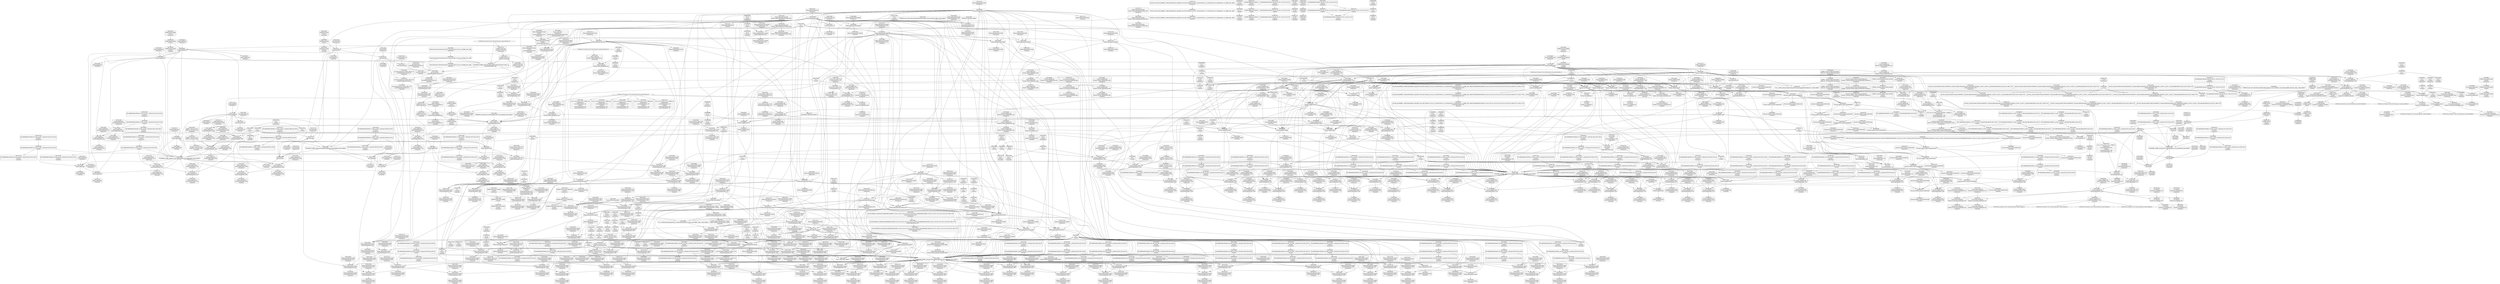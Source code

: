 digraph {
	CE0x47ae6c0 [shape=record,shape=Mrecord,label="{CE0x47ae6c0|i64*_getelementptr_inbounds_(_6_x_i64_,_6_x_i64_*___llvm_gcov_ctr142,_i64_0,_i64_4)|*Constant*}"]
	CE0x4791990 [shape=record,shape=Mrecord,label="{CE0x4791990|selinux_inode_getsecurity:tmp18|security/selinux/hooks.c,3087}"]
	CE0x47ca920 [shape=record,shape=Mrecord,label="{CE0x47ca920|i64_21|*Constant*}"]
	CE0x4805840 [shape=record,shape=Mrecord,label="{CE0x4805840|GLOBAL:printk|*Constant*|*SummSink*}"]
	CE0x47d1fb0 [shape=record,shape=Mrecord,label="{CE0x47d1fb0|selinux_inode_getsecurity:tmp55|security/selinux/hooks.c,3103|*SummSink*}"]
	CE0x47b3300 [shape=record,shape=Mrecord,label="{CE0x47b3300|_call_void_mcount()_#3|*SummSource*}"]
	CE0x48010d0 [shape=record,shape=Mrecord,label="{CE0x48010d0|i64*_getelementptr_inbounds_(_21_x_i64_,_21_x_i64_*___llvm_gcov_ctr143,_i64_0,_i64_11)|*Constant*}"]
	CE0x47fed00 [shape=record,shape=Mrecord,label="{CE0x47fed00|i16_4|*Constant*|*SummSource*}"]
	CE0x47a2230 [shape=record,shape=Mrecord,label="{CE0x47a2230|selinux_inode_getsecurity:tmp22|security/selinux/hooks.c,3087}"]
	CE0x476ed80 [shape=record,shape=Mrecord,label="{CE0x476ed80|i32_10|*Constant*}"]
	CE0x4747700 [shape=record,shape=Mrecord,label="{CE0x4747700|selinux_capable:tmp10|security/selinux/hooks.c,2012|*SummSource*}"]
	CE0x47c2ca0 [shape=record,shape=Mrecord,label="{CE0x47c2ca0|selinux_inode_getsecurity:tmp39|security/selinux/hooks.c,3094|*SummSink*}"]
	CE0x47658e0 [shape=record,shape=Mrecord,label="{CE0x47658e0|selinux_inode_getsecurity:tmp14|security/selinux/hooks.c,3087}"]
	CE0x4796e90 [shape=record,shape=Mrecord,label="{CE0x4796e90|selinux_capable:audit|Function::selinux_capable&Arg::audit::}"]
	CE0x47b4400 [shape=record,shape=Mrecord,label="{CE0x47b4400|i64_14|*Constant*}"]
	CE0x4797c60 [shape=record,shape=Mrecord,label="{CE0x4797c60|selinux_inode_getsecurity:call1|security/selinux/hooks.c,3087}"]
	CE0x47ad770 [shape=record,shape=Mrecord,label="{CE0x47ad770|GLOBAL:current_task|Global_var:current_task|*SummSource*}"]
	CE0x47ad120 [shape=record,shape=Mrecord,label="{CE0x47ad120|i64*_getelementptr_inbounds_(_6_x_i64_,_6_x_i64_*___llvm_gcov_ctr142,_i64_0,_i64_3)|*Constant*|*SummSink*}"]
	CE0x4724cc0 [shape=record,shape=Mrecord,label="{CE0x4724cc0|selinux_inode_getsecurity:bb|*SummSink*}"]
	CE0x4819e30 [shape=record,shape=Mrecord,label="{CE0x4819e30|__llvm_gcov_indirect_counter_increment:entry|*SummSink*}"]
	CE0x480fc10 [shape=record,shape=Mrecord,label="{CE0x480fc10|cred_has_capability:tmp32|security/selinux/hooks.c,1586}"]
	CE0x4822660 [shape=record,shape=Mrecord,label="{CE0x4822660|__llvm_gcov_indirect_counter_increment:bb}"]
	CE0x47ffb70 [shape=record,shape=Mrecord,label="{CE0x47ffb70|GLOBAL:avc_has_perm_noaudit|*Constant*|*SummSource*}"]
	CE0x481fb80 [shape=record,shape=Mrecord,label="{CE0x481fb80|__llvm_gcov_indirect_counter_increment:tmp2|*SummSink*}"]
	CE0x479e8b0 [shape=record,shape=Mrecord,label="{CE0x479e8b0|i32_33|*Constant*}"]
	CE0x47e84a0 [shape=record,shape=Mrecord,label="{CE0x47e84a0|cred_has_capability:tmp3|security/selinux/hooks.c,1567|*SummSource*}"]
	CE0x4740a70 [shape=record,shape=Mrecord,label="{CE0x4740a70|selinux_capable:audit|Function::selinux_capable&Arg::audit::|*SummSink*}"]
	CE0x4816b70 [shape=record,shape=Mrecord,label="{CE0x4816b70|i64*_getelementptr_inbounds_(_21_x_i64_,_21_x_i64_*___llvm_gcov_ctr143,_i64_0,_i64_8)|*Constant*|*SummSource*}"]
	CE0x47625f0 [shape=record,shape=Mrecord,label="{CE0x47625f0|_call_void___llvm_gcov_indirect_counter_increment(i32*___llvm_gcov_global_state_pred145,_i64**_getelementptr_inbounds_(_3_x_i64*_,_3_x_i64*_*___llvm_gcda_edge_table144,_i64_0,_i64_1)),_!dbg_!27728|security/selinux/hooks.c,1567}"]
	CE0x4809180 [shape=record,shape=Mrecord,label="{CE0x4809180|i64_15|*Constant*|*SummSink*}"]
	CE0x47e6700 [shape=record,shape=Mrecord,label="{CE0x47e6700|0:_i32,_4:_i32,_8:_i32,_12:_i32,_:_CMRE_20,24_|*MultipleSource*|security/selinux/hooks.c,196|*LoadInst*|security/selinux/hooks.c,196|security/selinux/hooks.c,197}"]
	CE0x47ac2a0 [shape=record,shape=Mrecord,label="{CE0x47ac2a0|i64*_getelementptr_inbounds_(_6_x_i64_,_6_x_i64_*___llvm_gcov_ctr142,_i64_0,_i64_3)|*Constant*}"]
	CE0x4733380 [shape=record,shape=Mrecord,label="{CE0x4733380|i64*_getelementptr_inbounds_(_2_x_i64_,_2_x_i64_*___llvm_gcov_ctr98,_i64_0,_i64_0)|*Constant*|*SummSink*}"]
	CE0x47f9bf0 [shape=record,shape=Mrecord,label="{CE0x47f9bf0|avc_audit:requested|Function::avc_audit&Arg::requested::|*SummSource*}"]
	CE0x4731ac0 [shape=record,shape=Mrecord,label="{CE0x4731ac0|i64*_getelementptr_inbounds_(_6_x_i64_,_6_x_i64_*___llvm_gcov_ctr142,_i64_0,_i64_0)|*Constant*|*SummSink*}"]
	CE0x47d4020 [shape=record,shape=Mrecord,label="{CE0x47d4020|i64*_getelementptr_inbounds_(_26_x_i64_,_26_x_i64_*___llvm_gcov_ctr242,_i64_0,_i64_25)|*Constant*|*SummSource*}"]
	CE0x47cf1f0 [shape=record,shape=Mrecord,label="{CE0x47cf1f0|selinux_inode_getsecurity:tmp52|security/selinux/hooks.c,3101|*SummSource*}"]
	CE0x4725f50 [shape=record,shape=Mrecord,label="{CE0x4725f50|selinux_inode_getsecurity:out_nofree|*SummSink*}"]
	"CONST[source:0(mediator),value:0(static)][purpose:{operation}][SnkIdx:7]"
	CE0x47ca100 [shape=record,shape=Mrecord,label="{CE0x47ca100|selinux_inode_getsecurity:tobool15|security/selinux/hooks.c,3094|*SummSink*}"]
	CE0x47c9740 [shape=record,shape=Mrecord,label="{CE0x47c9740|selinux_inode_getsecurity:error.0|*SummSource*}"]
	CE0x480fed0 [shape=record,shape=Mrecord,label="{CE0x480fed0|cred_has_capability:tmp32|security/selinux/hooks.c,1586|*SummSource*}"]
	CE0x472e2e0 [shape=record,shape=Mrecord,label="{CE0x472e2e0|selinux_capable:tmp}"]
	CE0x481d970 [shape=record,shape=Mrecord,label="{CE0x481d970|cred_has_capability:sw.bb2}"]
	CE0x4739f60 [shape=record,shape=Mrecord,label="{CE0x4739f60|selinux_inode_getsecurity:land.lhs.true4|*SummSink*}"]
	CE0x480ff40 [shape=record,shape=Mrecord,label="{CE0x480ff40|cred_has_capability:tmp32|security/selinux/hooks.c,1586|*SummSink*}"]
	CE0x4791330 [shape=record,shape=Mrecord,label="{CE0x4791330|i64_7|*Constant*}"]
	CE0x47e57c0 [shape=record,shape=Mrecord,label="{CE0x47e57c0|0:_i32,_4:_i32,_8:_i32,_12:_i32,_:_CMRE_8,12_|*MultipleSource*|security/selinux/hooks.c,196|*LoadInst*|security/selinux/hooks.c,196|security/selinux/hooks.c,197}"]
	CE0x479c2d0 [shape=record,shape=Mrecord,label="{CE0x479c2d0|GLOBAL:__llvm_gcov_ctr242|Global_var:__llvm_gcov_ctr242}"]
	CE0x47a3ef0 [shape=record,shape=Mrecord,label="{CE0x47a3ef0|i8_1|*Constant*}"]
	CE0x4733fa0 [shape=record,shape=Mrecord,label="{CE0x4733fa0|_call_void_mcount()_#3|*SummSink*}"]
	CE0x47d1a60 [shape=record,shape=Mrecord,label="{CE0x47d1a60|i64*_getelementptr_inbounds_(_26_x_i64_,_26_x_i64_*___llvm_gcov_ctr242,_i64_0,_i64_24)|*Constant*}"]
	CE0x478bf70 [shape=record,shape=Mrecord,label="{CE0x478bf70|selinux_inode_getsecurity:tmp2|*LoadInst*|security/selinux/hooks.c,3073|*SummSink*}"]
	CE0x47d3460 [shape=record,shape=Mrecord,label="{CE0x47d3460|selinux_inode_getsecurity:retval.0|*SummSource*}"]
	CE0x4793490 [shape=record,shape=Mrecord,label="{CE0x4793490|selinux_inode_getsecurity:tmp20|security/selinux/hooks.c,3087}"]
	CE0x476dbd0 [shape=record,shape=Mrecord,label="{CE0x476dbd0|selinux_inode_getsecurity:frombool}"]
	CE0x47e6180 [shape=record,shape=Mrecord,label="{CE0x47e6180|cred_has_capability:shr|security/selinux/hooks.c,1565|*SummSource*}"]
	CE0x481c590 [shape=record,shape=Mrecord,label="{CE0x481c590|_call_void___llvm_gcov_indirect_counter_increment(i32*___llvm_gcov_global_state_pred145,_i64**_getelementptr_inbounds_(_3_x_i64*_,_3_x_i64*_*___llvm_gcda_edge_table144,_i64_0,_i64_2)),_!dbg_!27732|security/selinux/hooks.c,1570|*SummSource*}"]
	CE0x479e180 [shape=record,shape=Mrecord,label="{CE0x479e180|_ret_i32_%retval.0,_!dbg_!27765|security/selinux/hooks.c,1586|*SummSink*}"]
	CE0x481ba50 [shape=record,shape=Mrecord,label="{CE0x481ba50|__llvm_gcov_indirect_counter_increment:tmp6|*SummSink*}"]
	CE0x479d9b0 [shape=record,shape=Mrecord,label="{CE0x479d9b0|cred_has_capability:cap|Function::cred_has_capability&Arg::cap::|*SummSink*}"]
	CE0x472dac0 [shape=record,shape=Mrecord,label="{CE0x472dac0|i32_0|*Constant*}"]
	CE0x47ccbb0 [shape=record,shape=Mrecord,label="{CE0x47ccbb0|selinux_inode_getsecurity:tmp49|security/selinux/hooks.c,3098|*SummSource*}"]
	CE0x47131a0 [shape=record,shape=Mrecord,label="{CE0x47131a0|selinux_inode_getsecurity:if.end17}"]
	CE0x47a19e0 [shape=record,shape=Mrecord,label="{CE0x47a19e0|i64*_getelementptr_inbounds_(_26_x_i64_,_26_x_i64_*___llvm_gcov_ctr242,_i64_0,_i64_12)|*Constant*}"]
	CE0x47d33f0 [shape=record,shape=Mrecord,label="{CE0x47d33f0|selinux_inode_getsecurity:retval.0}"]
	CE0x47b7c30 [shape=record,shape=Mrecord,label="{CE0x47b7c30|i32_3|*Constant*|*SummSink*}"]
	CE0x47d42a0 [shape=record,shape=Mrecord,label="{CE0x47d42a0|selinux_inode_getsecurity:tmp58|security/selinux/hooks.c,3104}"]
	CE0x47b4610 [shape=record,shape=Mrecord,label="{CE0x47b4610|selinux_inode_getsecurity:tmp28|security/selinux/hooks.c,3089}"]
	CE0x478ec10 [shape=record,shape=Mrecord,label="{CE0x478ec10|cred_has_capability:cred|Function::cred_has_capability&Arg::cred::}"]
	CE0x47cb180 [shape=record,shape=Mrecord,label="{CE0x47cb180|selinux_inode_getsecurity:tmp45|security/selinux/hooks.c,3097|*SummSink*}"]
	CE0x4723330 [shape=record,shape=Mrecord,label="{CE0x4723330|cred_has_capability:if.then}"]
	CE0x4827020 [shape=record,shape=Mrecord,label="{CE0x4827020|cred_has_capability:if.end|*SummSink*}"]
	CE0x47aa060 [shape=record,shape=Mrecord,label="{CE0x47aa060|_ret_i32_%retval.0,_!dbg_!27779|security/selinux/hooks.c,3104}"]
	CE0x4721e00 [shape=record,shape=Mrecord,label="{CE0x4721e00|selinux_capable:bb|*SummSource*}"]
	CE0x471e7d0 [shape=record,shape=Mrecord,label="{CE0x471e7d0|selinux_capable:tmp4|security/selinux/hooks.c,2008|*SummSource*}"]
	CE0x478ece0 [shape=record,shape=Mrecord,label="{CE0x478ece0|cred_has_capability:cred|Function::cred_has_capability&Arg::cred::|*SummSource*}"]
	CE0x4810610 [shape=record,shape=Mrecord,label="{CE0x4810610|cred_has_capability:tmp33|security/selinux/hooks.c,1586|*SummSource*}"]
	CE0x480dc70 [shape=record,shape=Mrecord,label="{CE0x480dc70|i64*_getelementptr_inbounds_(_21_x_i64_,_21_x_i64_*___llvm_gcov_ctr143,_i64_0,_i64_19)|*Constant*|*SummSource*}"]
	CE0x47d2340 [shape=record,shape=Mrecord,label="{CE0x47d2340|selinux_inode_getsecurity:tmp56|security/selinux/hooks.c,3103|*SummSource*}"]
	CE0x476f6f0 [shape=record,shape=Mrecord,label="{CE0x476f6f0|GLOBAL:current_task|Global_var:current_task|*SummSink*}"]
	CE0x47ac130 [shape=record,shape=Mrecord,label="{CE0x47ac130|selinux_capable:tmp5|security/selinux/hooks.c,2008|*SummSink*}"]
	CE0x47b3430 [shape=record,shape=Mrecord,label="{CE0x47b3430|i32_0|*Constant*}"]
	CE0x474fc90 [shape=record,shape=Mrecord,label="{CE0x474fc90|selinux_inode_getsecurity:if.then19}"]
	CE0x4791fb0 [shape=record,shape=Mrecord,label="{CE0x4791fb0|selinux_inode_getsecurity:tmp17|security/selinux/hooks.c,3087|*SummSink*}"]
	CE0x47e8960 [shape=record,shape=Mrecord,label="{CE0x47e8960|cred_has_capability:if.end}"]
	CE0x47cb550 [shape=record,shape=Mrecord,label="{CE0x47cb550|selinux_inode_getsecurity:tmp46|security/selinux/hooks.c,3097|*SummSource*}"]
	CE0x47ce9c0 [shape=record,shape=Mrecord,label="{CE0x47ce9c0|selinux_inode_getsecurity:buffer|Function::selinux_inode_getsecurity&Arg::buffer::|*SummSink*}"]
	CE0x47eaf40 [shape=record,shape=Mrecord,label="{CE0x47eaf40|cred_has_capability:do.end6|*SummSource*}"]
	CE0x47e58a0 [shape=record,shape=Mrecord,label="{CE0x47e58a0|cred_has_capability:tmp4|security/selinux/hooks.c,1570}"]
	CE0x480c720 [shape=record,shape=Mrecord,label="{CE0x480c720|cred_has_capability:tmp28|security/selinux/hooks.c,1584|*SummSink*}"]
	CE0x47395c0 [shape=record,shape=Mrecord,label="{CE0x47395c0|i64_0|*Constant*}"]
	CE0x47fa890 [shape=record,shape=Mrecord,label="{CE0x47fa890|avc_audit:a|Function::avc_audit&Arg::a::|*SummSource*}"]
	CE0x47fe200 [shape=record,shape=Mrecord,label="{CE0x47fe200|cred_has_capability:tmp16|security/selinux/hooks.c,1576|*SummSink*}"]
	CE0x4826990 [shape=record,shape=Mrecord,label="{CE0x4826990|__llvm_gcov_indirect_counter_increment:bb4|*SummSource*}"]
	CE0x4705280 [shape=record,shape=Mrecord,label="{CE0x4705280|selinux_inode_getsecurity:tmp7|security/selinux/hooks.c,3075|*SummSource*}"]
	CE0x4738ab0 [shape=record,shape=Mrecord,label="{CE0x4738ab0|selinux_inode_getsecurity:call|security/selinux/hooks.c,3075|*SummSource*}"]
	CE0x481a3b0 [shape=record,shape=Mrecord,label="{CE0x481a3b0|cred_has_capability:if.end10}"]
	CE0x4747e60 [shape=record,shape=Mrecord,label="{CE0x4747e60|cred_sid:tmp}"]
	CE0x4811f30 [shape=record,shape=Mrecord,label="{CE0x4811f30|i64**_getelementptr_inbounds_(_3_x_i64*_,_3_x_i64*_*___llvm_gcda_edge_table144,_i64_0,_i64_0)|*Constant*|*SummSink*}"]
	CE0x4739210 [shape=record,shape=Mrecord,label="{CE0x4739210|i64_2|*Constant*|*SummSource*}"]
	CE0x47ffe90 [shape=record,shape=Mrecord,label="{CE0x47ffe90|avc_has_perm_noaudit:entry|*SummSource*}"]
	CE0x4805ae0 [shape=record,shape=Mrecord,label="{CE0x4805ae0|0:_i64*,_array:_GCR___llvm_gcda_edge_table144_internal_unnamed_addr_constant_3_x_i64*_i64*_getelementptr_inbounds_(_21_x_i64_,_21_x_i64_*___llvm_gcov_ctr143,_i64_0,_i64_1),_i64*_getelementptr_inbounds_(_21_x_i64_,_21_x_i64_*___llvm_gcov_ctr143,_i64_0,_i64_2),_i64*_getelementptr_inbounds_(_21_x_i64_,_21_x_i64_*___llvm_gcov_ctr143,_i64_0,_i64_3)_:_elem_0::}"]
	CE0x4825720 [shape=record,shape=Mrecord,label="{CE0x4825720|__llvm_gcov_indirect_counter_increment:counter|*SummSink*}"]
	CE0x4828170 [shape=record,shape=Mrecord,label="{CE0x4828170|cred_has_capability:do.end6|*SummSink*}"]
	CE0x47b5990 [shape=record,shape=Mrecord,label="{CE0x47b5990|selinux_inode_getsecurity:tmp30|security/selinux/hooks.c,3089|*SummSource*}"]
	CE0x47d09b0 [shape=record,shape=Mrecord,label="{CE0x47d09b0|selinux_inode_getsecurity:tmp54|security/selinux/hooks.c,3101|*SummSink*}"]
	CE0x480b460 [shape=record,shape=Mrecord,label="{CE0x480b460|cred_has_capability:tmp26|security/selinux/hooks.c,1583|*SummSink*}"]
	CE0x4808d00 [shape=record,shape=Mrecord,label="{CE0x4808d00|i64_15|*Constant*|*SummSource*}"]
	CE0x4715f00 [shape=record,shape=Mrecord,label="{CE0x4715f00|selinux_inode_getsecurity:if.else|*SummSource*}"]
	CE0x475e770 [shape=record,shape=Mrecord,label="{CE0x475e770|selinux_inode_getsecurity:alloc|Function::selinux_inode_getsecurity&Arg::alloc::|*SummSource*}"]
	CE0x47fa350 [shape=record,shape=Mrecord,label="{CE0x47fa350|avc_audit:result|Function::avc_audit&Arg::result::}"]
	CE0x47b1870 [shape=record,shape=Mrecord,label="{CE0x47b1870|cred_sid:tmp1|*SummSink*}"]
	CE0x47f5e20 [shape=record,shape=Mrecord,label="{CE0x47f5e20|cred_has_capability:tmp18|security/selinux/hooks.c,1580|*SummSource*}"]
	CE0x480c6b0 [shape=record,shape=Mrecord,label="{CE0x480c6b0|cred_has_capability:tmp28|security/selinux/hooks.c,1584|*SummSource*}"]
	CE0x47aeea0 [shape=record,shape=Mrecord,label="{CE0x47aeea0|selinux_capable:tmp9|security/selinux/hooks.c,2011}"]
	CE0x47fbe10 [shape=record,shape=Mrecord,label="{CE0x47fbe10|_call_void_asm_sideeffect_1:_09ud2_0A.pushsection___bug_table,_22a_22_0A2:_09.long_1b_-_2b,_$_0:c_-_2b_0A_09.word_$_1:c_,_0_0A_09.org_2b+$_2:c_0A.popsection_,_i,i,i,_dirflag_,_fpsr_,_flags_(i8*_getelementptr_inbounds_(_25_x_i8_,_25_x_i8_*_.str3,_i32_0,_i32_0),_i32_1575,_i64_12)_#3,_!dbg_!27737,_!srcloc_!27740|security/selinux/hooks.c,1575|*SummSource*}"]
	CE0x47fa5d0 [shape=record,shape=Mrecord,label="{CE0x47fa5d0|avc_audit:result|Function::avc_audit&Arg::result::|*SummSink*}"]
	CE0x47c0810 [shape=record,shape=Mrecord,label="{CE0x47c0810|selinux_inode_getsecurity:tmp36|security/selinux/hooks.c,3093|*SummSource*}"]
	CE0x4795c70 [shape=record,shape=Mrecord,label="{CE0x4795c70|_ret_%struct.task_struct*_%tmp4,_!dbg_!27714|./arch/x86/include/asm/current.h,14}"]
	CE0x47c6b60 [shape=record,shape=Mrecord,label="{CE0x47c6b60|selinux_inode_getsecurity:tmp44|security/selinux/hooks.c,3096|*SummSink*}"]
	CE0x47404c0 [shape=record,shape=Mrecord,label="{CE0x47404c0|_call_void___llvm_gcov_indirect_counter_increment(i32*___llvm_gcov_global_state_pred145,_i64**_getelementptr_inbounds_(_3_x_i64*_,_3_x_i64*_*___llvm_gcda_edge_table144,_i64_0,_i64_1)),_!dbg_!27728|security/selinux/hooks.c,1567|*SummSource*}"]
	CE0x48016b0 [shape=record,shape=Mrecord,label="{CE0x48016b0|cred_has_capability:tmp14|security/selinux/hooks.c,1575|*SummSource*}"]
	CE0x47fc8d0 [shape=record,shape=Mrecord,label="{CE0x47fc8d0|cred_has_capability:if.then|*SummSource*}"]
	CE0x4802390 [shape=record,shape=Mrecord,label="{CE0x4802390|cred_has_capability:tmp16|security/selinux/hooks.c,1576}"]
	CE0x47940c0 [shape=record,shape=Mrecord,label="{CE0x47940c0|selinux_capable:tmp1|*SummSource*}"]
	CE0x48158a0 [shape=record,shape=Mrecord,label="{CE0x48158a0|void_(i8*,_i32,_i64)*_asm_sideeffect_1:_09ud2_0A.pushsection___bug_table,_22a_22_0A2:_09.long_1b_-_2b,_$_0:c_-_2b_0A_09.word_$_1:c_,_0_0A_09.org_2b+$_2:c_0A.popsection_,_i,i,i,_dirflag_,_fpsr_,_flags_}"]
	CE0x47407d0 [shape=record,shape=Mrecord,label="{CE0x47407d0|__llvm_gcov_indirect_counter_increment:predecessor|Function::__llvm_gcov_indirect_counter_increment&Arg::predecessor::}"]
	CE0x480e420 [shape=record,shape=Mrecord,label="{CE0x480e420|cred_has_capability:tmp31|security/selinux/hooks.c,1585|*SummSource*}"]
	CE0x47fe190 [shape=record,shape=Mrecord,label="{CE0x47fe190|cred_has_capability:tmp16|security/selinux/hooks.c,1576|*SummSource*}"]
	CE0x47fe380 [shape=record,shape=Mrecord,label="{CE0x47fe380|i16_4|*Constant*}"]
	CE0x474d5f0 [shape=record,shape=Mrecord,label="{CE0x474d5f0|i32_1|*Constant*}"]
	CE0x48114f0 [shape=record,shape=Mrecord,label="{CE0x48114f0|GLOBAL:cred_sid|*Constant*|*SummSource*}"]
	CE0x4803490 [shape=record,shape=Mrecord,label="{CE0x4803490|_call_void___llvm_gcov_indirect_counter_increment(i32*___llvm_gcov_global_state_pred145,_i64**_getelementptr_inbounds_(_3_x_i64*_,_3_x_i64*_*___llvm_gcda_edge_table144,_i64_0,_i64_0)),_!dbg_!27734|security/selinux/hooks.c,1574|*SummSink*}"]
	CE0x4727170 [shape=record,shape=Mrecord,label="{CE0x4727170|get_current:tmp1}"]
	CE0x476cee0 [shape=record,shape=Mrecord,label="{CE0x476cee0|GLOBAL:cap_capable|*Constant*|*SummSource*}"]
	CE0x47161c0 [shape=record,shape=Mrecord,label="{CE0x47161c0|selinux_inode_getsecurity:if.end17|*SummSource*}"]
	CE0x47ea320 [shape=record,shape=Mrecord,label="{CE0x47ea320|cred_sid:security|security/selinux/hooks.c,196|*SummSource*}"]
	CE0x47b21d0 [shape=record,shape=Mrecord,label="{CE0x47b21d0|cred_sid:tmp2}"]
	CE0x47f6260 [shape=record,shape=Mrecord,label="{CE0x47f6260|GLOBAL:__llvm_gcov_ctr143|Global_var:__llvm_gcov_ctr143|*SummSink*}"]
	CE0x4825790 [shape=record,shape=Mrecord,label="{CE0x4825790|i64*_null|*Constant*|*SummSource*}"]
	CE0x47f47a0 [shape=record,shape=Mrecord,label="{CE0x47f47a0|avc_has_perm_noaudit:flags|Function::avc_has_perm_noaudit&Arg::flags::|*SummSink*}"]
	CE0x473ef50 [shape=record,shape=Mrecord,label="{CE0x473ef50|selinux_inode_getsecurity:tmp6|security/selinux/hooks.c,3075|*SummSink*}"]
	CE0x478c6f0 [shape=record,shape=Mrecord,label="{CE0x478c6f0|selinux_inode_getsecurity:tmp27|security/selinux/hooks.c,3087|*SummSink*}"]
	CE0x47ae9b0 [shape=record,shape=Mrecord,label="{CE0x47ae9b0|i64*_getelementptr_inbounds_(_6_x_i64_,_6_x_i64_*___llvm_gcov_ctr142,_i64_0,_i64_4)|*Constant*|*SummSink*}"]
	CE0x4811630 [shape=record,shape=Mrecord,label="{CE0x4811630|cred_sid:entry}"]
	CE0x4816240 [shape=record,shape=Mrecord,label="{CE0x4816240|i32_1575|*Constant*|*SummSource*}"]
	CE0x47b6ce0 [shape=record,shape=Mrecord,label="{CE0x47b6ce0|i64*_getelementptr_inbounds_(_26_x_i64_,_26_x_i64_*___llvm_gcov_ctr242,_i64_0,_i64_15)|*Constant*|*SummSource*}"]
	CE0x47a4aa0 [shape=record,shape=Mrecord,label="{CE0x47a4aa0|_call_void_lockdep_rcu_suspicious(i8*_getelementptr_inbounds_(_25_x_i8_,_25_x_i8_*_.str3,_i32_0,_i32_0),_i32_3087,_i8*_getelementptr_inbounds_(_45_x_i8_,_45_x_i8_*_.str12,_i32_0,_i32_0))_#10,_!dbg_!27740|security/selinux/hooks.c,3087|*SummSink*}"]
	CE0x47660f0 [shape=record,shape=Mrecord,label="{CE0x47660f0|selinux_inode_getsecurity:tmp15|security/selinux/hooks.c,3087|*SummSource*}"]
	CE0x48239f0 [shape=record,shape=Mrecord,label="{CE0x48239f0|cred_has_capability:ad|security/selinux/hooks.c, 1555|*SummSource*}"]
	CE0x47f4730 [shape=record,shape=Mrecord,label="{CE0x47f4730|avc_has_perm_noaudit:flags|Function::avc_has_perm_noaudit&Arg::flags::|*SummSource*}"]
	CE0x475d000 [shape=record,shape=Mrecord,label="{CE0x475d000|GLOBAL:__llvm_gcov_ctr142|Global_var:__llvm_gcov_ctr142}"]
	CE0x4796cf0 [shape=record,shape=Mrecord,label="{CE0x4796cf0|i32_33|*Constant*|*SummSink*}"]
	CE0x47f6bc0 [shape=record,shape=Mrecord,label="{CE0x47f6bc0|cred_has_capability:tmp20|security/selinux/hooks.c,1580}"]
	CE0x47d0780 [shape=record,shape=Mrecord,label="{CE0x47d0780|selinux_inode_getsecurity:tmp54|security/selinux/hooks.c,3101}"]
	CE0x48088c0 [shape=record,shape=Mrecord,label="{CE0x48088c0|i64_16|*Constant*}"]
	CE0x4800300 [shape=record,shape=Mrecord,label="{CE0x4800300|cred_has_capability:tmp12|security/selinux/hooks.c,1575}"]
	CE0x476f1e0 [shape=record,shape=Mrecord,label="{CE0x476f1e0|cred_sid:tmp1}"]
	CE0x4807ec0 [shape=record,shape=Mrecord,label="{CE0x4807ec0|__llvm_gcov_indirect_counter_increment:tmp2}"]
	CE0x4727280 [shape=record,shape=Mrecord,label="{CE0x4727280|selinux_inode_getsecurity:if.then16|*SummSource*}"]
	CE0x47e5fb0 [shape=record,shape=Mrecord,label="{CE0x47e5fb0|0:_i32,_4:_i32,_8:_i32,_12:_i32,_:_CMRE_12,16_|*MultipleSource*|security/selinux/hooks.c,196|*LoadInst*|security/selinux/hooks.c,196|security/selinux/hooks.c,197}"]
	CE0x47fd690 [shape=record,shape=Mrecord,label="{CE0x47fd690|cred_has_capability:tmp11|security/selinux/hooks.c,1575|*SummSource*}"]
	CE0x47b16f0 [shape=record,shape=Mrecord,label="{CE0x47b16f0|i64*_getelementptr_inbounds_(_6_x_i64_,_6_x_i64_*___llvm_gcov_ctr142,_i64_0,_i64_0)|*Constant*}"]
	CE0x47b37b0 [shape=record,shape=Mrecord,label="{CE0x47b37b0|cred_has_capability:if.then9}"]
	CE0x474f380 [shape=record,shape=Mrecord,label="{CE0x474f380|cred_has_capability:do.body4|*SummSink*}"]
	CE0x480c590 [shape=record,shape=Mrecord,label="{CE0x480c590|i64*_getelementptr_inbounds_(_21_x_i64_,_21_x_i64_*___llvm_gcov_ctr143,_i64_0,_i64_18)|*Constant*|*SummSource*}"]
	CE0x4712d30 [shape=record,shape=Mrecord,label="{CE0x4712d30|selinux_inode_getsecurity:if.end|*SummSource*}"]
	CE0x47f4b50 [shape=record,shape=Mrecord,label="{CE0x47f4b50|avc_has_perm_noaudit:avd|Function::avc_has_perm_noaudit&Arg::avd::|*SummSource*}"]
	CE0x4822580 [shape=record,shape=Mrecord,label="{CE0x4822580|__llvm_gcov_indirect_counter_increment:pred|*SummSink*}"]
	CE0x47c5790 [shape=record,shape=Mrecord,label="{CE0x47c5790|selinux_inode_getsecurity:call11|security/selinux/hooks.c,3090|*SummSink*}"]
	CE0x47c5cc0 [shape=record,shape=Mrecord,label="{CE0x47c5cc0|GLOBAL:security_sid_to_context_force|*Constant*|*SummSink*}"]
	CE0x47c5eb0 [shape=record,shape=Mrecord,label="{CE0x47c5eb0|selinux_inode_getsecurity:tmp43|security/selinux/hooks.c,3095}"]
	"CONST[source:2(external),value:2(dynamic)][purpose:{subject}][SrcIdx:19]"
	CE0x4764e40 [shape=record,shape=Mrecord,label="{CE0x4764e40|i64_5|*Constant*}"]
	CE0x4791b30 [shape=record,shape=Mrecord,label="{CE0x4791b30|i64_8|*Constant*}"]
	CE0x48053e0 [shape=record,shape=Mrecord,label="{CE0x48053e0|cred_has_capability:call3|security/selinux/hooks.c,1573|*SummSink*}"]
	CE0x473b3e0 [shape=record,shape=Mrecord,label="{CE0x473b3e0|selinux_inode_getsecurity:if.end20|*SummSink*}"]
	CE0x4730770 [shape=record,shape=Mrecord,label="{CE0x4730770|i64*_getelementptr_inbounds_(_2_x_i64_,_2_x_i64_*___llvm_gcov_ctr98,_i64_0,_i64_1)|*Constant*}"]
	CE0x47ea230 [shape=record,shape=Mrecord,label="{CE0x47ea230|cred_sid:security|security/selinux/hooks.c,196}"]
	CE0x47959a0 [shape=record,shape=Mrecord,label="{CE0x47959a0|get_current:entry|*SummSink*}"]
	CE0x47c2a50 [shape=record,shape=Mrecord,label="{CE0x47c2a50|selinux_inode_getsecurity:tmp39|security/selinux/hooks.c,3094|*SummSource*}"]
	CE0x47f96b0 [shape=record,shape=Mrecord,label="{CE0x47f96b0|avc_audit:tsid|Function::avc_audit&Arg::tsid::|*SummSink*}"]
	CE0x47f5ab0 [shape=record,shape=Mrecord,label="{CE0x47f5ab0|cred_has_capability:tmp18|security/selinux/hooks.c,1580|*SummSink*}"]
	CE0x47a2780 [shape=record,shape=Mrecord,label="{CE0x47a2780|i1_true|*Constant*}"]
	CE0x48247e0 [shape=record,shape=Mrecord,label="{CE0x48247e0|__llvm_gcov_indirect_counter_increment:predecessor|Function::__llvm_gcov_indirect_counter_increment&Arg::predecessor::|*SummSource*}"]
	CE0x47c0440 [shape=record,shape=Mrecord,label="{CE0x47c0440|selinux_inode_getsecurity:tmp34|security/selinux/hooks.c,3090|*SummSource*}"]
	CE0x47473f0 [shape=record,shape=Mrecord,label="{CE0x47473f0|i64*_getelementptr_inbounds_(_6_x_i64_,_6_x_i64_*___llvm_gcov_ctr142,_i64_0,_i64_5)|*Constant*|*SummSink*}"]
	CE0x47b6770 [shape=record,shape=Mrecord,label="{CE0x47b6770|i64*_getelementptr_inbounds_(_26_x_i64_,_26_x_i64_*___llvm_gcov_ctr242,_i64_0,_i64_15)|*Constant*}"]
	CE0x47fab30 [shape=record,shape=Mrecord,label="{CE0x47fab30|_ret_i32_%retval.0,_!dbg_!27732|security/selinux/include/avc.h,142}"]
	CE0x473b4e0 [shape=record,shape=Mrecord,label="{CE0x473b4e0|selinux_inode_getsecurity:return}"]
	CE0x4770be0 [shape=record,shape=Mrecord,label="{CE0x4770be0|selinux_capable:call|security/selinux/hooks.c,2007|*SummSink*}"]
	CE0x47c4dd0 [shape=record,shape=Mrecord,label="{CE0x47c4dd0|i32_1575|*Constant*}"]
	CE0x479e9a0 [shape=record,shape=Mrecord,label="{CE0x479e9a0|selinux_inode_getsecurity:tmp28|security/selinux/hooks.c,3089|*SummSource*}"]
	CE0x4762c00 [shape=record,shape=Mrecord,label="{CE0x4762c00|_call_void_mcount()_#3}"]
	CE0x47aa7e0 [shape=record,shape=Mrecord,label="{CE0x47aa7e0|i64*_getelementptr_inbounds_(_2_x_i64_,_2_x_i64_*___llvm_gcov_ctr98,_i64_0,_i64_0)|*Constant*|*SummSource*}"]
	CE0x48267b0 [shape=record,shape=Mrecord,label="{CE0x48267b0|cred_sid:tmp6|security/selinux/hooks.c,197|*SummSource*}"]
	CE0x478dfc0 [shape=record,shape=Mrecord,label="{CE0x478dfc0|selinux_capable:ns|Function::selinux_capable&Arg::ns::}"]
	CE0x47fc720 [shape=record,shape=Mrecord,label="{CE0x47fc720|cred_has_capability:return|*SummSource*}"]
	CE0x47f48c0 [shape=record,shape=Mrecord,label="{CE0x47f48c0|_ret_i32_%rc.0,_!dbg_!27793|security/selinux/avc.c,744}"]
	CE0x47ca6e0 [shape=record,shape=Mrecord,label="{CE0x47ca6e0|i64_21|*Constant*|*SummSink*}"]
	CE0x47c2e20 [shape=record,shape=Mrecord,label="{CE0x47c2e20|selinux_inode_getsecurity:tmp40|security/selinux/hooks.c,3094}"]
	CE0x47d2ce0 [shape=record,shape=Mrecord,label="{CE0x47d2ce0|i32_-95|*Constant*}"]
	CE0x47b1970 [shape=record,shape=Mrecord,label="{CE0x47b1970|i64*_getelementptr_inbounds_(_2_x_i64_,_2_x_i64_*___llvm_gcov_ctr131,_i64_0,_i64_1)|*Constant*|*SummSource*}"]
	CE0x48194d0 [shape=record,shape=Mrecord,label="{CE0x48194d0|i64_1|*Constant*}"]
	CE0x47b2240 [shape=record,shape=Mrecord,label="{CE0x47b2240|cred_sid:tmp2|*SummSource*}"]
	CE0x4805550 [shape=record,shape=Mrecord,label="{CE0x4805550|GLOBAL:printk|*Constant*|*SummSource*}"]
	CE0x4771870 [shape=record,shape=Mrecord,label="{CE0x4771870|get_current:tmp2}"]
	CE0x4818e90 [shape=record,shape=Mrecord,label="{CE0x4818e90|avc_audit:ssid|Function::avc_audit&Arg::ssid::|*SummSource*}"]
	CE0x47cb7a0 [shape=record,shape=Mrecord,label="{CE0x47cb7a0|selinux_inode_getsecurity:tmp46|security/selinux/hooks.c,3097|*SummSink*}"]
	CE0x4820de0 [shape=record,shape=Mrecord,label="{CE0x4820de0|i64*_getelementptr_inbounds_(_21_x_i64_,_21_x_i64_*___llvm_gcov_ctr143,_i64_0,_i64_7)|*Constant*}"]
	CE0x6379b10 [shape=record,shape=Mrecord,label="{CE0x6379b10|selinux_inode_getsecurity:size|security/selinux/hooks.c, 3070}"]
	CE0x481c6d0 [shape=record,shape=Mrecord,label="{CE0x481c6d0|i64*_getelementptr_inbounds_(_21_x_i64_,_21_x_i64_*___llvm_gcov_ctr143,_i64_0,_i64_5)|*Constant*|*SummSource*}"]
	CE0x47958a0 [shape=record,shape=Mrecord,label="{CE0x47958a0|get_current:entry|*SummSource*}"]
	CE0x4806830 [shape=record,shape=Mrecord,label="{CE0x4806830|cred_has_capability:tmp9|security/selinux/hooks.c,1575|*SummSource*}"]
	CE0x47d34f0 [shape=record,shape=Mrecord,label="{CE0x47d34f0|selinux_inode_getsecurity:retval.0|*SummSink*}"]
	CE0x4805d70 [shape=record,shape=Mrecord,label="{CE0x4805d70|__llvm_gcov_indirect_counter_increment:counter|*SummSource*}"]
	CE0x48074d0 [shape=record,shape=Mrecord,label="{CE0x48074d0|cred_has_capability:sw.bb2|*SummSource*}"]
	CE0x47c8560 [shape=record,shape=Mrecord,label="{CE0x47c8560|i64*_getelementptr_inbounds_(_26_x_i64_,_26_x_i64_*___llvm_gcov_ctr242,_i64_0,_i64_19)|*Constant*}"]
	CE0x4740e80 [shape=record,shape=Mrecord,label="{CE0x4740e80|_ret_i32_%retval.0,_!dbg_!27725|security/selinux/hooks.c,2012|*SummSource*}"]
	CE0x47c1550 [shape=record,shape=Mrecord,label="{CE0x47c1550|selinux_inode_getsecurity:tmp37|security/selinux/hooks.c,3093}"]
	CE0x47c36a0 [shape=record,shape=Mrecord,label="{CE0x47c36a0|i64_18|*Constant*|*SummSource*}"]
	CE0x47cc4f0 [shape=record,shape=Mrecord,label="{CE0x47cc4f0|selinux_inode_getsecurity:tmp49|security/selinux/hooks.c,3098}"]
	CE0x48242f0 [shape=record,shape=Mrecord,label="{CE0x48242f0|__llvm_gcov_indirect_counter_increment:counters|Function::__llvm_gcov_indirect_counter_increment&Arg::counters::|*SummSource*}"]
	CE0x479f720 [shape=record,shape=Mrecord,label="{CE0x479f720|i64*_getelementptr_inbounds_(_26_x_i64_,_26_x_i64_*___llvm_gcov_ctr242,_i64_0,_i64_9)|*Constant*|*SummSource*}"]
	CE0x47eac50 [shape=record,shape=Mrecord,label="{CE0x47eac50|cred_sid:tmp4|*LoadInst*|security/selinux/hooks.c,196|*SummSource*}"]
	CE0x48280c0 [shape=record,shape=Mrecord,label="{CE0x48280c0|__llvm_gcov_indirect_counter_increment:tmp5|*SummSink*}"]
	CE0x4712970 [shape=record,shape=Mrecord,label="{CE0x4712970|selinux_inode_getsecurity:if.then|*SummSink*}"]
	CE0x474c9c0 [shape=record,shape=Mrecord,label="{CE0x474c9c0|cred_sid:cred|Function::cred_sid&Arg::cred::|*SummSink*}"]
	CE0x478c0e0 [shape=record,shape=Mrecord,label="{CE0x478c0e0|selinux_inode_getsecurity:tmp3|security/selinux/hooks.c,3073|*SummSink*}"]
	CE0x4822360 [shape=record,shape=Mrecord,label="{CE0x4822360|__llvm_gcov_indirect_counter_increment:pred}"]
	CE0x4805de0 [shape=record,shape=Mrecord,label="{CE0x4805de0|i64*_null|*Constant*|*SummSink*}"]
	CE0x47f6840 [shape=record,shape=Mrecord,label="{CE0x47f6840|cred_has_capability:tmp19|security/selinux/hooks.c,1580|*SummSource*}"]
	CE0x47fa700 [shape=record,shape=Mrecord,label="{CE0x47fa700|avc_audit:a|Function::avc_audit&Arg::a::}"]
	CE0x4764f50 [shape=record,shape=Mrecord,label="{CE0x4764f50|i64_5|*Constant*|*SummSink*}"]
	CE0x4792bb0 [shape=record,shape=Mrecord,label="{CE0x4792bb0|selinux_inode_getsecurity:tmp35|security/selinux/hooks.c,3093|*SummSink*}"]
	CE0x47c2fd0 [shape=record,shape=Mrecord,label="{CE0x47c2fd0|i64_18|*Constant*|*SummSink*}"]
	CE0x47cc330 [shape=record,shape=Mrecord,label="{CE0x47cc330|selinux_inode_getsecurity:tmp48|security/selinux/hooks.c,3097|*SummSink*}"]
	CE0x478d5e0 [shape=record,shape=Mrecord,label="{CE0x478d5e0|selinux_capable:cred|Function::selinux_capable&Arg::cred::}"]
	CE0x47acb60 [shape=record,shape=Mrecord,label="{CE0x47acb60|GLOBAL:__llvm_gcov_indirect_counter_increment|*Constant*|*SummSink*}"]
	CE0x4731680 [shape=record,shape=Mrecord,label="{CE0x4731680|i32_0|*Constant*|*SummSource*}"]
	CE0x47fb6a0 [shape=record,shape=Mrecord,label="{CE0x47fb6a0|cred_has_capability:do.body}"]
	CE0x47f3c80 [shape=record,shape=Mrecord,label="{CE0x47f3c80|avc_has_perm_noaudit:requested|Function::avc_has_perm_noaudit&Arg::requested::}"]
	CE0x4808600 [shape=record,shape=Mrecord,label="{CE0x4808600|cred_has_capability:tobool|security/selinux/hooks.c,1582|*SummSource*}"]
	CE0x47af9f0 [shape=record,shape=Mrecord,label="{CE0x47af9f0|selinux_capable:tmp3|security/selinux/hooks.c,2008|*SummSource*}"]
	CE0x471e1d0 [shape=record,shape=Mrecord,label="{CE0x471e1d0|selinux_capable:tmp2|security/selinux/hooks.c,2008|*SummSink*}"]
	CE0x479bab0 [shape=record,shape=Mrecord,label="{CE0x479bab0|i64*_getelementptr_inbounds_(_26_x_i64_,_26_x_i64_*___llvm_gcov_ctr242,_i64_0,_i64_4)|*Constant*}"]
	CE0x47cf260 [shape=record,shape=Mrecord,label="{CE0x47cf260|i64*_getelementptr_inbounds_(_26_x_i64_,_26_x_i64_*___llvm_gcov_ctr242,_i64_0,_i64_23)|*Constant*}"]
	CE0x47c1fd0 [shape=record,shape=Mrecord,label="{CE0x47c1fd0|i64_17|*Constant*|*SummSource*}"]
	CE0x472a870 [shape=record,shape=Mrecord,label="{CE0x472a870|selinux_inode_getsecurity:entry|*SummSource*}"]
	CE0x47b25f0 [shape=record,shape=Mrecord,label="{CE0x47b25f0|i8_3|*Constant*|*SummSource*}"]
	CE0x47fe7f0 [shape=record,shape=Mrecord,label="{CE0x47fe7f0|cred_has_capability:tmp17|security/selinux/hooks.c,1576|*SummSource*}"]
	CE0x4824360 [shape=record,shape=Mrecord,label="{CE0x4824360|i64**_getelementptr_inbounds_(_3_x_i64*_,_3_x_i64*_*___llvm_gcda_edge_table144,_i64_0,_i64_1)|*Constant*|*SummSource*}"]
	CE0x4730f90 [shape=record,shape=Mrecord,label="{CE0x4730f90|cred_has_capability:bb}"]
	CE0x4808c90 [shape=record,shape=Mrecord,label="{CE0x4808c90|i64_15|*Constant*}"]
	CE0x47e8360 [shape=record,shape=Mrecord,label="{CE0x47e8360|cred_has_capability:tmp3|security/selinux/hooks.c,1567}"]
	CE0x47cc9f0 [shape=record,shape=Mrecord,label="{CE0x47cc9f0|i64*_getelementptr_inbounds_(_26_x_i64_,_26_x_i64_*___llvm_gcov_ctr242,_i64_0,_i64_22)|*Constant*}"]
	CE0x478da60 [shape=record,shape=Mrecord,label="{CE0x478da60|GLOBAL:init_user_ns|Global_var:init_user_ns}"]
	CE0x47c3630 [shape=record,shape=Mrecord,label="{CE0x47c3630|i64_18|*Constant*}"]
	CE0x4826ae0 [shape=record,shape=Mrecord,label="{CE0x4826ae0|__llvm_gcov_indirect_counter_increment:exit}"]
	CE0x4724850 [shape=record,shape=Mrecord,label="{CE0x4724850|selinux_capable:tmp8|security/selinux/hooks.c,2011}"]
	CE0x47f6c30 [shape=record,shape=Mrecord,label="{CE0x47f6c30|cred_has_capability:tmp20|security/selinux/hooks.c,1580|*SummSource*}"]
	CE0x4733f30 [shape=record,shape=Mrecord,label="{CE0x4733f30|_call_void_mcount()_#3|*SummSource*}"]
	CE0x47e7340 [shape=record,shape=Mrecord,label="{CE0x47e7340|i64*_getelementptr_inbounds_(_21_x_i64_,_21_x_i64_*___llvm_gcov_ctr143,_i64_0,_i64_4)|*Constant*|*SummSource*}"]
	CE0x47667b0 [shape=record,shape=Mrecord,label="{CE0x47667b0|GLOBAL:selinux_inode_getsecurity.__warned|Global_var:selinux_inode_getsecurity.__warned}"]
	CE0x4747a80 [shape=record,shape=Mrecord,label="{CE0x4747a80|i64*_getelementptr_inbounds_(_21_x_i64_,_21_x_i64_*___llvm_gcov_ctr143,_i64_0,_i64_0)|*Constant*|*SummSink*}"]
	CE0x4800850 [shape=record,shape=Mrecord,label="{CE0x4800850|cred_has_capability:tmp13|security/selinux/hooks.c,1575}"]
	CE0x47e8fd0 [shape=record,shape=Mrecord,label="{CE0x47e8fd0|i32_22|*Constant*|*SummSink*}"]
	CE0x47af140 [shape=record,shape=Mrecord,label="{CE0x47af140|selinux_capable:tmp9|security/selinux/hooks.c,2011|*SummSink*}"]
	CE0x47c2040 [shape=record,shape=Mrecord,label="{CE0x47c2040|i64_17|*Constant*|*SummSink*}"]
	CE0x47396c0 [shape=record,shape=Mrecord,label="{CE0x47396c0|selinux_inode_getsecurity:tmp4|security/selinux/hooks.c,3075}"]
	CE0x4790c30 [shape=record,shape=Mrecord,label="{CE0x4790c30|selinux_inode_getsecurity:tmp16|security/selinux/hooks.c,3087|*SummSink*}"]
	CE0x47d40d0 [shape=record,shape=Mrecord,label="{CE0x47d40d0|i64*_getelementptr_inbounds_(_26_x_i64_,_26_x_i64_*___llvm_gcov_ctr242,_i64_0,_i64_25)|*Constant*|*SummSink*}"]
	CE0x480b780 [shape=record,shape=Mrecord,label="{CE0x480b780|cred_has_capability:tmp27|security/selinux/hooks.c,1583}"]
	CE0x47629a0 [shape=record,shape=Mrecord,label="{CE0x47629a0|selinux_inode_getsecurity:context|security/selinux/hooks.c, 3072|*SummSource*}"]
	CE0x4792310 [shape=record,shape=Mrecord,label="{CE0x4792310|selinux_inode_getsecurity:tmp18|security/selinux/hooks.c,3087|*SummSource*}"]
	CE0x47e67f0 [shape=record,shape=Mrecord,label="{CE0x47e67f0|cred_sid:tmp6|security/selinux/hooks.c,197}"]
	CE0x48080e0 [shape=record,shape=Mrecord,label="{CE0x48080e0|__llvm_gcov_indirect_counter_increment:tmp2|*SummSource*}"]
	CE0x479e010 [shape=record,shape=Mrecord,label="{CE0x479e010|_ret_i32_%retval.0,_!dbg_!27765|security/selinux/hooks.c,1586|*SummSource*}"]
	CE0x47fed70 [shape=record,shape=Mrecord,label="{CE0x47fed70|i16_4|*Constant*|*SummSink*}"]
	CE0x472fef0 [shape=record,shape=Mrecord,label="{CE0x472fef0|selinux_inode_getsecurity:tmp1}"]
	CE0x47aac40 [shape=record,shape=Mrecord,label="{CE0x47aac40|selinux_capable:tobool|security/selinux/hooks.c,2008|*SummSink*}"]
	CE0x480bab0 [shape=record,shape=Mrecord,label="{CE0x480bab0|cred_has_capability:tmp27|security/selinux/hooks.c,1583|*SummSource*}"]
	CE0x4747690 [shape=record,shape=Mrecord,label="{CE0x4747690|selinux_capable:tmp10|security/selinux/hooks.c,2012}"]
	CE0x47e5330 [shape=record,shape=Mrecord,label="{CE0x47e5330|cred_has_capability:do.end|*SummSink*}"]
	CE0x4726e10 [shape=record,shape=Mrecord,label="{CE0x4726e10|selinux_inode_getsecurity:do.end}"]
	CE0x478fa00 [shape=record,shape=Mrecord,label="{CE0x478fa00|i64_13|*Constant*}"]
	CE0x47cd380 [shape=record,shape=Mrecord,label="{CE0x47cd380|selinux_inode_getsecurity:tmp50|security/selinux/hooks.c,3098|*SummSource*}"]
	CE0x4733c40 [shape=record,shape=Mrecord,label="{CE0x4733c40|_call_void_mcount()_#3}"]
	CE0x4771610 [shape=record,shape=Mrecord,label="{CE0x4771610|i8*_null|*Constant*|*SummSource*}"]
	CE0x48273d0 [shape=record,shape=Mrecord,label="{CE0x48273d0|cred_has_capability:do.end}"]
	CE0x4808480 [shape=record,shape=Mrecord,label="{CE0x4808480|cred_has_capability:tobool|security/selinux/hooks.c,1582}"]
	CE0x4747ed0 [shape=record,shape=Mrecord,label="{CE0x4747ed0|COLLAPSED:_GCMRE___llvm_gcov_ctr131_internal_global_2_x_i64_zeroinitializer:_elem_0:default:}"]
	CE0x4822b80 [shape=record,shape=Mrecord,label="{CE0x4822b80|__llvm_gcov_indirect_counter_increment:exit|*SummSink*}"]
	CE0x47a0670 [shape=record,shape=Mrecord,label="{CE0x47a0670|GLOBAL:lockdep_rcu_suspicious|*Constant*}"]
	CE0x4760510 [shape=record,shape=Mrecord,label="{CE0x4760510|selinux_capable:tmp|*SummSource*}"]
	CE0x476f250 [shape=record,shape=Mrecord,label="{CE0x476f250|cred_sid:tmp1|*SummSource*}"]
	CE0x476ddb0 [shape=record,shape=Mrecord,label="{CE0x476ddb0|selinux_inode_getsecurity:frombool|*SummSink*}"]
	CE0x4819460 [shape=record,shape=Mrecord,label="{CE0x4819460|cred_has_capability:tmp|*SummSink*}"]
	CE0x47989a0 [shape=record,shape=Mrecord,label="{CE0x47989a0|i64_6|*Constant*|*SummSource*}"]
	CE0x4797060 [shape=record,shape=Mrecord,label="{CE0x4797060|selinux_capable:cap|Function::selinux_capable&Arg::cap::|*SummSource*}"]
	CE0x47b7a70 [shape=record,shape=Mrecord,label="{CE0x47b7a70|i32_3|*Constant*|*SummSource*}"]
	CE0x479cfc0 [shape=record,shape=Mrecord,label="{CE0x479cfc0|i64*_getelementptr_inbounds_(_26_x_i64_,_26_x_i64_*___llvm_gcov_ctr242,_i64_0,_i64_3)|*Constant*|*SummSink*}"]
	CE0x47e4b30 [shape=record,shape=Mrecord,label="{CE0x47e4b30|cred_sid:cred|Function::cred_sid&Arg::cred::}"]
	CE0x48266c0 [shape=record,shape=Mrecord,label="{CE0x48266c0|cred_has_capability:call3|security/selinux/hooks.c,1573|*SummSource*}"]
	CE0x47f5980 [shape=record,shape=Mrecord,label="{CE0x47f5980|i64_0|*Constant*}"]
	CE0x4820780 [shape=record,shape=Mrecord,label="{CE0x4820780|i8*_getelementptr_inbounds_(_40_x_i8_,_40_x_i8_*_.str49,_i32_0,_i32_0)|*Constant*|*SummSource*}"]
	CE0x47fae60 [shape=record,shape=Mrecord,label="{CE0x47fae60|cred_has_capability:tobool|security/selinux/hooks.c,1582|*SummSink*}"]
	CE0x47e5ab0 [shape=record,shape=Mrecord,label="{CE0x47e5ab0|cred_has_capability:tmp4|security/selinux/hooks.c,1570|*SummSink*}"]
	CE0x479bb20 [shape=record,shape=Mrecord,label="{CE0x479bb20|i64*_getelementptr_inbounds_(_26_x_i64_,_26_x_i64_*___llvm_gcov_ctr242,_i64_0,_i64_4)|*Constant*|*SummSource*}"]
	CE0x47cd080 [shape=record,shape=Mrecord,label="{CE0x47cd080|selinux_inode_getsecurity:tmp49|security/selinux/hooks.c,3098|*SummSink*}"]
	CE0x47b0860 [shape=record,shape=Mrecord,label="{CE0x47b0860|i64_0|*Constant*}"]
	CE0x47ead80 [shape=record,shape=Mrecord,label="{CE0x47ead80|cred_has_capability:do.body|*SummSink*}"]
	CE0x47ccf60 [shape=record,shape=Mrecord,label="{CE0x47ccf60|i64*_getelementptr_inbounds_(_26_x_i64_,_26_x_i64_*___llvm_gcov_ctr242,_i64_0,_i64_22)|*Constant*|*SummSource*}"]
	CE0x47a1400 [shape=record,shape=Mrecord,label="{CE0x47a1400|i8*_getelementptr_inbounds_(_45_x_i8_,_45_x_i8_*_.str12,_i32_0,_i32_0)|*Constant*|*SummSource*}"]
	CE0x478ea70 [shape=record,shape=Mrecord,label="{CE0x478ea70|_ret_i32_%retval.0,_!dbg_!27765|security/selinux/hooks.c,1586}"]
	CE0x480b380 [shape=record,shape=Mrecord,label="{CE0x480b380|i64*_getelementptr_inbounds_(_21_x_i64_,_21_x_i64_*___llvm_gcov_ctr143,_i64_0,_i64_17)|*Constant*|*SummSink*}"]
	CE0x47ff310 [shape=record,shape=Mrecord,label="{CE0x47ff310|i16_47|*Constant*|*SummSource*}"]
	CE0x4811480 [shape=record,shape=Mrecord,label="{CE0x4811480|GLOBAL:cred_sid|*Constant*|*SummSink*}"]
	CE0x47c32e0 [shape=record,shape=Mrecord,label="{CE0x47c32e0|i64_17|*Constant*}"]
	CE0x4764eb0 [shape=record,shape=Mrecord,label="{CE0x4764eb0|i64_5|*Constant*|*SummSource*}"]
	CE0x4792900 [shape=record,shape=Mrecord,label="{CE0x4792900|i64*_getelementptr_inbounds_(_26_x_i64_,_26_x_i64_*___llvm_gcov_ctr242,_i64_0,_i64_16)|*Constant*}"]
	CE0x481bed0 [shape=record,shape=Mrecord,label="{CE0x481bed0|GLOBAL:__llvm_gcov_global_state_pred145|Global_var:__llvm_gcov_global_state_pred145|*SummSource*}"]
	CE0x48119f0 [shape=record,shape=Mrecord,label="{CE0x48119f0|__llvm_gcov_indirect_counter_increment:tmp3}"]
	CE0x47b6f60 [shape=record,shape=Mrecord,label="{CE0x47b6f60|selinux_inode_getsecurity:tmp33|security/selinux/hooks.c,3090}"]
	CE0x4801590 [shape=record,shape=Mrecord,label="{CE0x4801590|i64*_getelementptr_inbounds_(_21_x_i64_,_21_x_i64_*___llvm_gcov_ctr143,_i64_0,_i64_11)|*Constant*|*SummSource*}"]
	CE0x480dd90 [shape=record,shape=Mrecord,label="{CE0x480dd90|cred_has_capability:tmp30|security/selinux/hooks.c,1585|*SummSource*}"]
	CE0x474f6d0 [shape=record,shape=Mrecord,label="{CE0x474f6d0|selinux_capable:if.then|*SummSource*}"]
	CE0x4810b90 [shape=record,shape=Mrecord,label="{CE0x4810b90|cred_sid:bb|*SummSink*}"]
	CE0x4762db0 [shape=record,shape=Mrecord,label="{CE0x4762db0|i32_31|*Constant*}"]
	CE0x47f6d40 [shape=record,shape=Mrecord,label="{CE0x47f6d40|cred_has_capability:tmp20|security/selinux/hooks.c,1580|*SummSink*}"]
	CE0x47e5700 [shape=record,shape=Mrecord,label="{CE0x47e5700|0:_i32,_4:_i32,_8:_i32,_12:_i32,_:_CMRE_4,8_|*MultipleSource*|security/selinux/hooks.c,196|*LoadInst*|security/selinux/hooks.c,196|security/selinux/hooks.c,197}"]
	CE0x47c69a0 [shape=record,shape=Mrecord,label="{CE0x47c69a0|selinux_inode_getsecurity:tmp44|security/selinux/hooks.c,3096|*SummSource*}"]
	CE0x47ada40 [shape=record,shape=Mrecord,label="{CE0x47ada40|cred_has_capability:tmp5|security/selinux/hooks.c,1570}"]
	CE0x47c7420 [shape=record,shape=Mrecord,label="{CE0x47c7420|i64_20|*Constant*}"]
	CE0x4827f60 [shape=record,shape=Mrecord,label="{CE0x4827f60|__llvm_gcov_indirect_counter_increment:tmp5|*SummSource*}"]
	CE0x47ad5b0 [shape=record,shape=Mrecord,label="{CE0x47ad5b0|get_current:tmp4|./arch/x86/include/asm/current.h,14|*SummSink*}"]
	CE0x474c600 [shape=record,shape=Mrecord,label="{CE0x474c600|cred_sid:tmp4|*LoadInst*|security/selinux/hooks.c,196|*SummSink*}"]
	CE0x48272f0 [shape=record,shape=Mrecord,label="{CE0x48272f0|cred_has_capability:bb|*SummSink*}"]
	CE0x47fd0c0 [shape=record,shape=Mrecord,label="{CE0x47fd0c0|cred_has_capability:tmp10|security/selinux/hooks.c,1575|*SummSource*}"]
	CE0x48018a0 [shape=record,shape=Mrecord,label="{CE0x48018a0|cred_has_capability:tmp15|security/selinux/hooks.c,1575}"]
	CE0x47cbf50 [shape=record,shape=Mrecord,label="{CE0x47cbf50|selinux_inode_getsecurity:tmp48|security/selinux/hooks.c,3097}"]
	CE0x47ea690 [shape=record,shape=Mrecord,label="{CE0x47ea690|cred_has_capability:and|security/selinux/hooks.c,1559|*SummSink*}"]
	CE0x4794900 [shape=record,shape=Mrecord,label="{CE0x4794900|selinux_capable:if.end|*SummSink*}"]
	CE0x47d1e80 [shape=record,shape=Mrecord,label="{CE0x47d1e80|i64*_getelementptr_inbounds_(_26_x_i64_,_26_x_i64_*___llvm_gcov_ctr242,_i64_0,_i64_24)|*Constant*|*SummSource*}"]
	CE0x474f260 [shape=record,shape=Mrecord,label="{CE0x474f260|cred_has_capability:do.body4|*SummSource*}"]
	CE0x47f7bf0 [shape=record,shape=Mrecord,label="{CE0x47f7bf0|cred_has_capability:call8|security/selinux/hooks.c,1581|*SummSource*}"]
	CE0x47a3180 [shape=record,shape=Mrecord,label="{CE0x47a3180|selinux_inode_getsecurity:tmp23|security/selinux/hooks.c,3087}"]
	CE0x48229d0 [shape=record,shape=Mrecord,label="{CE0x48229d0|_call_void_mcount()_#3|*SummSource*}"]
	CE0x4726150 [shape=record,shape=Mrecord,label="{CE0x4726150|selinux_inode_getsecurity:do.body|*SummSink*}"]
	CE0x47a4230 [shape=record,shape=Mrecord,label="{CE0x47a4230|i8_1|*Constant*|*SummSource*}"]
	CE0x47f6150 [shape=record,shape=Mrecord,label="{CE0x47f6150|GLOBAL:__llvm_gcov_ctr143|Global_var:__llvm_gcov_ctr143|*SummSource*}"]
	CE0x47a2e40 [shape=record,shape=Mrecord,label="{CE0x47a2e40|selinux_inode_getsecurity:tmp23|security/selinux/hooks.c,3087|*SummSource*}"]
	CE0x478fa70 [shape=record,shape=Mrecord,label="{CE0x478fa70|i64_13|*Constant*|*SummSource*}"]
	CE0x478dd00 [shape=record,shape=Mrecord,label="{CE0x478dd00|GLOBAL:init_user_ns|Global_var:init_user_ns|*SummSource*}"]
	CE0x47d2f10 [shape=record,shape=Mrecord,label="{CE0x47d2f10|i32_-95|*Constant*|*SummSink*}"]
	CE0x4806de0 [shape=record,shape=Mrecord,label="{CE0x4806de0|cred_has_capability:and|security/selinux/hooks.c,1559|*SummSource*}"]
	CE0x48249a0 [shape=record,shape=Mrecord,label="{CE0x48249a0|__llvm_gcov_indirect_counter_increment:predecessor|Function::__llvm_gcov_indirect_counter_increment&Arg::predecessor::|*SummSink*}"]
	CE0x4796340 [shape=record,shape=Mrecord,label="{CE0x4796340|selinux_inode_getsecurity:cred|security/selinux/hooks.c,3087}"]
	CE0x4826430 [shape=record,shape=Mrecord,label="{CE0x4826430|cred_has_capability:tmp7|security/selinux/hooks.c,1574|*SummSink*}"]
	CE0x47fbfc0 [shape=record,shape=Mrecord,label="{CE0x47fbfc0|void_(i8*,_i32,_i64)*_asm_sideeffect_1:_09ud2_0A.pushsection___bug_table,_22a_22_0A2:_09.long_1b_-_2b,_$_0:c_-_2b_0A_09.word_$_1:c_,_0_0A_09.org_2b+$_2:c_0A.popsection_,_i,i,i,_dirflag_,_fpsr_,_flags_|*SummSink*}"]
	CE0x4797cd0 [shape=record,shape=Mrecord,label="{CE0x4797cd0|selinux_inode_getsecurity:call1|security/selinux/hooks.c,3087|*SummSource*}"]
	CE0x4794130 [shape=record,shape=Mrecord,label="{CE0x4794130|selinux_capable:tmp1|*SummSink*}"]
	CE0x4740990 [shape=record,shape=Mrecord,label="{CE0x4740990|selinux_capable:audit|Function::selinux_capable&Arg::audit::|*SummSource*}"]
	CE0x4798d00 [shape=record,shape=Mrecord,label="{CE0x4798d00|selinux_inode_getsecurity:tmp8|security/selinux/hooks.c,3076|*SummSink*}"]
	CE0x47a0810 [shape=record,shape=Mrecord,label="{CE0x47a0810|GLOBAL:lockdep_rcu_suspicious|*Constant*|*SummSink*}"]
	CE0x47fd7d0 [shape=record,shape=Mrecord,label="{CE0x47fd7d0|cred_has_capability:tmp11|security/selinux/hooks.c,1575|*SummSink*}"]
	CE0x47fdea0 [shape=record,shape=Mrecord,label="{CE0x47fdea0|i1_true|*Constant*}"]
	CE0x4793cd0 [shape=record,shape=Mrecord,label="{CE0x4793cd0|get_current:tmp3|*SummSink*}"]
	"CONST[source:0(mediator),value:2(dynamic)][purpose:{object}][SnkIdx:2]"
	CE0x479c740 [shape=record,shape=Mrecord,label="{CE0x479c740|i64_0|*Constant*|*SummSource*}"]
	CE0x4816ff0 [shape=record,shape=Mrecord,label="{CE0x4816ff0|i64*_getelementptr_inbounds_(_21_x_i64_,_21_x_i64_*___llvm_gcov_ctr143,_i64_0,_i64_5)|*Constant*|*SummSink*}"]
	CE0x478d1c0 [shape=record,shape=Mrecord,label="{CE0x478d1c0|GLOBAL:selinux_capable|*Constant*|*SummSource*}"]
	CE0x4791220 [shape=record,shape=Mrecord,label="{CE0x4791220|selinux_inode_getsecurity:tobool3|security/selinux/hooks.c,3087|*SummSink*}"]
	CE0x47aa930 [shape=record,shape=Mrecord,label="{CE0x47aa930|get_current:bb|*SummSource*}"]
	CE0x48066f0 [shape=record,shape=Mrecord,label="{CE0x48066f0|cred_has_capability:tmp9|security/selinux/hooks.c,1575}"]
	CE0x479cc40 [shape=record,shape=Mrecord,label="{CE0x479cc40|i64*_getelementptr_inbounds_(_26_x_i64_,_26_x_i64_*___llvm_gcov_ctr242,_i64_0,_i64_3)|*Constant*|*SummSource*}"]
	CE0x47d07f0 [shape=record,shape=Mrecord,label="{CE0x47d07f0|selinux_inode_getsecurity:tmp54|security/selinux/hooks.c,3101|*SummSource*}"]
	CE0x47f3200 [shape=record,shape=Mrecord,label="{CE0x47f3200|avc_has_perm_noaudit:ssid|Function::avc_has_perm_noaudit&Arg::ssid::|*SummSource*}"]
	CE0x476d040 [shape=record,shape=Mrecord,label="{CE0x476d040|GLOBAL:cap_capable|*Constant*|*SummSink*}"]
	CE0x4765b90 [shape=record,shape=Mrecord,label="{CE0x4765b90|selinux_inode_getsecurity:tmp14|security/selinux/hooks.c,3087|*SummSource*}"]
	CE0x47b15e0 [shape=record,shape=Mrecord,label="{CE0x47b15e0|selinux_capable:if.then|*SummSink*}"]
	CE0x4746a50 [shape=record,shape=Mrecord,label="{CE0x4746a50|i64*_getelementptr_inbounds_(_6_x_i64_,_6_x_i64_*___llvm_gcov_ctr142,_i64_0,_i64_5)|*Constant*|*SummSource*}"]
	CE0x480f7d0 [shape=record,shape=Mrecord,label="{CE0x480f7d0|cred_has_capability:retval.0|*SummSink*}"]
	CE0x475ffe0 [shape=record,shape=Mrecord,label="{CE0x475ffe0|i64_1|*Constant*}"]
	CE0x47a1110 [shape=record,shape=Mrecord,label="{CE0x47a1110|i32_3087|*Constant*|*SummSink*}"]
	CE0x478e920 [shape=record,shape=Mrecord,label="{CE0x478e920|cred_has_capability:entry|*SummSource*}"]
	CE0x47908b0 [shape=record,shape=Mrecord,label="{CE0x47908b0|0:_i8,_:_GCMR_selinux_inode_getsecurity.__warned_internal_global_i8_0,_section_.data.unlikely_,_align_1:_elem_0:default:}"]
	CE0x47a4e00 [shape=record,shape=Mrecord,label="{CE0x47a4e00|selinux_inode_getsecurity:tmp26|security/selinux/hooks.c,3087}"]
	CE0x476eac0 [shape=record,shape=Mrecord,label="{CE0x476eac0|i32_0|*Constant*|*SummSink*}"]
	CE0x47fa9c0 [shape=record,shape=Mrecord,label="{CE0x47fa9c0|avc_audit:a|Function::avc_audit&Arg::a::|*SummSink*}"]
	CE0x5bde9a0 [shape=record,shape=Mrecord,label="{CE0x5bde9a0|selinux_inode_getsecurity:do.end|*SummSink*}"]
	CE0x47391a0 [shape=record,shape=Mrecord,label="{CE0x47391a0|i64_2|*Constant*}"]
	CE0x4737c30 [shape=record,shape=Mrecord,label="{CE0x4737c30|selinux_inode_getsecurity:do.end|*SummSource*}"]
	CE0x4818f00 [shape=record,shape=Mrecord,label="{CE0x4818f00|avc_audit:ssid|Function::avc_audit&Arg::ssid::|*SummSink*}"]
	CE0x480bc20 [shape=record,shape=Mrecord,label="{CE0x480bc20|cred_has_capability:tmp27|security/selinux/hooks.c,1583|*SummSink*}"]
	CE0x47b4240 [shape=record,shape=Mrecord,label="{CE0x47b4240|selinux_inode_getsecurity:tmp29|security/selinux/hooks.c,3089}"]
	CE0x4825940 [shape=record,shape=Mrecord,label="{CE0x4825940|cred_has_capability:call|security/selinux/hooks.c,1558|*SummSink*}"]
	CE0x4794050 [shape=record,shape=Mrecord,label="{CE0x4794050|selinux_capable:tmp1}"]
	CE0x474dcd0 [shape=record,shape=Mrecord,label="{CE0x474dcd0|cred_has_capability:and|security/selinux/hooks.c,1559}"]
	CE0x47f54b0 [shape=record,shape=Mrecord,label="{CE0x47f54b0|i64_13|*Constant*}"]
	CE0x480b3f0 [shape=record,shape=Mrecord,label="{CE0x480b3f0|cred_has_capability:tmp26|security/selinux/hooks.c,1583|*SummSource*}"]
	CE0x4806470 [shape=record,shape=Mrecord,label="{CE0x4806470|cred_has_capability:tmp8|security/selinux/hooks.c,1575|*SummSink*}"]
	CE0x47ea8a0 [shape=record,shape=Mrecord,label="{CE0x47ea8a0|cred_has_capability:shl|security/selinux/hooks.c,1559|*SummSink*}"]
	CE0x478e0c0 [shape=record,shape=Mrecord,label="{CE0x478e0c0|selinux_capable:call1|security/selinux/hooks.c,2011|*SummSink*}"]
	CE0x47354b0 [shape=record,shape=Mrecord,label="{CE0x47354b0|i32_1|*Constant*|*SummSource*}"]
	CE0x47a2ac0 [shape=record,shape=Mrecord,label="{CE0x47a2ac0|i1_true|*Constant*|*SummSource*}"]
	CE0x47a43f0 [shape=record,shape=Mrecord,label="{CE0x47a43f0|i8_1|*Constant*|*SummSink*}"]
	CE0x478d4a0 [shape=record,shape=Mrecord,label="{CE0x478d4a0|selinux_capable:entry|*SummSource*}"]
	CE0x47e82f0 [shape=record,shape=Mrecord,label="{CE0x47e82f0|_call_void___llvm_gcov_indirect_counter_increment(i32*___llvm_gcov_global_state_pred145,_i64**_getelementptr_inbounds_(_3_x_i64*_,_3_x_i64*_*___llvm_gcda_edge_table144,_i64_0,_i64_2)),_!dbg_!27732|security/selinux/hooks.c,1570}"]
	CE0x478d340 [shape=record,shape=Mrecord,label="{CE0x478d340|GLOBAL:selinux_capable|*Constant*|*SummSink*}"]
	CE0x47d4440 [shape=record,shape=Mrecord,label="{CE0x47d4440|selinux_inode_getsecurity:tmp58|security/selinux/hooks.c,3104|*SummSource*}"]
	CE0x478c150 [shape=record,shape=Mrecord,label="{CE0x478c150|selinux_inode_getsecurity:tmp3|security/selinux/hooks.c,3073|*SummSource*}"]
	CE0x47e5cb0 [shape=record,shape=Mrecord,label="{CE0x47e5cb0|__llvm_gcov_indirect_counter_increment:bb4}"]
	CE0x474f830 [shape=record,shape=Mrecord,label="{CE0x474f830|selinux_capable:if.end}"]
	CE0x47a34b0 [shape=record,shape=Mrecord,label="{CE0x47a34b0|i64*_getelementptr_inbounds_(_26_x_i64_,_26_x_i64_*___llvm_gcov_ctr242,_i64_0,_i64_11)|*Constant*|*SummSource*}"]
	CE0x479e490 [shape=record,shape=Mrecord,label="{CE0x479e490|selinux_capable:retval.0}"]
	CE0x6379b80 [shape=record,shape=Mrecord,label="{CE0x6379b80|selinux_inode_getsecurity:size|security/selinux/hooks.c, 3070|*SummSource*}"]
	CE0x4802250 [shape=record,shape=Mrecord,label="{CE0x4802250|i64*_getelementptr_inbounds_(_21_x_i64_,_21_x_i64_*___llvm_gcov_ctr143,_i64_0,_i64_12)|*Constant*}"]
	CE0x480e590 [shape=record,shape=Mrecord,label="{CE0x480e590|cred_has_capability:tmp31|security/selinux/hooks.c,1585|*SummSink*}"]
	CE0x4811930 [shape=record,shape=Mrecord,label="{CE0x4811930|__llvm_gcov_indirect_counter_increment:tmp5}"]
	CE0x478d570 [shape=record,shape=Mrecord,label="{CE0x478d570|selinux_capable:entry|*SummSink*}"]
	CE0x4806990 [shape=record,shape=Mrecord,label="{CE0x4806990|cred_has_capability:return}"]
	CE0x47f4f00 [shape=record,shape=Mrecord,label="{CE0x47f4f00|_ret_i32_%rc.0,_!dbg_!27793|security/selinux/avc.c,744|*SummSink*}"]
	CE0x4811b40 [shape=record,shape=Mrecord,label="{CE0x4811b40|__llvm_gcov_indirect_counter_increment:tmp3|*SummSource*}"]
	CE0x481b8f0 [shape=record,shape=Mrecord,label="{CE0x481b8f0|__llvm_gcov_indirect_counter_increment:tmp6|*SummSource*}"]
	CE0x47a49c0 [shape=record,shape=Mrecord,label="{CE0x47a49c0|_call_void_lockdep_rcu_suspicious(i8*_getelementptr_inbounds_(_25_x_i8_,_25_x_i8_*_.str3,_i32_0,_i32_0),_i32_3087,_i8*_getelementptr_inbounds_(_45_x_i8_,_45_x_i8_*_.str12,_i32_0,_i32_0))_#10,_!dbg_!27740|security/selinux/hooks.c,3087}"]
	CE0x47160f0 [shape=record,shape=Mrecord,label="{CE0x47160f0|selinux_inode_getsecurity:land.lhs.true4}"]
	CE0x479b480 [shape=record,shape=Mrecord,label="{CE0x479b480|selinux_inode_getsecurity:tmp9|security/selinux/hooks.c,3076}"]
	CE0x4827ae0 [shape=record,shape=Mrecord,label="{CE0x4827ae0|_ret_void|*SummSink*}"]
	CE0x47f60e0 [shape=record,shape=Mrecord,label="{CE0x47f60e0|GLOBAL:__llvm_gcov_ctr143|Global_var:__llvm_gcov_ctr143}"]
	CE0x4724680 [shape=record,shape=Mrecord,label="{CE0x4724680|cred_has_capability:sw.epilog|*SummSource*}"]
	CE0x47a98e0 [shape=record,shape=Mrecord,label="{CE0x47a98e0|selinux_inode_getsecurity:tmp58|security/selinux/hooks.c,3104|*SummSink*}"]
	CE0x475d0e0 [shape=record,shape=Mrecord,label="{CE0x475d0e0|GLOBAL:__llvm_gcov_ctr142|Global_var:__llvm_gcov_ctr142|*SummSource*}"]
	CE0x47c70a0 [shape=record,shape=Mrecord,label="{CE0x47c70a0|selinux_inode_getsecurity:tobool18|security/selinux/hooks.c,3097|*SummSource*}"]
	CE0x47ff3f0 [shape=record,shape=Mrecord,label="{CE0x47ff3f0|cred_has_capability:sclass.0}"]
	CE0x47c1cd0 [shape=record,shape=Mrecord,label="{CE0x47c1cd0|selinux_inode_getsecurity:call13|security/selinux/hooks.c,3093}"]
	CE0x4800370 [shape=record,shape=Mrecord,label="{CE0x4800370|cred_has_capability:tmp12|security/selinux/hooks.c,1575|*SummSource*}"]
	CE0x48277b0 [shape=record,shape=Mrecord,label="{CE0x48277b0|i32_-1|*Constant*}"]
	CE0x480edb0 [shape=record,shape=Mrecord,label="{CE0x480edb0|i32_-22|*Constant*|*SummSink*}"]
	CE0x480ed40 [shape=record,shape=Mrecord,label="{CE0x480ed40|i32_-22|*Constant*|*SummSource*}"]
	CE0x4704a00 [shape=record,shape=Mrecord,label="{CE0x4704a00|selinux_capable:call|security/selinux/hooks.c,2007}"]
	CE0x47fd620 [shape=record,shape=Mrecord,label="{CE0x47fd620|cred_has_capability:tmp11|security/selinux/hooks.c,1575}"]
	CE0x47c1160 [shape=record,shape=Mrecord,label="{CE0x47c1160|selinux_inode_getsecurity:sid12|security/selinux/hooks.c,3093}"]
	CE0x47c8d90 [shape=record,shape=Mrecord,label="{CE0x47c8d90|selinux_inode_getsecurity:call13|security/selinux/hooks.c,3093|*SummSource*}"]
	CE0x47c6d20 [shape=record,shape=Mrecord,label="{CE0x47c6d20|selinux_inode_getsecurity:tobool18|security/selinux/hooks.c,3097}"]
	CE0x4747770 [shape=record,shape=Mrecord,label="{CE0x4747770|selinux_capable:tmp10|security/selinux/hooks.c,2012|*SummSink*}"]
	CE0x47b8130 [shape=record,shape=Mrecord,label="{CE0x47b8130|selinux_inode_getsecurity:sid|security/selinux/hooks.c,3090}"]
	CE0x474bb40 [shape=record,shape=Mrecord,label="{CE0x474bb40|i64*_getelementptr_inbounds_(_2_x_i64_,_2_x_i64_*___llvm_gcov_ctr131,_i64_0,_i64_1)|*Constant*}"]
	CE0x47c8f50 [shape=record,shape=Mrecord,label="{CE0x47c8f50|selinux_inode_getsecurity:call13|security/selinux/hooks.c,3093|*SummSink*}"]
	CE0x4809310 [shape=record,shape=Mrecord,label="{CE0x4809310|cred_has_capability:tmp22|security/selinux/hooks.c,1582}"]
	CE0x47aa290 [shape=record,shape=Mrecord,label="{CE0x47aa290|_ret_i32_%retval.0,_!dbg_!27779|security/selinux/hooks.c,3104|*SummSink*}"]
	CE0x47ff980 [shape=record,shape=Mrecord,label="{CE0x47ff980|cred_has_capability:call7|security/selinux/hooks.c,1579|*SummSink*}"]
	CE0x47b5ef0 [shape=record,shape=Mrecord,label="{CE0x47b5ef0|selinux_inode_getsecurity:tmp31|security/selinux/hooks.c,3089|*SummSource*}"]
	CE0x47a25c0 [shape=record,shape=Mrecord,label="{CE0x47a25c0|selinux_inode_getsecurity:tmp22|security/selinux/hooks.c,3087|*SummSink*}"]
	CE0x47b3b70 [shape=record,shape=Mrecord,label="{CE0x47b3b70|cred_has_capability:if.then9|*SummSink*}"]
	CE0x4827950 [shape=record,shape=Mrecord,label="{CE0x4827950|_ret_void}"]
	CE0x47af3d0 [shape=record,shape=Mrecord,label="{CE0x47af3d0|selinux_capable:call1|security/selinux/hooks.c,2011}"]
	CE0x4815ca0 [shape=record,shape=Mrecord,label="{CE0x4815ca0|void_(i8*,_i32,_i64)*_asm_sideeffect_1:_09ud2_0A.pushsection___bug_table,_22a_22_0A2:_09.long_1b_-_2b,_$_0:c_-_2b_0A_09.word_$_1:c_,_0_0A_09.org_2b+$_2:c_0A.popsection_,_i,i,i,_dirflag_,_fpsr_,_flags_|*SummSource*}"]
	CE0x4822e80 [shape=record,shape=Mrecord,label="{CE0x4822e80|__llvm_gcov_indirect_counter_increment:tmp1}"]
	CE0x475ec10 [shape=record,shape=Mrecord,label="{CE0x475ec10|cred_has_capability:sw.epilog}"]
	CE0x4827cf0 [shape=record,shape=Mrecord,label="{CE0x4827cf0|i64*_getelementptr_inbounds_(_21_x_i64_,_21_x_i64_*___llvm_gcov_ctr143,_i64_0,_i64_4)|*Constant*}"]
	CE0x473aca0 [shape=record,shape=Mrecord,label="{CE0x473aca0|selinux_inode_getsecurity:if.then5}"]
	CE0x4738f80 [shape=record,shape=Mrecord,label="{CE0x4738f80|selinux_inode_getsecurity:tobool|security/selinux/hooks.c,3075|*SummSink*}"]
	CE0x4765290 [shape=record,shape=Mrecord,label="{CE0x4765290|selinux_inode_getsecurity:tmp12|security/selinux/hooks.c,3087|*SummSink*}"]
	CE0x480fe60 [shape=record,shape=Mrecord,label="{CE0x480fe60|i64*_getelementptr_inbounds_(_21_x_i64_,_21_x_i64_*___llvm_gcov_ctr143,_i64_0,_i64_20)|*Constant*|*SummSink*}"]
	CE0x47b7690 [shape=record,shape=Mrecord,label="{CE0x47b7690|selinux_inode_getsecurity:tmp33|security/selinux/hooks.c,3090|*SummSink*}"]
	CE0x471e040 [shape=record,shape=Mrecord,label="{CE0x471e040|selinux_inode_getsecurity:inode|Function::selinux_inode_getsecurity&Arg::inode::}"]
	CE0x4819d20 [shape=record,shape=Mrecord,label="{CE0x4819d20|__llvm_gcov_indirect_counter_increment:entry|*SummSource*}"]
	CE0x47cf640 [shape=record,shape=Mrecord,label="{CE0x47cf640|i64*_getelementptr_inbounds_(_26_x_i64_,_26_x_i64_*___llvm_gcov_ctr242,_i64_0,_i64_23)|*Constant*|*SummSource*}"]
	CE0x4794c10 [shape=record,shape=Mrecord,label="{CE0x4794c10|selinux_inode_getsecurity:call7|security/selinux/hooks.c,3087|*SummSource*}"]
	CE0x47f8380 [shape=record,shape=Mrecord,label="{CE0x47f8380|GLOBAL:avc_audit|*Constant*|*SummSink*}"]
	CE0x473b610 [shape=record,shape=Mrecord,label="{CE0x473b610|selinux_inode_getsecurity:land.lhs.true4|*SummSource*}"]
	CE0x4763d80 [shape=record,shape=Mrecord,label="{CE0x4763d80|selinux_inode_getsecurity:alloc|Function::selinux_inode_getsecurity&Arg::alloc::}"]
	CE0x47e4a20 [shape=record,shape=Mrecord,label="{CE0x47e4a20|cred_sid:entry|*SummSink*}"]
	CE0x4792d20 [shape=record,shape=Mrecord,label="{CE0x4792d20|selinux_inode_getsecurity:tmp36|security/selinux/hooks.c,3093}"]
	CE0x4726050 [shape=record,shape=Mrecord,label="{CE0x4726050|selinux_inode_getsecurity:if.end20}"]
	CE0x48028a0 [shape=record,shape=Mrecord,label="{CE0x48028a0|i64*_getelementptr_inbounds_(_21_x_i64_,_21_x_i64_*___llvm_gcov_ctr143,_i64_0,_i64_12)|*Constant*|*SummSink*}"]
	CE0x5aae320 [shape=record,shape=Mrecord,label="{CE0x5aae320|selinux_inode_getsecurity:land.lhs.true|*SummSink*}"]
	CE0x472db80 [shape=record,shape=Mrecord,label="{CE0x472db80|VOIDTB_TE:_GCE_init_user_ns_external_global_%struct.user_namespace:_elem_0:default:}"]
	CE0x474c210 [shape=record,shape=Mrecord,label="{CE0x474c210|cred_has_capability:u|security/selinux/hooks.c,1563}"]
	CE0x47f4590 [shape=record,shape=Mrecord,label="{CE0x47f4590|avc_has_perm_noaudit:flags|Function::avc_has_perm_noaudit&Arg::flags::}"]
	CE0x4728070 [shape=record,shape=Mrecord,label="{CE0x4728070|selinux_inode_getsecurity:tmp}"]
	CE0x48268a0 [shape=record,shape=Mrecord,label="{CE0x48268a0|cred_sid:tmp6|security/selinux/hooks.c,197|*SummSink*}"]
	CE0x47adbb0 [shape=record,shape=Mrecord,label="{CE0x47adbb0|cred_has_capability:tmp5|security/selinux/hooks.c,1570|*SummSource*}"]
	CE0x476f780 [shape=record,shape=Mrecord,label="{CE0x476f780|%struct.task_struct*_(%struct.task_struct**)*_asm_movq_%gs:$_1:P_,$0_,_r,im,_dirflag_,_fpsr_,_flags_}"]
	CE0x481fcb0 [shape=record,shape=Mrecord,label="{CE0x481fcb0|i64*_null|*Constant*}"]
	CE0x481bd70 [shape=record,shape=Mrecord,label="{CE0x481bd70|cred_has_capability:avd|security/selinux/hooks.c, 1556|*SummSink*}"]
	CE0x479e310 [shape=record,shape=Mrecord,label="{CE0x479e310|i64*_getelementptr_inbounds_(_6_x_i64_,_6_x_i64_*___llvm_gcov_ctr142,_i64_0,_i64_5)|*Constant*}"]
	CE0x47f3b20 [shape=record,shape=Mrecord,label="{CE0x47f3b20|avc_has_perm_noaudit:tclass|Function::avc_has_perm_noaudit&Arg::tclass::|*SummSink*}"]
	CE0x47a38d0 [shape=record,shape=Mrecord,label="{CE0x47a38d0|selinux_inode_getsecurity:tmp24|security/selinux/hooks.c,3087|*SummSink*}"]
	CE0x47f9f20 [shape=record,shape=Mrecord,label="{CE0x47f9f20|avc_audit:avd|Function::avc_audit&Arg::avd::}"]
	CE0x47ea150 [shape=record,shape=Mrecord,label="{CE0x47ea150|i32_22|*Constant*|*SummSource*}"]
	CE0x4792a40 [shape=record,shape=Mrecord,label="{CE0x4792a40|i64*_getelementptr_inbounds_(_26_x_i64_,_26_x_i64_*___llvm_gcov_ctr242,_i64_0,_i64_16)|*Constant*|*SummSource*}"]
	CE0x47ff7d0 [shape=record,shape=Mrecord,label="{CE0x47ff7d0|cred_has_capability:call7|security/selinux/hooks.c,1579}"]
	CE0x47f65c0 [shape=record,shape=Mrecord,label="{CE0x47f65c0|cred_has_capability:tmp19|security/selinux/hooks.c,1580}"]
	CE0x4809e40 [shape=record,shape=Mrecord,label="{CE0x4809e40|cred_has_capability:tmp24|security/selinux/hooks.c,1582|*SummSink*}"]
	CE0x4810e40 [shape=record,shape=Mrecord,label="{CE0x4810e40|i64*_getelementptr_inbounds_(_2_x_i64_,_2_x_i64_*___llvm_gcov_ctr131,_i64_0,_i64_0)|*Constant*|*SummSource*}"]
	CE0x47cafa0 [shape=record,shape=Mrecord,label="{CE0x47cafa0|selinux_inode_getsecurity:tmp45|security/selinux/hooks.c,3097}"]
	CE0x47a1b00 [shape=record,shape=Mrecord,label="{CE0x47a1b00|selinux_inode_getsecurity:tmp25|security/selinux/hooks.c,3087|*SummSource*}"]
	CE0x47af980 [shape=record,shape=Mrecord,label="{CE0x47af980|selinux_capable:tmp3|security/selinux/hooks.c,2008}"]
	CE0x47ff590 [shape=record,shape=Mrecord,label="{CE0x47ff590|cred_has_capability:sclass.0|*SummSink*}"]
	CE0x4764ae0 [shape=record,shape=Mrecord,label="{CE0x4764ae0|i64_6|*Constant*|*SummSink*}"]
	CE0x47b7a00 [shape=record,shape=Mrecord,label="{CE0x47b7a00|i32_3|*Constant*}"]
	CE0x481c520 [shape=record,shape=Mrecord,label="{CE0x481c520|_call_void___llvm_gcov_indirect_counter_increment(i32*___llvm_gcov_global_state_pred145,_i64**_getelementptr_inbounds_(_3_x_i64*_,_3_x_i64*_*___llvm_gcda_edge_table144,_i64_0,_i64_2)),_!dbg_!27732|security/selinux/hooks.c,1570|*SummSink*}"]
	CE0x4724490 [shape=record,shape=Mrecord,label="{CE0x4724490|__llvm_gcov_indirect_counter_increment:counters|Function::__llvm_gcov_indirect_counter_increment&Arg::counters::|*SummSink*}"]
	CE0x478c550 [shape=record,shape=Mrecord,label="{CE0x478c550|selinux_inode_getsecurity:call8|security/selinux/hooks.c,3087}"]
	CE0x47c5660 [shape=record,shape=Mrecord,label="{CE0x47c5660|selinux_inode_getsecurity:call11|security/selinux/hooks.c,3090|*SummSource*}"]
	CE0x48251d0 [shape=record,shape=Mrecord,label="{CE0x48251d0|_call_void_mcount()_#3|*SummSink*}"]
	CE0x47a35d0 [shape=record,shape=Mrecord,label="{CE0x47a35d0|selinux_inode_getsecurity:tmp23|security/selinux/hooks.c,3087|*SummSink*}"]
	CE0x47d0b70 [shape=record,shape=Mrecord,label="{CE0x47d0b70|GLOBAL:kfree|*Constant*}"]
	CE0x481eaa0 [shape=record,shape=Mrecord,label="{CE0x481eaa0|__llvm_gcov_indirect_counter_increment:bb|*SummSink*}"]
	CE0x4797100 [shape=record,shape=Mrecord,label="{CE0x4797100|selinux_capable:cap|Function::selinux_capable&Arg::cap::|*SummSink*}"]
	CE0x47467c0 [shape=record,shape=Mrecord,label="{CE0x47467c0|selinux_capable:retval.0|*SummSink*}"]
	CE0x47ab8b0 [shape=record,shape=Mrecord,label="{CE0x47ab8b0|selinux_capable:tmp7|security/selinux/hooks.c,2009|*SummSource*}"]
	CE0x47c77c0 [shape=record,shape=Mrecord,label="{CE0x47c77c0|selinux_inode_getsecurity:tmp40|security/selinux/hooks.c,3094|*SummSource*}"]
	CE0x474fc20 [shape=record,shape=Mrecord,label="{CE0x474fc20|selinux_inode_getsecurity:if.then10|*SummSink*}"]
	CE0x47d2970 [shape=record,shape=Mrecord,label="{CE0x47d2970|selinux_inode_getsecurity:tmp56|security/selinux/hooks.c,3103|*SummSink*}"]
	CE0x47ce800 [shape=record,shape=Mrecord,label="{CE0x47ce800|selinux_inode_getsecurity:buffer|Function::selinux_inode_getsecurity&Arg::buffer::|*SummSource*}"]
	CE0x47c6030 [shape=record,shape=Mrecord,label="{CE0x47c6030|selinux_inode_getsecurity:tmp43|security/selinux/hooks.c,3095|*SummSource*}"]
	CE0x47ad430 [shape=record,shape=Mrecord,label="{CE0x47ad430|selinux_capable:tmp6|security/selinux/hooks.c,2009}"]
	CE0x480e120 [shape=record,shape=Mrecord,label="{CE0x480e120|cred_has_capability:tmp31|security/selinux/hooks.c,1585}"]
	CE0x47c3120 [shape=record,shape=Mrecord,label="{CE0x47c3120|selinux_inode_getsecurity:tmp39|security/selinux/hooks.c,3094}"]
	CE0x47294d0 [shape=record,shape=Mrecord,label="{CE0x47294d0|selinux_inode_getsecurity:if.then19|*SummSink*}"]
	CE0x476dd40 [shape=record,shape=Mrecord,label="{CE0x476dd40|selinux_inode_getsecurity:frombool|*SummSource*}"]
	CE0x4810b20 [shape=record,shape=Mrecord,label="{CE0x4810b20|cred_sid:bb|*SummSource*}"]
	CE0x4740450 [shape=record,shape=Mrecord,label="{CE0x4740450|cred_has_capability:shr|security/selinux/hooks.c,1565|*SummSink*}"]
	CE0x4766970 [shape=record,shape=Mrecord,label="{CE0x4766970|GLOBAL:selinux_inode_getsecurity.__warned|Global_var:selinux_inode_getsecurity.__warned|*SummSink*}"]
	CE0x4765180 [shape=record,shape=Mrecord,label="{CE0x4765180|selinux_inode_getsecurity:tmp12|security/selinux/hooks.c,3087|*SummSource*}"]
	CE0x479f4e0 [shape=record,shape=Mrecord,label="{CE0x479f4e0|selinux_inode_getsecurity:call|security/selinux/hooks.c,3075}"]
	CE0x47130d0 [shape=record,shape=Mrecord,label="{CE0x47130d0|selinux_inode_getsecurity:if.then5|*SummSink*}"]
	CE0x47b6930 [shape=record,shape=Mrecord,label="{CE0x47b6930|selinux_inode_getsecurity:tmp32|security/selinux/hooks.c,3090|*SummSource*}"]
	CE0x47d0000 [shape=record,shape=Mrecord,label="{CE0x47d0000|selinux_inode_getsecurity:tmp53|security/selinux/hooks.c,3101|*SummSink*}"]
	CE0x47ad4a0 [shape=record,shape=Mrecord,label="{CE0x47ad4a0|selinux_capable:tmp6|security/selinux/hooks.c,2009|*SummSource*}"]
	CE0x47c8b50 [shape=record,shape=Mrecord,label="{CE0x47c8b50|i64*_getelementptr_inbounds_(_26_x_i64_,_26_x_i64_*___llvm_gcov_ctr242,_i64_0,_i64_19)|*Constant*|*SummSource*}"]
	CE0x476fde0 [shape=record,shape=Mrecord,label="{CE0x476fde0|selinux_inode_getsecurity:alloc|Function::selinux_inode_getsecurity&Arg::alloc::|*SummSink*}"]
	CE0x47fd340 [shape=record,shape=Mrecord,label="{CE0x47fd340|cred_has_capability:tmp10|security/selinux/hooks.c,1575|*SummSink*}"]
	CE0x48133c0 [shape=record,shape=Mrecord,label="{CE0x48133c0|__llvm_gcov_indirect_counter_increment:tmp|*SummSink*}"]
	CE0x47cd910 [shape=record,shape=Mrecord,label="{CE0x47cd910|selinux_inode_getsecurity:tmp50|security/selinux/hooks.c,3098|*SummSink*}"]
	CE0x47a1340 [shape=record,shape=Mrecord,label="{CE0x47a1340|i8*_getelementptr_inbounds_(_45_x_i8_,_45_x_i8_*_.str12,_i32_0,_i32_0)|*Constant*}"]
	CE0x4724e20 [shape=record,shape=Mrecord,label="{CE0x4724e20|selinux_inode_getsecurity:if.end}"]
	CE0x47b2b60 [shape=record,shape=Mrecord,label="{CE0x47b2b60|cred_sid:tmp3|*SummSource*}"]
	CE0x480c640 [shape=record,shape=Mrecord,label="{CE0x480c640|i64*_getelementptr_inbounds_(_21_x_i64_,_21_x_i64_*___llvm_gcov_ctr143,_i64_0,_i64_18)|*Constant*|*SummSink*}"]
	CE0x475ef30 [shape=record,shape=Mrecord,label="{CE0x475ef30|selinux_inode_getsecurity:size|security/selinux/hooks.c, 3070|*SummSink*}"]
	CE0x4715ff0 [shape=record,shape=Mrecord,label="{CE0x4715ff0|selinux_inode_getsecurity:if.else|*SummSink*}"]
	CE0x474fb20 [shape=record,shape=Mrecord,label="{CE0x474fb20|selinux_inode_getsecurity:if.then10|*SummSource*}"]
	CE0x478f450 [shape=record,shape=Mrecord,label="{CE0x478f450|selinux_inode_getsecurity:tobool9|security/selinux/hooks.c,3089}"]
	CE0x474f620 [shape=record,shape=Mrecord,label="{CE0x474f620|selinux_capable:if.then}"]
	CE0x47fb7d0 [shape=record,shape=Mrecord,label="{CE0x47fb7d0|cred_has_capability:do.body|*SummSource*}"]
	CE0x48208c0 [shape=record,shape=Mrecord,label="{CE0x48208c0|i8*_getelementptr_inbounds_(_40_x_i8_,_40_x_i8_*_.str49,_i32_0,_i32_0)|*Constant*|*SummSink*}"]
	CE0x47c7b00 [shape=record,shape=Mrecord,label="{CE0x47c7b00|selinux_inode_getsecurity:tmp41|security/selinux/hooks.c,3094}"]
	"CONST[source:0(mediator),value:2(dynamic)][purpose:{subject}][SnkIdx:0]"
	CE0x48178d0 [shape=record,shape=Mrecord,label="{CE0x48178d0|cred_has_capability:tmp2|security/selinux/hooks.c,1567}"]
	CE0x473f0d0 [shape=record,shape=Mrecord,label="{CE0x473f0d0|selinux_inode_getsecurity:tmp7|security/selinux/hooks.c,3075}"]
	CE0x4817180 [shape=record,shape=Mrecord,label="{CE0x4817180|cred_has_capability:tmp4|security/selinux/hooks.c,1570|*SummSource*}"]
	CE0x4805c40 [shape=record,shape=Mrecord,label="{CE0x4805c40|__llvm_gcov_indirect_counter_increment:counter}"]
	CE0x481d400 [shape=record,shape=Mrecord,label="{CE0x481d400|cred_has_capability:tmp8|security/selinux/hooks.c,1575}"]
	CE0x476de90 [shape=record,shape=Mrecord,label="{CE0x476de90|cred_has_capability:do.cond|*SummSource*}"]
	CE0x4793150 [shape=record,shape=Mrecord,label="{CE0x4793150|selinux_inode_getsecurity:tmp19|security/selinux/hooks.c,3087|*SummSource*}"]
	CE0x47f9890 [shape=record,shape=Mrecord,label="{CE0x47f9890|avc_audit:tclass|Function::avc_audit&Arg::tclass::|*SummSource*}"]
	CE0x47b0b60 [shape=record,shape=Mrecord,label="{CE0x47b0b60|cred_has_capability:u|security/selinux/hooks.c,1563|*SummSink*}"]
	CE0x47e6610 [shape=record,shape=Mrecord,label="{CE0x47e6610|0:_i32,_4:_i32,_8:_i32,_12:_i32,_:_CMRE_16,20_|*MultipleSource*|security/selinux/hooks.c,196|*LoadInst*|security/selinux/hooks.c,196|security/selinux/hooks.c,197}"]
	CE0x47aabd0 [shape=record,shape=Mrecord,label="{CE0x47aabd0|selinux_capable:tobool|security/selinux/hooks.c,2008}"]
	CE0x475d250 [shape=record,shape=Mrecord,label="{CE0x475d250|GLOBAL:__llvm_gcov_ctr142|Global_var:__llvm_gcov_ctr142|*SummSink*}"]
	CE0x4724420 [shape=record,shape=Mrecord,label="{CE0x4724420|i64**_getelementptr_inbounds_(_3_x_i64*_,_3_x_i64*_*___llvm_gcda_edge_table144,_i64_0,_i64_1)|*Constant*|*SummSink*}"]
	CE0x478e690 [shape=record,shape=Mrecord,label="{CE0x478e690|GLOBAL:cred_has_capability|*Constant*|*SummSink*}"]
	CE0x47295d0 [shape=record,shape=Mrecord,label="{CE0x47295d0|i64*_getelementptr_inbounds_(_26_x_i64_,_26_x_i64_*___llvm_gcov_ctr242,_i64_0,_i64_0)|*Constant*}"]
	CE0x47aa0d0 [shape=record,shape=Mrecord,label="{CE0x47aa0d0|_ret_i32_%retval.0,_!dbg_!27779|security/selinux/hooks.c,3104|*SummSource*}"]
	CE0x47fe960 [shape=record,shape=Mrecord,label="{CE0x47fe960|cred_has_capability:tmp17|security/selinux/hooks.c,1576|*SummSink*}"]
	CE0x47936b0 [shape=record,shape=Mrecord,label="{CE0x47936b0|selinux_inode_getsecurity:tmp20|security/selinux/hooks.c,3087|*SummSource*}"]
	CE0x4793c30 [shape=record,shape=Mrecord,label="{CE0x4793c30|get_current:tmp3}"]
	CE0x47f5910 [shape=record,shape=Mrecord,label="{CE0x47f5910|i64_14|*Constant*}"]
	CE0x4809a20 [shape=record,shape=Mrecord,label="{CE0x4809a20|cred_has_capability:tmp24|security/selinux/hooks.c,1582}"]
	CE0x4746630 [shape=record,shape=Mrecord,label="{CE0x4746630|selinux_capable:retval.0|*SummSource*}"]
	CE0x479bf40 [shape=record,shape=Mrecord,label="{CE0x479bf40|selinux_inode_getsecurity:tmp10|security/selinux/hooks.c,3087}"]
	CE0x4741130 [shape=record,shape=Mrecord,label="{CE0x4741130|i64*_getelementptr_inbounds_(_26_x_i64_,_26_x_i64_*___llvm_gcov_ctr242,_i64_0,_i64_4)|*Constant*|*SummSink*}"]
	CE0x47ffd20 [shape=record,shape=Mrecord,label="{CE0x47ffd20|avc_has_perm_noaudit:entry}"]
	CE0x47aa770 [shape=record,shape=Mrecord,label="{CE0x47aa770|get_current:bb}"]
	CE0x47f35b0 [shape=record,shape=Mrecord,label="{CE0x47f35b0|avc_has_perm_noaudit:tsid|Function::avc_has_perm_noaudit&Arg::tsid::}"]
	CE0x478b690 [shape=record,shape=Mrecord,label="{CE0x478b690|selinux_inode_getsecurity:tmp2|*LoadInst*|security/selinux/hooks.c,3073}"]
	CE0x4729640 [shape=record,shape=Mrecord,label="{CE0x4729640|i64*_getelementptr_inbounds_(_26_x_i64_,_26_x_i64_*___llvm_gcov_ctr242,_i64_0,_i64_0)|*Constant*|*SummSource*}"]
	CE0x4805950 [shape=record,shape=Mrecord,label="{CE0x4805950|i8*_getelementptr_inbounds_(_40_x_i8_,_40_x_i8_*_.str49,_i32_0,_i32_0)|*Constant*}"]
	CE0x480a370 [shape=record,shape=Mrecord,label="{CE0x480a370|cred_has_capability:tmp25|security/selinux/hooks.c,1582|*SummSink*}"]
	CE0x474c8e0 [shape=record,shape=Mrecord,label="{CE0x474c8e0|cred_sid:tmp5|security/selinux/hooks.c,196|*SummSource*}"]
	CE0x47b1aa0 [shape=record,shape=Mrecord,label="{CE0x47b1aa0|i64*_getelementptr_inbounds_(_2_x_i64_,_2_x_i64_*___llvm_gcov_ctr131,_i64_0,_i64_1)|*Constant*|*SummSink*}"]
	CE0x471ea50 [shape=record,shape=Mrecord,label="{CE0x471ea50|selinux_capable:tmp5|security/selinux/hooks.c,2008}"]
	CE0x4791da0 [shape=record,shape=Mrecord,label="{CE0x4791da0|selinux_inode_getsecurity:tmp17|security/selinux/hooks.c,3087}"]
	CE0x47ca020 [shape=record,shape=Mrecord,label="{CE0x47ca020|selinux_inode_getsecurity:tobool15|security/selinux/hooks.c,3094|*SummSource*}"]
	CE0x480f060 [shape=record,shape=Mrecord,label="{CE0x480f060|cred_has_capability:retval.0}"]
	CE0x47fa470 [shape=record,shape=Mrecord,label="{CE0x47fa470|avc_audit:result|Function::avc_audit&Arg::result::|*SummSource*}"]
	CE0x47b30d0 [shape=record,shape=Mrecord,label="{CE0x47b30d0|_call_void_mcount()_#3}"]
	CE0x47c5910 [shape=record,shape=Mrecord,label="{CE0x47c5910|GLOBAL:security_sid_to_context_force|*Constant*}"]
	CE0x4770350 [shape=record,shape=Mrecord,label="{CE0x4770350|selinux_inode_getsecurity:tmp5|security/selinux/hooks.c,3075|*SummSink*}"]
	CE0x472e350 [shape=record,shape=Mrecord,label="{CE0x472e350|COLLAPSED:_GCMRE___llvm_gcov_ctr142_internal_global_6_x_i64_zeroinitializer:_elem_0:default:}"]
	CE0x4798c90 [shape=record,shape=Mrecord,label="{CE0x4798c90|selinux_inode_getsecurity:tmp8|security/selinux/hooks.c,3076|*SummSource*}"]
	CE0x47978f0 [shape=record,shape=Mrecord,label="{CE0x47978f0|selinux_inode_getsecurity:tmp11|security/selinux/hooks.c,3087|*SummSink*}"]
	CE0x47b6e00 [shape=record,shape=Mrecord,label="{CE0x47b6e00|selinux_inode_getsecurity:tmp32|security/selinux/hooks.c,3090|*SummSink*}"]
	CE0x47a2430 [shape=record,shape=Mrecord,label="{CE0x47a2430|selinux_inode_getsecurity:tmp22|security/selinux/hooks.c,3087|*SummSource*}"]
	CE0x47ea770 [shape=record,shape=Mrecord,label="{CE0x47ea770|cred_has_capability:shl|security/selinux/hooks.c,1559|*SummSource*}"]
	CE0x4801640 [shape=record,shape=Mrecord,label="{CE0x4801640|i64*_getelementptr_inbounds_(_21_x_i64_,_21_x_i64_*___llvm_gcov_ctr143,_i64_0,_i64_11)|*Constant*|*SummSink*}"]
	CE0x47f7d30 [shape=record,shape=Mrecord,label="{CE0x47f7d30|cred_has_capability:call8|security/selinux/hooks.c,1581|*SummSink*}"]
	CE0x473ac10 [shape=record,shape=Mrecord,label="{CE0x473ac10|selinux_inode_getsecurity:if.end14}"]
	CE0x4713290 [shape=record,shape=Mrecord,label="{CE0x4713290|selinux_inode_getsecurity:if.then16|*SummSink*}"]
	CE0x47c2240 [shape=record,shape=Mrecord,label="{CE0x47c2240|selinux_inode_getsecurity:tmp38|security/selinux/hooks.c,3094|*SummSource*}"]
	CE0x47d30d0 [shape=record,shape=Mrecord,label="{CE0x47d30d0|selinux_inode_getsecurity:tmp57|security/selinux/hooks.c,3104}"]
	CE0x481c840 [shape=record,shape=Mrecord,label="{CE0x481c840|i64*_getelementptr_inbounds_(_21_x_i64_,_21_x_i64_*___llvm_gcov_ctr143,_i64_0,_i64_5)|*Constant*}"]
	CE0x47e8140 [shape=record,shape=Mrecord,label="{CE0x47e8140|cred_has_capability:tmp2|security/selinux/hooks.c,1567|*SummSink*}"]
	CE0x4791bd0 [shape=record,shape=Mrecord,label="{CE0x4791bd0|i64_8|*Constant*|*SummSource*}"]
	CE0x474f900 [shape=record,shape=Mrecord,label="{CE0x474f900|selinux_capable:return|*SummSink*}"]
	CE0x4763f10 [shape=record,shape=Mrecord,label="{CE0x4763f10|selinux_capable:bb|*SummSink*}"]
	CE0x4731910 [shape=record,shape=Mrecord,label="{CE0x4731910|i64*_getelementptr_inbounds_(_6_x_i64_,_6_x_i64_*___llvm_gcov_ctr142,_i64_0,_i64_0)|*Constant*|*SummSource*}"]
	CE0x47f7ea0 [shape=record,shape=Mrecord,label="{CE0x47f7ea0|GLOBAL:avc_audit|*Constant*|*SummSource*}"]
	CE0x4722bc0 [shape=record,shape=Mrecord,label="{CE0x4722bc0|selinux_capable:tmp11|security/selinux/hooks.c,2012|*SummSource*}"]
	CE0x47fc7f0 [shape=record,shape=Mrecord,label="{CE0x47fc7f0|cred_has_capability:return|*SummSink*}"]
	CE0x47cf8c0 [shape=record,shape=Mrecord,label="{CE0x47cf8c0|selinux_inode_getsecurity:tmp53|security/selinux/hooks.c,3101}"]
	CE0x47c9480 [shape=record,shape=Mrecord,label="{CE0x47c9480|GLOBAL:security_sid_to_context|*Constant*|*SummSink*}"]
	CE0x4827820 [shape=record,shape=Mrecord,label="{CE0x4827820|i32_-1|*Constant*|*SummSource*}"]
	CE0x47917d0 [shape=record,shape=Mrecord,label="{CE0x47917d0|i64_7|*Constant*|*SummSink*}"]
	CE0x47b5cd0 [shape=record,shape=Mrecord,label="{CE0x47b5cd0|selinux_inode_getsecurity:tmp31|security/selinux/hooks.c,3089}"]
	CE0x47c0640 [shape=record,shape=Mrecord,label="{CE0x47c0640|selinux_inode_getsecurity:tmp34|security/selinux/hooks.c,3090|*SummSink*}"]
	CE0x47fb040 [shape=record,shape=Mrecord,label="{CE0x47fb040|cred_has_capability:tmp6|security/selinux/hooks.c,1574}"]
	CE0x4800a00 [shape=record,shape=Mrecord,label="{CE0x4800a00|cred_has_capability:tmp13|security/selinux/hooks.c,1575|*SummSink*}"]
	CE0x47494e0 [shape=record,shape=Mrecord,label="{CE0x47494e0|selinux_inode_getsecurity:if.end6}"]
	CE0x4739730 [shape=record,shape=Mrecord,label="{CE0x4739730|selinux_inode_getsecurity:tmp4|security/selinux/hooks.c,3075|*SummSource*}"]
	CE0x479c020 [shape=record,shape=Mrecord,label="{CE0x479c020|selinux_inode_getsecurity:tmp10|security/selinux/hooks.c,3087|*SummSink*}"]
	CE0x4794f90 [shape=record,shape=Mrecord,label="{CE0x4794f90|GLOBAL:get_current|*Constant*}"]
	CE0x4798780 [shape=record,shape=Mrecord,label="{CE0x4798780|i64_6|*Constant*}"]
	CE0x47d21a0 [shape=record,shape=Mrecord,label="{CE0x47d21a0|selinux_inode_getsecurity:tmp56|security/selinux/hooks.c,3103}"]
	CE0x472e220 [shape=record,shape=Mrecord,label="{CE0x472e220|i64**_getelementptr_inbounds_(_3_x_i64*_,_3_x_i64*_*___llvm_gcda_edge_table144,_i64_0,_i64_0)|*Constant*}"]
	CE0x47b3ac0 [shape=record,shape=Mrecord,label="{CE0x47b3ac0|cred_has_capability:sw.bb|*SummSource*}"]
	CE0x474fee0 [shape=record,shape=Mrecord,label="{CE0x474fee0|selinux_inode_getsecurity:do.body}"]
	CE0x47fb580 [shape=record,shape=Mrecord,label="{CE0x47fb580|cred_has_capability:tmp6|security/selinux/hooks.c,1574|*SummSink*}"]
	CE0x4798400 [shape=record,shape=Mrecord,label="{CE0x4798400|selinux_inode_getsecurity:tobool2|security/selinux/hooks.c,3087|*SummSource*}"]
	CE0x47f66d0 [shape=record,shape=Mrecord,label="{CE0x47f66d0|cred_has_capability:tmp19|security/selinux/hooks.c,1580|*SummSink*}"]
	CE0x478d000 [shape=record,shape=Mrecord,label="{CE0x478d000|selinux_capable:entry}"]
	CE0x47e8f10 [shape=record,shape=Mrecord,label="{CE0x47e8f10|i32_22|*Constant*}"]
	CE0x475ea30 [shape=record,shape=Mrecord,label="{CE0x475ea30|cred_has_capability:if.end10|*SummSource*}"]
	CE0x4793a30 [shape=record,shape=Mrecord,label="{CE0x4793a30|i64*_getelementptr_inbounds_(_26_x_i64_,_26_x_i64_*___llvm_gcov_ctr242,_i64_0,_i64_9)|*Constant*}"]
	CE0x481d470 [shape=record,shape=Mrecord,label="{CE0x481d470|cred_has_capability:tmp8|security/selinux/hooks.c,1575|*SummSource*}"]
	CE0x48093e0 [shape=record,shape=Mrecord,label="{CE0x48093e0|cred_has_capability:tmp22|security/selinux/hooks.c,1582|*SummSource*}"]
	CE0x47fa100 [shape=record,shape=Mrecord,label="{CE0x47fa100|avc_audit:avd|Function::avc_audit&Arg::avd::|*SummSource*}"]
	CE0x474c280 [shape=record,shape=Mrecord,label="{CE0x474c280|cred_has_capability:u|security/selinux/hooks.c,1563|*SummSource*}"]
	CE0x47c86e0 [shape=record,shape=Mrecord,label="{CE0x47c86e0|selinux_inode_getsecurity:tmp42|security/selinux/hooks.c,3095|*SummSource*}"]
	CE0x4820c10 [shape=record,shape=Mrecord,label="{CE0x4820c10|VOIDTB_TE_array:_GCE_.str49_private_unnamed_addr_constant_40_x_i8_c_013SELinux:_out_of_range_capability_%d_0A_00_,_align_1:_elem_0:default:}"]
	CE0x47a0500 [shape=record,shape=Mrecord,label="{CE0x47a0500|i8*_getelementptr_inbounds_(_25_x_i8_,_25_x_i8_*_.str3,_i32_0,_i32_0)|*Constant*|*SummSink*}"]
	CE0x47f3130 [shape=record,shape=Mrecord,label="{CE0x47f3130|avc_has_perm_noaudit:ssid|Function::avc_has_perm_noaudit&Arg::ssid::}"]
	CE0x47961e0 [shape=record,shape=Mrecord,label="{CE0x47961e0|i32_78|*Constant*|*SummSource*}"]
	CE0x47aa450 [shape=record,shape=Mrecord,label="{CE0x47aa450|i64*_getelementptr_inbounds_(_2_x_i64_,_2_x_i64_*___llvm_gcov_ctr98,_i64_0,_i64_0)|*Constant*}"]
	CE0x475eb00 [shape=record,shape=Mrecord,label="{CE0x475eb00|cred_has_capability:if.end10|*SummSink*}"]
	CE0x47a1500 [shape=record,shape=Mrecord,label="{CE0x47a1500|i8*_getelementptr_inbounds_(_45_x_i8_,_45_x_i8_*_.str12,_i32_0,_i32_0)|*Constant*|*SummSink*}"]
	CE0x474ce20 [shape=record,shape=Mrecord,label="{CE0x474ce20|cred_sid:tmp5|security/selinux/hooks.c,196|*SummSink*}"]
	CE0x4826220 [shape=record,shape=Mrecord,label="{CE0x4826220|cred_has_capability:tmp7|security/selinux/hooks.c,1574}"]
	CE0x479c490 [shape=record,shape=Mrecord,label="{CE0x479c490|GLOBAL:__llvm_gcov_ctr242|Global_var:__llvm_gcov_ctr242|*SummSource*}"]
	CE0x4722d30 [shape=record,shape=Mrecord,label="{CE0x4722d30|selinux_capable:tmp11|security/selinux/hooks.c,2012|*SummSink*}"]
	CE0x47cf760 [shape=record,shape=Mrecord,label="{CE0x47cf760|selinux_inode_getsecurity:tmp52|security/selinux/hooks.c,3101|*SummSink*}"]
	CE0x47b3a30 [shape=record,shape=Mrecord,label="{CE0x47b3a30|cred_has_capability:sw.bb}"]
	CE0x476ec50 [shape=record,shape=Mrecord,label="{CE0x476ec50|i8*_null|*Constant*|*SummSink*}"]
	CE0x4818b80 [shape=record,shape=Mrecord,label="{CE0x4818b80|avc_audit:entry|*SummSink*}"]
	CE0x48098b0 [shape=record,shape=Mrecord,label="{CE0x48098b0|cred_has_capability:tmp23|security/selinux/hooks.c,1582|*SummSink*}"]
	CE0x47f50f0 [shape=record,shape=Mrecord,label="{CE0x47f50f0|cred_has_capability:cmp|security/selinux/hooks.c,1580|*SummSource*}"]
	CE0x480f350 [shape=record,shape=Mrecord,label="{CE0x480f350|cred_has_capability:retval.0|*SummSource*}"]
	CE0x47a01e0 [shape=record,shape=Mrecord,label="{CE0x47a01e0|i8*_getelementptr_inbounds_(_25_x_i8_,_25_x_i8_*_.str3,_i32_0,_i32_0)|*Constant*}"]
	CE0x474d930 [shape=record,shape=Mrecord,label="{CE0x474d930|0:_i32,_4:_i32,_8:_i32,_12:_i32,_:_CMRE_0,4_|*MultipleSource*|security/selinux/hooks.c,196|*LoadInst*|security/selinux/hooks.c,196|security/selinux/hooks.c,197}"]
	CE0x474d250 [shape=record,shape=Mrecord,label="{CE0x474d250|cred_has_capability:cap1|security/selinux/hooks.c,1563}"]
	CE0x4726c00 [shape=record,shape=Mrecord,label="{CE0x4726c00|selinux_inode_getsecurity:i_security|security/selinux/hooks.c,3073|*SummSource*}"]
	CE0x481cd40 [shape=record,shape=Mrecord,label="{CE0x481cd40|i64*_getelementptr_inbounds_(_21_x_i64_,_21_x_i64_*___llvm_gcov_ctr143,_i64_0,_i64_7)|*Constant*|*SummSource*}"]
	CE0x47ca520 [shape=record,shape=Mrecord,label="{CE0x47ca520|i64_20|*Constant*|*SummSink*}"]
	CE0x479d5e0 [shape=record,shape=Mrecord,label="{CE0x479d5e0|selinux_capable:ns|Function::selinux_capable&Arg::ns::|*SummSource*}"]
	CE0x47cd1e0 [shape=record,shape=Mrecord,label="{CE0x47cd1e0|selinux_inode_getsecurity:tmp50|security/selinux/hooks.c,3098}"]
	CE0x4741380 [shape=record,shape=Mrecord,label="{CE0x4741380|selinux_inode_getsecurity:land.lhs.true|*SummSource*}"]
	CE0x4809d30 [shape=record,shape=Mrecord,label="{CE0x4809d30|cred_has_capability:tmp24|security/selinux/hooks.c,1582|*SummSource*}"]
	CE0x47b60b0 [shape=record,shape=Mrecord,label="{CE0x47b60b0|selinux_inode_getsecurity:tmp31|security/selinux/hooks.c,3089|*SummSink*}"]
	CE0x47f9db0 [shape=record,shape=Mrecord,label="{CE0x47f9db0|avc_audit:requested|Function::avc_audit&Arg::requested::|*SummSink*}"]
	CE0x47248c0 [shape=record,shape=Mrecord,label="{CE0x47248c0|selinux_capable:tmp8|security/selinux/hooks.c,2011|*SummSource*}"]
	CE0x47a1fc0 [shape=record,shape=Mrecord,label="{CE0x47a1fc0|selinux_inode_getsecurity:tmp21|security/selinux/hooks.c,3087|*SummSource*}"]
	CE0x4731070 [shape=record,shape=Mrecord,label="{CE0x4731070|cred_has_capability:bb|*SummSource*}"]
	"CONST[source:0(mediator),value:2(dynamic)][purpose:{object}][SnkIdx:6]"
	CE0x478e230 [shape=record,shape=Mrecord,label="{CE0x478e230|GLOBAL:cred_has_capability|*Constant*}"]
	CE0x47c8060 [shape=record,shape=Mrecord,label="{CE0x47c8060|selinux_inode_getsecurity:tmp42|security/selinux/hooks.c,3095}"]
	CE0x47924d0 [shape=record,shape=Mrecord,label="{CE0x47924d0|selinux_inode_getsecurity:tmp18|security/selinux/hooks.c,3087|*SummSink*}"]
	CE0x4807850 [shape=record,shape=Mrecord,label="{CE0x4807850|GLOBAL:__llvm_gcov_indirect_counter_increment|*Constant*}"]
	CE0x47e4d80 [shape=record,shape=Mrecord,label="{CE0x47e4d80|cred_sid:cred|Function::cred_sid&Arg::cred::|*SummSource*}"]
	CE0x4813550 [shape=record,shape=Mrecord,label="{CE0x4813550|__llvm_gcov_indirect_counter_increment:tmp1|*SummSource*}"]
	CE0x476ee40 [shape=record,shape=Mrecord,label="{CE0x476ee40|i32_10|*Constant*|*SummSource*}"]
	CE0x47e5240 [shape=record,shape=Mrecord,label="{CE0x47e5240|cred_has_capability:do.end|*SummSource*}"]
	CE0x47d1900 [shape=record,shape=Mrecord,label="{CE0x47d1900|selinux_inode_getsecurity:tmp55|security/selinux/hooks.c,3103}"]
	CE0x47af440 [shape=record,shape=Mrecord,label="{CE0x47af440|selinux_capable:call1|security/selinux/hooks.c,2011|*SummSource*}"]
	CE0x4817940 [shape=record,shape=Mrecord,label="{CE0x4817940|cred_has_capability:tmp2|security/selinux/hooks.c,1567|*SummSource*}"]
	CE0x47c1390 [shape=record,shape=Mrecord,label="{CE0x47c1390|selinux_inode_getsecurity:sid12|security/selinux/hooks.c,3093|*SummSink*}"]
	CE0x47ce090 [shape=record,shape=Mrecord,label="{CE0x47ce090|selinux_inode_getsecurity:tmp51|security/selinux/hooks.c,3098}"]
	CE0x47feeb0 [shape=record,shape=Mrecord,label="{CE0x47feeb0|GLOBAL:avc_has_perm_noaudit|*Constant*}"]
	"CONST[source:2(external),value:0(static)][purpose:{operation}][SrcIdx:18]"
	CE0x48100c0 [shape=record,shape=Mrecord,label="{CE0x48100c0|cred_sid:bb}"]
	CE0x478c8f0 [shape=record,shape=Mrecord,label="{CE0x478c8f0|selinux_inode_getsecurity:call8|security/selinux/hooks.c,3087|*SummSource*}"]
	CE0x475ecb0 [shape=record,shape=Mrecord,label="{CE0x475ecb0|i32_1|*Constant*}"]
	CE0x47cf060 [shape=record,shape=Mrecord,label="{CE0x47cf060|selinux_inode_getsecurity:tmp52|security/selinux/hooks.c,3101}"]
	CE0x47a3730 [shape=record,shape=Mrecord,label="{CE0x47a3730|selinux_inode_getsecurity:tmp24|security/selinux/hooks.c,3087|*SummSource*}"]
	CE0x47d4140 [shape=record,shape=Mrecord,label="{CE0x47d4140|selinux_inode_getsecurity:tmp57|security/selinux/hooks.c,3104|*SummSink*}"]
	CE0x47f9b20 [shape=record,shape=Mrecord,label="{CE0x47f9b20|avc_audit:requested|Function::avc_audit&Arg::requested::}"]
	CE0x4705010 [shape=record,shape=Mrecord,label="{CE0x4705010|i64*_getelementptr_inbounds_(_2_x_i64_,_2_x_i64_*___llvm_gcov_ctr131,_i64_0,_i64_0)|*Constant*|*SummSink*}"]
	CE0x475e080 [shape=record,shape=Mrecord,label="{CE0x475e080|cred_has_capability:do.cond}"]
	"CONST[source:2(external),value:0(static)][purpose:{operation}][SrcIdx:14]"
	CE0x4765720 [shape=record,shape=Mrecord,label="{CE0x4765720|selinux_inode_getsecurity:tmp13|security/selinux/hooks.c,3087|*SummSink*}"]
	CE0x47f55c0 [shape=record,shape=Mrecord,label="{CE0x47f55c0|cred_has_capability:cmp|security/selinux/hooks.c,1580}"]
	CE0x473c500 [shape=record,shape=Mrecord,label="{CE0x473c500|get_current:tmp2|*SummSource*}"]
	CE0x4792ea0 [shape=record,shape=Mrecord,label="{CE0x4792ea0|selinux_inode_getsecurity:tmp19|security/selinux/hooks.c,3087}"]
	CE0x475ff70 [shape=record,shape=Mrecord,label="{CE0x475ff70|selinux_inode_getsecurity:tmp|*SummSink*}"]
	CE0x47add00 [shape=record,shape=Mrecord,label="{CE0x47add00|cred_has_capability:tmp5|security/selinux/hooks.c,1570|*SummSink*}"]
	CE0x4729770 [shape=record,shape=Mrecord,label="{CE0x4729770|i64*_getelementptr_inbounds_(_26_x_i64_,_26_x_i64_*___llvm_gcov_ctr242,_i64_0,_i64_0)|*Constant*|*SummSink*}"]
	CE0x4828280 [shape=record,shape=Mrecord,label="{CE0x4828280|i64*_getelementptr_inbounds_(_21_x_i64_,_21_x_i64_*___llvm_gcov_ctr143,_i64_0,_i64_0)|*Constant*}"]
	CE0x4771430 [shape=record,shape=Mrecord,label="{CE0x4771430|i8*_null|*Constant*}"]
	CE0x4791ca0 [shape=record,shape=Mrecord,label="{CE0x4791ca0|i64_8|*Constant*|*SummSink*}"]
	CE0x4822960 [shape=record,shape=Mrecord,label="{CE0x4822960|GLOBAL:cred_sid|*Constant*}"]
	CE0x47f7130 [shape=record,shape=Mrecord,label="{CE0x47f7130|cred_has_capability:tmp21|security/selinux/hooks.c,1580|*SummSource*}"]
	CE0x480d810 [shape=record,shape=Mrecord,label="{CE0x480d810|cred_has_capability:tmp30|security/selinux/hooks.c,1585}"]
	CE0x47ca3f0 [shape=record,shape=Mrecord,label="{CE0x47ca3f0|i64_20|*Constant*|*SummSource*}"]
	CE0x479bfb0 [shape=record,shape=Mrecord,label="{CE0x479bfb0|selinux_inode_getsecurity:tmp10|security/selinux/hooks.c,3087|*SummSource*}"]
	CE0x4806680 [shape=record,shape=Mrecord,label="{CE0x4806680|_call_void_asm_sideeffect_1:_09ud2_0A.pushsection___bug_table,_22a_22_0A2:_09.long_1b_-_2b,_$_0:c_-_2b_0A_09.word_$_1:c_,_0_0A_09.org_2b+$_2:c_0A.popsection_,_i,i,i,_dirflag_,_fpsr_,_flags_(i8*_getelementptr_inbounds_(_25_x_i8_,_25_x_i8_*_.str3,_i32_0,_i32_0),_i32_1575,_i64_12)_#3,_!dbg_!27737,_!srcloc_!27740|security/selinux/hooks.c,1575}"]
	CE0x480df80 [shape=record,shape=Mrecord,label="{CE0x480df80|i32_-22|*Constant*}"]
	CE0x4801720 [shape=record,shape=Mrecord,label="{CE0x4801720|cred_has_capability:tmp14|security/selinux/hooks.c,1575|*SummSink*}"]
	CE0x4724930 [shape=record,shape=Mrecord,label="{CE0x4724930|selinux_capable:tmp8|security/selinux/hooks.c,2011|*SummSink*}"]
	CE0x4765560 [shape=record,shape=Mrecord,label="{CE0x4765560|selinux_inode_getsecurity:tmp13|security/selinux/hooks.c,3087|*SummSource*}"]
	CE0x475e960 [shape=record,shape=Mrecord,label="{CE0x475e960|i64*_getelementptr_inbounds_(_2_x_i64_,_2_x_i64_*___llvm_gcov_ctr98,_i64_0,_i64_1)|*Constant*|*SummSink*}"]
	CE0x47a5680 [shape=record,shape=Mrecord,label="{CE0x47a5680|selinux_inode_getsecurity:call7|security/selinux/hooks.c,3087}"]
	CE0x47c11d0 [shape=record,shape=Mrecord,label="{CE0x47c11d0|selinux_inode_getsecurity:sid12|security/selinux/hooks.c,3093|*SummSource*}"]
	CE0x4732ae0 [shape=record,shape=Mrecord,label="{CE0x4732ae0|get_current:tmp1|*SummSink*}"]
	CE0x47ac020 [shape=record,shape=Mrecord,label="{CE0x47ac020|selinux_capable:tmp5|security/selinux/hooks.c,2008|*SummSource*}"]
	CE0x474d560 [shape=record,shape=Mrecord,label="{CE0x474d560|i32_5|*Constant*|*SummSource*}"]
	CE0x4796ff0 [shape=record,shape=Mrecord,label="{CE0x4796ff0|selinux_capable:cap|Function::selinux_capable&Arg::cap::}"]
	CE0x48261b0 [shape=record,shape=Mrecord,label="{CE0x48261b0|GLOBAL:printk|*Constant*}"]
	CE0x47f4930 [shape=record,shape=Mrecord,label="{CE0x47f4930|avc_has_perm_noaudit:avd|Function::avc_has_perm_noaudit&Arg::avd::}"]
	CE0x4722610 [shape=record,shape=Mrecord,label="{CE0x4722610|get_current:tmp|*SummSource*}"]
	CE0x47f3960 [shape=record,shape=Mrecord,label="{CE0x47f3960|avc_has_perm_noaudit:tclass|Function::avc_has_perm_noaudit&Arg::tclass::|*SummSource*}"]
	CE0x4797730 [shape=record,shape=Mrecord,label="{CE0x4797730|selinux_inode_getsecurity:tmp11|security/selinux/hooks.c,3087|*SummSource*}"]
	CE0x47a2030 [shape=record,shape=Mrecord,label="{CE0x47a2030|selinux_inode_getsecurity:tmp21|security/selinux/hooks.c,3087|*SummSink*}"]
	CE0x479eab0 [shape=record,shape=Mrecord,label="{CE0x479eab0|selinux_inode_getsecurity:tmp28|security/selinux/hooks.c,3089|*SummSink*}"]
	CE0x4796530 [shape=record,shape=Mrecord,label="{CE0x4796530|selinux_inode_getsecurity:cred|security/selinux/hooks.c,3087|*SummSource*}"]
	CE0x47280e0 [shape=record,shape=Mrecord,label="{CE0x47280e0|COLLAPSED:_GCMRE___llvm_gcov_ctr242_internal_global_26_x_i64_zeroinitializer:_elem_0:default:}"]
	CE0x4740fd0 [shape=record,shape=Mrecord,label="{CE0x4740fd0|_ret_i32_%retval.0,_!dbg_!27725|security/selinux/hooks.c,2012|*SummSink*}"]
	CE0x4800680 [shape=record,shape=Mrecord,label="{CE0x4800680|cred_has_capability:tmp12|security/selinux/hooks.c,1575|*SummSink*}"]
	CE0x4762f20 [shape=record,shape=Mrecord,label="{CE0x4762f20|i32_31|*Constant*|*SummSource*}"]
	CE0x4811c00 [shape=record,shape=Mrecord,label="{CE0x4811c00|__llvm_gcov_indirect_counter_increment:tmp3|*SummSink*}"]
	CE0x4722490 [shape=record,shape=Mrecord,label="{CE0x4722490|get_current:tmp4|./arch/x86/include/asm/current.h,14|*SummSource*}"]
	CE0x4791610 [shape=record,shape=Mrecord,label="{CE0x4791610|i64_7|*Constant*|*SummSource*}"]
	CE0x47d1ce0 [shape=record,shape=Mrecord,label="{CE0x47d1ce0|selinux_inode_getsecurity:tmp55|security/selinux/hooks.c,3103|*SummSource*}"]
	CE0x47c5030 [shape=record,shape=Mrecord,label="{CE0x47c5030|selinux_inode_getsecurity:tmp35|security/selinux/hooks.c,3093}"]
	CE0x47ce2c0 [shape=record,shape=Mrecord,label="{CE0x47ce2c0|selinux_inode_getsecurity:tmp51|security/selinux/hooks.c,3098|*SummSink*}"]
	CE0x4816ab0 [shape=record,shape=Mrecord,label="{CE0x4816ab0|i64*_getelementptr_inbounds_(_21_x_i64_,_21_x_i64_*___llvm_gcov_ctr143,_i64_0,_i64_8)|*Constant*}"]
	CE0x4809fb0 [shape=record,shape=Mrecord,label="{CE0x4809fb0|cred_has_capability:tmp25|security/selinux/hooks.c,1582}"]
	CE0x47ea1c0 [shape=record,shape=Mrecord,label="{CE0x47ea1c0|cred_sid:tmp4|*LoadInst*|security/selinux/hooks.c,196}"]
	CE0x4747f40 [shape=record,shape=Mrecord,label="{CE0x4747f40|cred_sid:tmp|*SummSource*}"]
	CE0x4807180 [shape=record,shape=Mrecord,label="{CE0x4807180|__llvm_gcov_indirect_counter_increment:tmp6}"]
	CE0x48120c0 [shape=record,shape=Mrecord,label="{CE0x48120c0|i64*_getelementptr_inbounds_(_21_x_i64_,_21_x_i64_*___llvm_gcov_ctr143,_i64_0,_i64_6)|*Constant*|*SummSink*}"]
	CE0x4728150 [shape=record,shape=Mrecord,label="{CE0x4728150|selinux_inode_getsecurity:tmp|*SummSource*}"]
	CE0x4798050 [shape=record,shape=Mrecord,label="{CE0x4798050|selinux_inode_getsecurity:tobool2|security/selinux/hooks.c,3087}"]
	CE0x47a0930 [shape=record,shape=Mrecord,label="{CE0x47a0930|i32_3087|*Constant*}"]
	CE0x47ace80 [shape=record,shape=Mrecord,label="{CE0x47ace80|i64*_getelementptr_inbounds_(_6_x_i64_,_6_x_i64_*___llvm_gcov_ctr142,_i64_0,_i64_3)|*Constant*|*SummSource*}"]
	CE0x480fb30 [shape=record,shape=Mrecord,label="{CE0x480fb30|i64*_getelementptr_inbounds_(_21_x_i64_,_21_x_i64_*___llvm_gcov_ctr143,_i64_0,_i64_20)|*Constant*}"]
	CE0x4727020 [shape=record,shape=Mrecord,label="{CE0x4727020|selinux_inode_getsecurity:if.end14|*SummSink*}"]
	CE0x4738050 [shape=record,shape=Mrecord,label="{CE0x4738050|selinux_inode_getsecurity:tobool|security/selinux/hooks.c,3075}"]
	CE0x47a17a0 [shape=record,shape=Mrecord,label="{CE0x47a17a0|selinux_inode_getsecurity:tmp25|security/selinux/hooks.c,3087}"]
	CE0x4822d70 [shape=record,shape=Mrecord,label="{CE0x4822d70|i32_-1|*Constant*|*SummSink*}"]
	CE0x47f97e0 [shape=record,shape=Mrecord,label="{CE0x47f97e0|avc_audit:tclass|Function::avc_audit&Arg::tclass::}"]
	"CONST[source:0(mediator),value:2(dynamic)][purpose:{subject}][SnkIdx:4]"
	CE0x4804bd0 [shape=record,shape=Mrecord,label="{CE0x4804bd0|i64*_getelementptr_inbounds_(_21_x_i64_,_21_x_i64_*___llvm_gcov_ctr143,_i64_0,_i64_6)|*Constant*}"]
	CE0x47aba20 [shape=record,shape=Mrecord,label="{CE0x47aba20|selinux_capable:tmp7|security/selinux/hooks.c,2009|*SummSink*}"]
	CE0x4801a40 [shape=record,shape=Mrecord,label="{CE0x4801a40|cred_has_capability:tmp15|security/selinux/hooks.c,1575|*SummSource*}"]
	CE0x47fbe80 [shape=record,shape=Mrecord,label="{CE0x47fbe80|_call_void_asm_sideeffect_1:_09ud2_0A.pushsection___bug_table,_22a_22_0A2:_09.long_1b_-_2b,_$_0:c_-_2b_0A_09.word_$_1:c_,_0_0A_09.org_2b+$_2:c_0A.popsection_,_i,i,i,_dirflag_,_fpsr_,_flags_(i8*_getelementptr_inbounds_(_25_x_i8_,_25_x_i8_*_.str3,_i32_0,_i32_0),_i32_1575,_i64_12)_#3,_!dbg_!27737,_!srcloc_!27740|security/selinux/hooks.c,1575|*SummSink*}"]
	CE0x4794dd0 [shape=record,shape=Mrecord,label="{CE0x4794dd0|selinux_inode_getsecurity:call7|security/selinux/hooks.c,3087|*SummSink*}"]
	CE0x478bf00 [shape=record,shape=Mrecord,label="{CE0x478bf00|selinux_inode_getsecurity:tmp3|security/selinux/hooks.c,3073}"]
	CE0x479b580 [shape=record,shape=Mrecord,label="{CE0x479b580|selinux_inode_getsecurity:tmp9|security/selinux/hooks.c,3076|*SummSource*}"]
	CE0x479c5f0 [shape=record,shape=Mrecord,label="{CE0x479c5f0|GLOBAL:__llvm_gcov_ctr242|Global_var:__llvm_gcov_ctr242|*SummSink*}"]
	CE0x48052f0 [shape=record,shape=Mrecord,label="{CE0x48052f0|cred_has_capability:call3|security/selinux/hooks.c,1573}"]
	CE0x47d0ef0 [shape=record,shape=Mrecord,label="{CE0x47d0ef0|_call_void_kfree(i8*_%tmp54)_#10,_!dbg_!27776|security/selinux/hooks.c,3101}"]
	CE0x474fd90 [shape=record,shape=Mrecord,label="{CE0x474fd90|selinux_inode_getsecurity:if.then19|*SummSource*}"]
	CE0x481a910 [shape=record,shape=Mrecord,label="{CE0x481a910|cred_has_capability:tmp1}"]
	CE0x4800f60 [shape=record,shape=Mrecord,label="{CE0x4800f60|cred_has_capability:tmp14|security/selinux/hooks.c,1575}"]
	CE0x4810260 [shape=record,shape=Mrecord,label="{CE0x4810260|cred_has_capability:tmp33|security/selinux/hooks.c,1586}"]
	CE0x4807de0 [shape=record,shape=Mrecord,label="{CE0x4807de0|__llvm_gcov_indirect_counter_increment:tmp1|*SummSink*}"]
	CE0x47910f0 [shape=record,shape=Mrecord,label="{CE0x47910f0|selinux_inode_getsecurity:tobool3|security/selinux/hooks.c,3087|*SummSource*}"]
	CE0x47aefd0 [shape=record,shape=Mrecord,label="{CE0x47aefd0|selinux_capable:tmp9|security/selinux/hooks.c,2011|*SummSource*}"]
	CE0x480dd20 [shape=record,shape=Mrecord,label="{CE0x480dd20|i64*_getelementptr_inbounds_(_21_x_i64_,_21_x_i64_*___llvm_gcov_ctr143,_i64_0,_i64_19)|*Constant*|*SummSink*}"]
	CE0x4796170 [shape=record,shape=Mrecord,label="{CE0x4796170|i32_78|*Constant*|*SummSink*}"]
	CE0x47e79b0 [shape=record,shape=Mrecord,label="{CE0x47e79b0|cred_has_capability:call|security/selinux/hooks.c,1558}"]
	CE0x47f6eb0 [shape=record,shape=Mrecord,label="{CE0x47f6eb0|cred_has_capability:tmp21|security/selinux/hooks.c,1580}"]
	CE0x4765080 [shape=record,shape=Mrecord,label="{CE0x4765080|selinux_inode_getsecurity:tmp12|security/selinux/hooks.c,3087}"]
	CE0x4810cd0 [shape=record,shape=Mrecord,label="{CE0x4810cd0|i64*_getelementptr_inbounds_(_2_x_i64_,_2_x_i64_*___llvm_gcov_ctr131,_i64_0,_i64_0)|*Constant*}"]
	CE0x4796600 [shape=record,shape=Mrecord,label="{CE0x4796600|selinux_inode_getsecurity:cred|security/selinux/hooks.c,3087|*SummSink*}"]
	CE0x47ff8a0 [shape=record,shape=Mrecord,label="{CE0x47ff8a0|cred_has_capability:call7|security/selinux/hooks.c,1579|*SummSource*}"]
	CE0x4763b60 [shape=record,shape=Mrecord,label="{CE0x4763b60|_call_void_mcount()_#3|*SummSink*}"]
	CE0x474d2c0 [shape=record,shape=Mrecord,label="{CE0x474d2c0|cred_has_capability:cap1|security/selinux/hooks.c,1563|*SummSource*}"]
	CE0x47fcfe0 [shape=record,shape=Mrecord,label="{CE0x47fcfe0|i64*_getelementptr_inbounds_(_21_x_i64_,_21_x_i64_*___llvm_gcov_ctr143,_i64_0,_i64_9)|*Constant*}"]
	CE0x4726c70 [shape=record,shape=Mrecord,label="{CE0x4726c70|selinux_inode_getsecurity:i_security|security/selinux/hooks.c,3073|*SummSink*}"]
	CE0x4808b50 [shape=record,shape=Mrecord,label="{CE0x4808b50|cred_has_capability:tmp22|security/selinux/hooks.c,1582|*SummSink*}"]
	CE0x48097a0 [shape=record,shape=Mrecord,label="{CE0x48097a0|cred_has_capability:tmp23|security/selinux/hooks.c,1582|*SummSource*}"]
	CE0x4803a90 [shape=record,shape=Mrecord,label="{CE0x4803a90|cred_has_capability:tmp1|*SummSink*}"]
	CE0x47cfa60 [shape=record,shape=Mrecord,label="{CE0x47cfa60|selinux_inode_getsecurity:tmp53|security/selinux/hooks.c,3101|*SummSource*}"]
	CE0x47ca9f0 [shape=record,shape=Mrecord,label="{CE0x47ca9f0|i64_21|*Constant*|*SummSource*}"]
	CE0x474d3e0 [shape=record,shape=Mrecord,label="{CE0x474d3e0|cred_has_capability:cap1|security/selinux/hooks.c,1563|*SummSink*}"]
	CE0x47a07a0 [shape=record,shape=Mrecord,label="{CE0x47a07a0|GLOBAL:lockdep_rcu_suspicious|*Constant*|*SummSource*}"]
	CE0x4816000 [shape=record,shape=Mrecord,label="{CE0x4816000|i64*_getelementptr_inbounds_(_21_x_i64_,_21_x_i64_*___llvm_gcov_ctr143,_i64_0,_i64_8)|*Constant*|*SummSink*}"]
	CE0x47c4ef0 [shape=record,shape=Mrecord,label="{CE0x47c4ef0|0:_i32,_:_SCRE:_elem_0:default:}"]
	CE0x474ca90 [shape=record,shape=Mrecord,label="{CE0x474ca90|_ret_i32_%tmp6,_!dbg_!27716|security/selinux/hooks.c,197}"]
	CE0x481cf60 [shape=record,shape=Mrecord,label="{CE0x481cf60|i64*_getelementptr_inbounds_(_21_x_i64_,_21_x_i64_*___llvm_gcov_ctr143,_i64_0,_i64_7)|*Constant*|*SummSink*}"]
	CE0x478e800 [shape=record,shape=Mrecord,label="{CE0x478e800|cred_has_capability:entry}"]
	CE0x473dcc0 [shape=record,shape=Mrecord,label="{CE0x473dcc0|selinux_inode_getsecurity:return|*SummSink*}"]
	CE0x481f1d0 [shape=record,shape=Mrecord,label="{CE0x481f1d0|i64**_getelementptr_inbounds_(_3_x_i64*_,_3_x_i64*_*___llvm_gcda_edge_table144,_i64_0,_i64_0)|*Constant*|*SummSource*}"]
	CE0x47afb00 [shape=record,shape=Mrecord,label="{CE0x47afb00|selinux_capable:tmp4|security/selinux/hooks.c,2008}"]
	CE0x47fad80 [shape=record,shape=Mrecord,label="{CE0x47fad80|_ret_i32_%retval.0,_!dbg_!27732|security/selinux/include/avc.h,142|*SummSink*}"]
	CE0x47a4a30 [shape=record,shape=Mrecord,label="{CE0x47a4a30|_call_void_lockdep_rcu_suspicious(i8*_getelementptr_inbounds_(_25_x_i8_,_25_x_i8_*_.str3,_i32_0,_i32_0),_i32_3087,_i8*_getelementptr_inbounds_(_45_x_i8_,_45_x_i8_*_.str12,_i32_0,_i32_0))_#10,_!dbg_!27740|security/selinux/hooks.c,3087|*SummSource*}"]
	CE0x4819cb0 [shape=record,shape=Mrecord,label="{CE0x4819cb0|__llvm_gcov_indirect_counter_increment:entry}"]
	CE0x47e6b60 [shape=record,shape=Mrecord,label="{CE0x47e6b60|i64**_getelementptr_inbounds_(_3_x_i64*_,_3_x_i64*_*___llvm_gcda_edge_table144,_i64_0,_i64_2)|*Constant*}"]
	CE0x47b4510 [shape=record,shape=Mrecord,label="{CE0x47b4510|i64_14|*Constant*|*SummSink*}"]
	CE0x478cd80 [shape=record,shape=Mrecord,label="{CE0x478cd80|GLOBAL:selinux_capable|*Constant*}"]
	CE0x47d2d50 [shape=record,shape=Mrecord,label="{CE0x47d2d50|i32_-95|*Constant*|*SummSource*}"]
	CE0x47626c0 [shape=record,shape=Mrecord,label="{CE0x47626c0|cred_has_capability:shr|security/selinux/hooks.c,1565}"]
	CE0x47b56e0 [shape=record,shape=Mrecord,label="{CE0x47b56e0|selinux_inode_getsecurity:tmp30|security/selinux/hooks.c,3089}"]
	CE0x47b8620 [shape=record,shape=Mrecord,label="{CE0x47b8620|selinux_inode_getsecurity:sid|security/selinux/hooks.c,3090|*SummSink*}"]
	CE0x47fb270 [shape=record,shape=Mrecord,label="{CE0x47fb270|cred_has_capability:tmp6|security/selinux/hooks.c,1574|*SummSource*}"]
	CE0x479d780 [shape=record,shape=Mrecord,label="{CE0x479d780|cred_has_capability:cap|Function::cred_has_capability&Arg::cap::}"]
	CE0x47e8bd0 [shape=record,shape=Mrecord,label="{CE0x47e8bd0|cred_has_capability:if.then9|*SummSource*}"]
	CE0x4808a70 [shape=record,shape=Mrecord,label="{CE0x4808a70|i64_16|*Constant*|*SummSink*}"]
	CE0x47ad670 [shape=record,shape=Mrecord,label="{CE0x47ad670|GLOBAL:current_task|Global_var:current_task}"]
	CE0x4796a00 [shape=record,shape=Mrecord,label="{CE0x4796a00|selinux_inode_getsecurity:tmp27|security/selinux/hooks.c,3087}"]
	CE0x47d1530 [shape=record,shape=Mrecord,label="{CE0x47d1530|GLOBAL:kfree|*Constant*|*SummSource*}"]
	CE0x47a4d90 [shape=record,shape=Mrecord,label="{CE0x47a4d90|selinux_inode_getsecurity:tmp25|security/selinux/hooks.c,3087|*SummSink*}"]
	CE0x4824ab0 [shape=record,shape=Mrecord,label="{CE0x4824ab0|__llvm_gcov_indirect_counter_increment:counters|Function::__llvm_gcov_indirect_counter_increment&Arg::counters::}"]
	CE0x481ac20 [shape=record,shape=Mrecord,label="{CE0x481ac20|i32_1|*Constant*}"]
	CE0x474cc40 [shape=record,shape=Mrecord,label="{CE0x474cc40|_ret_i32_%tmp6,_!dbg_!27716|security/selinux/hooks.c,197|*SummSource*}"]
	CE0x4826de0 [shape=record,shape=Mrecord,label="{CE0x4826de0|i64**_getelementptr_inbounds_(_3_x_i64*_,_3_x_i64*_*___llvm_gcda_edge_table144,_i64_0,_i64_2)|*Constant*|*SummSink*}"]
	CE0x4801d70 [shape=record,shape=Mrecord,label="{CE0x4801d70|cred_has_capability:tmp15|security/selinux/hooks.c,1575|*SummSink*}"]
	CE0x480c030 [shape=record,shape=Mrecord,label="{CE0x480c030|i64*_getelementptr_inbounds_(_21_x_i64_,_21_x_i64_*___llvm_gcov_ctr143,_i64_0,_i64_18)|*Constant*}"]
	CE0x480c170 [shape=record,shape=Mrecord,label="{CE0x480c170|cred_has_capability:tmp28|security/selinux/hooks.c,1584}"]
	CE0x47fdd30 [shape=record,shape=Mrecord,label="{CE0x47fdd30|i64*_getelementptr_inbounds_(_21_x_i64_,_21_x_i64_*___llvm_gcov_ctr143,_i64_0,_i64_9)|*Constant*|*SummSink*}"]
	CE0x4818860 [shape=record,shape=Mrecord,label="{CE0x4818860|avc_audit:entry}"]
	CE0x47a0430 [shape=record,shape=Mrecord,label="{CE0x47a0430|i8*_getelementptr_inbounds_(_25_x_i8_,_25_x_i8_*_.str3,_i32_0,_i32_0)|*Constant*|*SummSource*}"]
	CE0x47e8a80 [shape=record,shape=Mrecord,label="{CE0x47e8a80|cred_has_capability:if.then|*SummSink*}"]
	CE0x4800000 [shape=record,shape=Mrecord,label="{CE0x4800000|avc_has_perm_noaudit:entry|*SummSink*}"]
	CE0x4819a20 [shape=record,shape=Mrecord,label="{CE0x4819a20|cred_has_capability:sw.epilog|*SummSink*}"]
	CE0x4806cb0 [shape=record,shape=Mrecord,label="{CE0x4806cb0|_ret_i32_%tmp6,_!dbg_!27716|security/selinux/hooks.c,197|*SummSink*}"]
	CE0x47b24a0 [shape=record,shape=Mrecord,label="{CE0x47b24a0|i8_3|*Constant*}"]
	CE0x476f920 [shape=record,shape=Mrecord,label="{CE0x476f920|%struct.task_struct*_(%struct.task_struct**)*_asm_movq_%gs:$_1:P_,$0_,_r,im,_dirflag_,_fpsr_,_flags_|*SummSource*}"]
	CE0x4764c80 [shape=record,shape=Mrecord,label="{CE0x4764c80|selinux_inode_getsecurity:tmp13|security/selinux/hooks.c,3087}"]
	CE0x4730000 [shape=record,shape=Mrecord,label="{CE0x4730000|selinux_inode_getsecurity:tmp1|*SummSink*}"]
	CE0x48035d0 [shape=record,shape=Mrecord,label="{CE0x48035d0|i64*_getelementptr_inbounds_(_21_x_i64_,_21_x_i64_*___llvm_gcov_ctr143,_i64_0,_i64_6)|*Constant*|*SummSource*}"]
	CE0x4803c60 [shape=record,shape=Mrecord,label="{CE0x4803c60|GLOBAL:__llvm_gcov_global_state_pred145|Global_var:__llvm_gcov_global_state_pred145}"]
	CE0x47c1b50 [shape=record,shape=Mrecord,label="{CE0x47c1b50|selinux_inode_getsecurity:tmp37|security/selinux/hooks.c,3093|*SummSink*}"]
	CE0x47b29e0 [shape=record,shape=Mrecord,label="{CE0x47b29e0|cred_sid:tmp3}"]
	"CONST[source:0(mediator),value:2(dynamic)][purpose:{object}][SnkIdx:1]"
	CE0x47c51d0 [shape=record,shape=Mrecord,label="{CE0x47c51d0|selinux_inode_getsecurity:tmp35|security/selinux/hooks.c,3093|*SummSource*}"]
	CE0x47eae60 [shape=record,shape=Mrecord,label="{CE0x47eae60|cred_has_capability:do.end6}"]
	CE0x47fa1e0 [shape=record,shape=Mrecord,label="{CE0x47fa1e0|avc_audit:avd|Function::avc_audit&Arg::avd::|*SummSink*}"]
	CE0x4740be0 [shape=record,shape=Mrecord,label="{CE0x4740be0|_ret_i32_%retval.0,_!dbg_!27725|security/selinux/hooks.c,2012}"]
	CE0x4800110 [shape=record,shape=Mrecord,label="{CE0x4800110|avc_has_perm_noaudit:tclass|Function::avc_has_perm_noaudit&Arg::tclass::}"]
	CE0x47d3e80 [shape=record,shape=Mrecord,label="{CE0x47d3e80|selinux_inode_getsecurity:tmp57|security/selinux/hooks.c,3104|*SummSource*}"]
	CE0x47f58a0 [shape=record,shape=Mrecord,label="{CE0x47f58a0|cred_has_capability:cmp|security/selinux/hooks.c,1580|*SummSink*}"]
	CE0x47cc170 [shape=record,shape=Mrecord,label="{CE0x47cc170|selinux_inode_getsecurity:tmp48|security/selinux/hooks.c,3097|*SummSource*}"]
	CE0x476ff10 [shape=record,shape=Mrecord,label="{CE0x476ff10|COLLAPSED:_GCMRE___llvm_gcov_ctr98_internal_global_2_x_i64_zeroinitializer:_elem_0:default:}"]
	CE0x47963b0 [shape=record,shape=Mrecord,label="{CE0x47963b0|COLLAPSED:_GCMRE_current_task_external_global_%struct.task_struct*:_elem_0::|security/selinux/hooks.c,3087}"]
	CE0x4795340 [shape=record,shape=Mrecord,label="{CE0x4795340|GLOBAL:get_current|*Constant*|*SummSource*}"]
	CE0x4796bc0 [shape=record,shape=Mrecord,label="{CE0x4796bc0|i32_33|*Constant*|*SummSource*}"]
	CE0x480b2d0 [shape=record,shape=Mrecord,label="{CE0x480b2d0|i64*_getelementptr_inbounds_(_21_x_i64_,_21_x_i64_*___llvm_gcov_ctr143,_i64_0,_i64_17)|*Constant*|*SummSource*}"]
	CE0x47cf6f0 [shape=record,shape=Mrecord,label="{CE0x47cf6f0|i64*_getelementptr_inbounds_(_26_x_i64_,_26_x_i64_*___llvm_gcov_ctr242,_i64_0,_i64_23)|*Constant*|*SummSink*}"]
	CE0x47e60c0 [shape=record,shape=Mrecord,label="{CE0x47e60c0|i32_5|*Constant*|*SummSink*}"]
	CE0x47c0df0 [shape=record,shape=Mrecord,label="{CE0x47c0df0|selinux_inode_getsecurity:tmp36|security/selinux/hooks.c,3093|*SummSink*}"]
	CE0x479caa0 [shape=record,shape=Mrecord,label="{CE0x479caa0|selinux_inode_getsecurity:tmp5|security/selinux/hooks.c,3075|*SummSource*}"]
	CE0x4766470 [shape=record,shape=Mrecord,label="{CE0x4766470|GLOBAL:selinux_inode_getsecurity.__warned|Global_var:selinux_inode_getsecurity.__warned|*SummSource*}"]
	CE0x473ea80 [shape=record,shape=Mrecord,label="{CE0x473ea80|selinux_inode_getsecurity:inode|Function::selinux_inode_getsecurity&Arg::inode::|*SummSink*}"]
	CE0x4823aa0 [shape=record,shape=Mrecord,label="{CE0x4823aa0|cred_has_capability:avd|security/selinux/hooks.c, 1556}"]
	CE0x4765d50 [shape=record,shape=Mrecord,label="{CE0x4765d50|selinux_inode_getsecurity:tmp14|security/selinux/hooks.c,3087|*SummSink*}"]
	CE0x47b9d60 [shape=record,shape=Mrecord,label="{CE0x47b9d60|28:_i32,_:_CRE_28,32_|*MultipleSource*|*LoadInst*|security/selinux/hooks.c,3073|security/selinux/hooks.c,3090|security/selinux/hooks.c,3073}"]
	CE0x47b8b90 [shape=record,shape=Mrecord,label="{CE0x47b8b90|selinux_inode_getsecurity:call11|security/selinux/hooks.c,3090}"]
	CE0x47c9600 [shape=record,shape=Mrecord,label="{CE0x47c9600|selinux_inode_getsecurity:error.0}"]
	CE0x47c5b00 [shape=record,shape=Mrecord,label="{CE0x47c5b00|GLOBAL:security_sid_to_context_force|*Constant*|*SummSource*}"]
	CE0x4822770 [shape=record,shape=Mrecord,label="{CE0x4822770|i32_0|*Constant*}"]
	CE0x47caf30 [shape=record,shape=Mrecord,label="{CE0x47caf30|selinux_inode_getsecurity:tmp46|security/selinux/hooks.c,3097}"]
	CE0x47b6270 [shape=record,shape=Mrecord,label="{CE0x47b6270|selinux_inode_getsecurity:tmp32|security/selinux/hooks.c,3090}"]
	CE0x47afc70 [shape=record,shape=Mrecord,label="{CE0x47afc70|selinux_capable:tmp3|security/selinux/hooks.c,2008|*SummSink*}"]
	CE0x47f3e00 [shape=record,shape=Mrecord,label="{CE0x47f3e00|avc_has_perm_noaudit:requested|Function::avc_has_perm_noaudit&Arg::requested::|*SummSource*}"]
	CE0x4765ed0 [shape=record,shape=Mrecord,label="{CE0x4765ed0|selinux_inode_getsecurity:tmp15|security/selinux/hooks.c,3087}"]
	CE0x473b800 [shape=record,shape=Mrecord,label="{CE0x473b800|selinux_inode_getsecurity:out_nofree|*SummSource*}"]
	CE0x4816790 [shape=record,shape=Mrecord,label="{CE0x4816790|i64_12|*Constant*}"]
	CE0x4793870 [shape=record,shape=Mrecord,label="{CE0x4793870|selinux_inode_getsecurity:tmp20|security/selinux/hooks.c,3087|*SummSink*}"]
	CE0x481a850 [shape=record,shape=Mrecord,label="{CE0x481a850|cred_has_capability:sw.default}"]
	CE0x47cbdd0 [shape=record,shape=Mrecord,label="{CE0x47cbdd0|selinux_inode_getsecurity:tmp47|security/selinux/hooks.c,3097|*SummSink*}"]
	CE0x479c7b0 [shape=record,shape=Mrecord,label="{CE0x479c7b0|i64_0|*Constant*|*SummSink*}"]
	CE0x47126d0 [shape=record,shape=Mrecord,label="{CE0x47126d0|selinux_inode_getsecurity:if.then16}"]
	CE0x473f220 [shape=record,shape=Mrecord,label="{CE0x473f220|selinux_inode_getsecurity:i_security|security/selinux/hooks.c,3073}"]
	CE0x48223d0 [shape=record,shape=Mrecord,label="{CE0x48223d0|__llvm_gcov_indirect_counter_increment:pred|*SummSource*}"]
	"CONST[source:0(mediator),value:2(dynamic)][purpose:{object}][SnkIdx:5]"
	CE0x478f1e0 [shape=record,shape=Mrecord,label="{CE0x478f1e0|selinux_inode_getsecurity:tobool9|security/selinux/hooks.c,3089|*SummSink*}"]
	CE0x4793310 [shape=record,shape=Mrecord,label="{CE0x4793310|selinux_inode_getsecurity:tmp19|security/selinux/hooks.c,3087|*SummSink*}"]
	CE0x47ac660 [shape=record,shape=Mrecord,label="{CE0x47ac660|i64_2|*Constant*}"]
	CE0x479dd10 [shape=record,shape=Mrecord,label="{CE0x479dd10|cred_has_capability:audit|Function::cred_has_capability&Arg::audit::|*SummSource*}"]
	CE0x4705440 [shape=record,shape=Mrecord,label="{CE0x4705440|selinux_inode_getsecurity:tmp7|security/selinux/hooks.c,3075|*SummSink*}"]
	CE0x479c980 [shape=record,shape=Mrecord,label="{CE0x479c980|selinux_inode_getsecurity:tmp5|security/selinux/hooks.c,3075}"]
	CE0x4795500 [shape=record,shape=Mrecord,label="{CE0x4795500|GLOBAL:get_current|*Constant*|*SummSink*}"]
	CE0x47e53f0 [shape=record,shape=Mrecord,label="{CE0x47e53f0|cred_has_capability:do.body4}"]
	CE0x4820230 [shape=record,shape=Mrecord,label="{CE0x4820230|i64**_getelementptr_inbounds_(_3_x_i64*_,_3_x_i64*_*___llvm_gcda_edge_table144,_i64_0,_i64_2)|*Constant*|*SummSource*}"]
	CE0x480a230 [shape=record,shape=Mrecord,label="{CE0x480a230|cred_has_capability:tmp25|security/selinux/hooks.c,1582|*SummSource*}"]
	CE0x47a3260 [shape=record,shape=Mrecord,label="{CE0x47a3260|i64*_getelementptr_inbounds_(_26_x_i64_,_26_x_i64_*___llvm_gcov_ctr242,_i64_0,_i64_11)|*Constant*}"]
	CE0x47d1730 [shape=record,shape=Mrecord,label="{CE0x47d1730|GLOBAL:kfree|*Constant*|*SummSink*}"]
	CE0x4726b60 [shape=record,shape=Mrecord,label="{CE0x4726b60|i64_1|*Constant*}"]
	CE0x47271e0 [shape=record,shape=Mrecord,label="{CE0x47271e0|get_current:tmp1|*SummSource*}"]
	CE0x4770cd0 [shape=record,shape=Mrecord,label="{CE0x4770cd0|GLOBAL:cap_capable|*Constant*}"]
	CE0x47f3620 [shape=record,shape=Mrecord,label="{CE0x47f3620|avc_has_perm_noaudit:tsid|Function::avc_has_perm_noaudit&Arg::tsid::|*SummSource*}"]
	CE0x47a3640 [shape=record,shape=Mrecord,label="{CE0x47a3640|selinux_inode_getsecurity:tmp24|security/selinux/hooks.c,3087}"]
	CE0x47b3370 [shape=record,shape=Mrecord,label="{CE0x47b3370|_call_void_mcount()_#3|*SummSink*}"]
	CE0x4811710 [shape=record,shape=Mrecord,label="{CE0x4811710|cred_sid:entry|*SummSource*}"]
	CE0x472ff60 [shape=record,shape=Mrecord,label="{CE0x472ff60|selinux_inode_getsecurity:tmp1|*SummSource*}"]
	CE0x47a4f00 [shape=record,shape=Mrecord,label="{CE0x47a4f00|selinux_inode_getsecurity:tmp26|security/selinux/hooks.c,3087|*SummSource*}"]
	CE0x473c570 [shape=record,shape=Mrecord,label="{CE0x473c570|get_current:tmp2|*SummSink*}"]
	CE0x48217d0 [shape=record,shape=Mrecord,label="{CE0x48217d0|0:_i32,_:_GCMR___llvm_gcov_global_state_pred145_internal_unnamed_addr_global_i32_-1:_elem_0:default:}"]
	CE0x4790990 [shape=record,shape=Mrecord,label="{CE0x4790990|selinux_inode_getsecurity:tmp16|security/selinux/hooks.c,3087}"]
	CE0x47b81a0 [shape=record,shape=Mrecord,label="{CE0x47b81a0|selinux_inode_getsecurity:sid|security/selinux/hooks.c,3090|*SummSource*}"]
	CE0x47c92c0 [shape=record,shape=Mrecord,label="{CE0x47c92c0|GLOBAL:security_sid_to_context|*Constant*|*SummSource*}"]
	CE0x47fc130 [shape=record,shape=Mrecord,label="{CE0x47fc130|i8*_getelementptr_inbounds_(_25_x_i8_,_25_x_i8_*_.str3,_i32_0,_i32_0)|*Constant*}"]
	CE0x47b6d90 [shape=record,shape=Mrecord,label="{CE0x47b6d90|i64*_getelementptr_inbounds_(_26_x_i64_,_26_x_i64_*___llvm_gcov_ctr242,_i64_0,_i64_15)|*Constant*|*SummSink*}"]
	CE0x4732640 [shape=record,shape=Mrecord,label="{CE0x4732640|i32_10|*Constant*|*SummSink*}"]
	CE0x47f3310 [shape=record,shape=Mrecord,label="{CE0x47f3310|avc_has_perm_noaudit:ssid|Function::avc_has_perm_noaudit&Arg::ssid::|*SummSink*}"]
	CE0x4738c70 [shape=record,shape=Mrecord,label="{CE0x4738c70|selinux_inode_getsecurity:call|security/selinux/hooks.c,3075|*SummSink*}"]
	CE0x478c3d0 [shape=record,shape=Mrecord,label="{CE0x478c3d0|selinux_inode_getsecurity:tmp27|security/selinux/hooks.c,3087|*SummSource*}"]
	CE0x47c7260 [shape=record,shape=Mrecord,label="{CE0x47c7260|selinux_inode_getsecurity:tobool18|security/selinux/hooks.c,3097|*SummSink*}"]
	CE0x47ce100 [shape=record,shape=Mrecord,label="{CE0x47ce100|selinux_inode_getsecurity:tmp51|security/selinux/hooks.c,3098|*SummSource*}"]
	CE0x47cb960 [shape=record,shape=Mrecord,label="{CE0x47cb960|selinux_inode_getsecurity:tmp47|security/selinux/hooks.c,3097}"]
	CE0x47fe520 [shape=record,shape=Mrecord,label="{CE0x47fe520|cred_has_capability:tmp17|security/selinux/hooks.c,1576}"]
	CE0x47e5490 [shape=record,shape=Mrecord,label="{CE0x47e5490|cred_sid:sid|security/selinux/hooks.c,197|*SummSink*}"]
	CE0x4734d90 [shape=record,shape=Mrecord,label="{CE0x4734d90|get_current:tmp4|./arch/x86/include/asm/current.h,14}"]
	CE0x4810780 [shape=record,shape=Mrecord,label="{CE0x4810780|cred_has_capability:tmp33|security/selinux/hooks.c,1586|*SummSink*}"]
	CE0x4808930 [shape=record,shape=Mrecord,label="{CE0x4808930|i64_16|*Constant*|*SummSource*}"]
	CE0x479faa0 [shape=record,shape=Mrecord,label="{CE0x479faa0|i64*_getelementptr_inbounds_(_26_x_i64_,_26_x_i64_*___llvm_gcov_ctr242,_i64_0,_i64_9)|*Constant*|*SummSink*}"]
	CE0x6379a10 [shape=record,shape=Mrecord,label="{CE0x6379a10|selinux_inode_getsecurity:context|security/selinux/hooks.c, 3072}"]
	CE0x4747af0 [shape=record,shape=Mrecord,label="{CE0x4747af0|cred_has_capability:tmp}"]
	CE0x4737cf0 [shape=record,shape=Mrecord,label="{CE0x4737cf0|selinux_inode_getsecurity:if.then5|*SummSource*}"]
	CE0x4722a90 [shape=record,shape=Mrecord,label="{CE0x4722a90|selinux_capable:tmp11|security/selinux/hooks.c,2012}"]
	CE0x47a1f50 [shape=record,shape=Mrecord,label="{CE0x47a1f50|selinux_inode_getsecurity:tmp21|security/selinux/hooks.c,3087}"]
	CE0x4724be0 [shape=record,shape=Mrecord,label="{CE0x4724be0|selinux_inode_getsecurity:bb}"]
	CE0x471e140 [shape=record,shape=Mrecord,label="{CE0x471e140|selinux_inode_getsecurity:inode|Function::selinux_inode_getsecurity&Arg::inode::|*SummSource*}"]
	CE0x48008c0 [shape=record,shape=Mrecord,label="{CE0x48008c0|cred_has_capability:tmp13|security/selinux/hooks.c,1575|*SummSource*}"]
	CE0x481bfa0 [shape=record,shape=Mrecord,label="{CE0x481bfa0|GLOBAL:__llvm_gcov_global_state_pred145|Global_var:__llvm_gcov_global_state_pred145|*SummSink*}"]
	CE0x47a50a0 [shape=record,shape=Mrecord,label="{CE0x47a50a0|selinux_inode_getsecurity:tmp26|security/selinux/hooks.c,3087|*SummSink*}"]
	CE0x47662b0 [shape=record,shape=Mrecord,label="{CE0x47662b0|selinux_inode_getsecurity:tmp15|security/selinux/hooks.c,3087|*SummSink*}"]
	CE0x47cbc10 [shape=record,shape=Mrecord,label="{CE0x47cbc10|selinux_inode_getsecurity:tmp47|security/selinux/hooks.c,3097|*SummSource*}"]
	CE0x48279c0 [shape=record,shape=Mrecord,label="{CE0x48279c0|_ret_void|*SummSource*}"]
	CE0x47ea700 [shape=record,shape=Mrecord,label="{CE0x47ea700|cred_has_capability:shl|security/selinux/hooks.c,1559}"]
	CE0x48168c0 [shape=record,shape=Mrecord,label="{CE0x48168c0|i64_12|*Constant*|*SummSink*}"]
	CE0x47960c0 [shape=record,shape=Mrecord,label="{CE0x47960c0|i32_78|*Constant*}"]
	CE0x47b2d30 [shape=record,shape=Mrecord,label="{CE0x47b2d30|cred_has_capability:type|security/selinux/hooks.c,1562|*SummSource*}"]
	CE0x47fbb80 [shape=record,shape=Mrecord,label="{CE0x47fbb80|cred_has_capability:tmp9|security/selinux/hooks.c,1575|*SummSink*}"]
	CE0x47b2ea0 [shape=record,shape=Mrecord,label="{CE0x47b2ea0|cred_has_capability:type|security/selinux/hooks.c,1562|*SummSink*}"]
	CE0x47ff020 [shape=record,shape=Mrecord,label="{CE0x47ff020|i16_47|*Constant*}"]
	CE0x4790bc0 [shape=record,shape=Mrecord,label="{CE0x4790bc0|selinux_inode_getsecurity:tobool3|security/selinux/hooks.c,3087}"]
	CE0x476f170 [shape=record,shape=Mrecord,label="{CE0x476f170|i64_1|*Constant*}"]
	CE0x478f6b0 [shape=record,shape=Mrecord,label="{CE0x478f6b0|selinux_inode_getsecurity:tobool9|security/selinux/hooks.c,3089|*SummSource*}"]
	CE0x4721b60 [shape=record,shape=Mrecord,label="{CE0x4721b60|selinux_capable:bb}"]
	CE0x47ad9d0 [shape=record,shape=Mrecord,label="{CE0x47ad9d0|_call_void___llvm_gcov_indirect_counter_increment(i32*___llvm_gcov_global_state_pred145,_i64**_getelementptr_inbounds_(_3_x_i64*_,_3_x_i64*_*___llvm_gcda_edge_table144,_i64_0,_i64_0)),_!dbg_!27734|security/selinux/hooks.c,1574}"]
	CE0x48262c0 [shape=record,shape=Mrecord,label="{CE0x48262c0|cred_has_capability:tmp7|security/selinux/hooks.c,1574|*SummSource*}"]
	CE0x4747bd0 [shape=record,shape=Mrecord,label="{CE0x4747bd0|cred_has_capability:tmp|*SummSource*}"]
	CE0x4727700 [shape=record,shape=Mrecord,label="{CE0x4727700|selinux_inode_getsecurity:entry|*SummSink*}"]
	CE0x479b740 [shape=record,shape=Mrecord,label="{CE0x479b740|selinux_inode_getsecurity:tmp9|security/selinux/hooks.c,3076|*SummSink*}"]
	CE0x47d1f40 [shape=record,shape=Mrecord,label="{CE0x47d1f40|i64*_getelementptr_inbounds_(_26_x_i64_,_26_x_i64_*___llvm_gcov_ctr242,_i64_0,_i64_24)|*Constant*|*SummSink*}"]
	CE0x479de90 [shape=record,shape=Mrecord,label="{CE0x479de90|cred_has_capability:audit|Function::cred_has_capability&Arg::audit::|*SummSink*}"]
	CE0x47f4cd0 [shape=record,shape=Mrecord,label="{CE0x47f4cd0|avc_has_perm_noaudit:avd|Function::avc_has_perm_noaudit&Arg::avd::|*SummSink*}"]
	CE0x4770b40 [shape=record,shape=Mrecord,label="{CE0x4770b40|selinux_capable:call|security/selinux/hooks.c,2007|*SummSource*}"]
	CE0x47047f0 [shape=record,shape=Mrecord,label="{CE0x47047f0|i64_1|*Constant*|*SummSink*}"]
	CE0x480ceb0 [shape=record,shape=Mrecord,label="{CE0x480ceb0|cred_has_capability:tmp29|security/selinux/hooks.c,1584|*SummSink*}"]
	CE0x5aae420 [shape=record,shape=Mrecord,label="{CE0x5aae420|selinux_inode_getsecurity:if.else}"]
	CE0x47c7ee0 [shape=record,shape=Mrecord,label="{CE0x47c7ee0|selinux_inode_getsecurity:tmp41|security/selinux/hooks.c,3094|*SummSink*}"]
	CE0x47ff4c0 [shape=record,shape=Mrecord,label="{CE0x47ff4c0|cred_has_capability:sclass.0|*SummSource*}"]
	CE0x4705600 [shape=record,shape=Mrecord,label="{CE0x4705600|i64*_getelementptr_inbounds_(_26_x_i64_,_26_x_i64_*___llvm_gcov_ctr242,_i64_0,_i64_3)|*Constant*}"]
	CE0x478edf0 [shape=record,shape=Mrecord,label="{CE0x478edf0|cred_has_capability:cred|Function::cred_has_capability&Arg::cred::|*SummSink*}"]
	CE0x47aaab0 [shape=record,shape=Mrecord,label="{CE0x47aaab0|get_current:bb|*SummSink*}"]
	CE0x4790a40 [shape=record,shape=Mrecord,label="{CE0x4790a40|selinux_inode_getsecurity:tmp16|security/selinux/hooks.c,3087|*SummSource*}"]
	CE0x47b38f0 [shape=record,shape=Mrecord,label="{CE0x47b38f0|cred_has_capability:sw.bb|*SummSink*}"]
	CE0x4747b60 [shape=record,shape=Mrecord,label="{CE0x4747b60|COLLAPSED:_GCMRE___llvm_gcov_ctr143_internal_global_21_x_i64_zeroinitializer:_elem_0:default:}"]
	CE0x47ffbe0 [shape=record,shape=Mrecord,label="{CE0x47ffbe0|GLOBAL:avc_has_perm_noaudit|*Constant*|*SummSink*}"]
	CE0x4795710 [shape=record,shape=Mrecord,label="{CE0x4795710|get_current:entry}"]
	CE0x4714130 [shape=record,shape=Mrecord,label="{CE0x4714130|selinux_inode_getsecurity:do.body|*SummSource*}"]
	CE0x473b710 [shape=record,shape=Mrecord,label="{CE0x473b710|selinux_inode_getsecurity:out_nofree}"]
	CE0x47c2720 [shape=record,shape=Mrecord,label="{CE0x47c2720|selinux_inode_getsecurity:tmp38|security/selinux/hooks.c,3094|*SummSink*}"]
	CE0x479db60 [shape=record,shape=Mrecord,label="{CE0x479db60|cred_has_capability:audit|Function::cred_has_capability&Arg::audit::}"]
	CE0x480cd40 [shape=record,shape=Mrecord,label="{CE0x480cd40|cred_has_capability:tmp29|security/selinux/hooks.c,1584|*SummSource*}"]
	CE0x474d760 [shape=record,shape=Mrecord,label="{CE0x474d760|cred_sid:sid|security/selinux/hooks.c,197}"]
	CE0x478e990 [shape=record,shape=Mrecord,label="{CE0x478e990|cred_has_capability:entry|*SummSink*}"]
	CE0x4739800 [shape=record,shape=Mrecord,label="{CE0x4739800|selinux_inode_getsecurity:tmp4|security/selinux/hooks.c,3075|*SummSink*}"]
	CE0x47d10b0 [shape=record,shape=Mrecord,label="{CE0x47d10b0|_call_void_kfree(i8*_%tmp54)_#10,_!dbg_!27776|security/selinux/hooks.c,3101|*SummSource*}"]
	CE0x47f4e90 [shape=record,shape=Mrecord,label="{CE0x47f4e90|_ret_i32_%rc.0,_!dbg_!27793|security/selinux/avc.c,744|*SummSource*}"]
	CE0x478bda0 [shape=record,shape=Mrecord,label="{CE0x478bda0|selinux_inode_getsecurity:tmp2|*LoadInst*|security/selinux/hooks.c,3073|*SummSource*}"]
	CE0x474da00 [shape=record,shape=Mrecord,label="{CE0x474da00|i32_31|*Constant*|*SummSink*}"]
	CE0x47985c0 [shape=record,shape=Mrecord,label="{CE0x47985c0|selinux_inode_getsecurity:tobool2|security/selinux/hooks.c,3087|*SummSink*}"]
	CE0x4712a70 [shape=record,shape=Mrecord,label="{CE0x4712a70|selinux_inode_getsecurity:if.then}"]
	CE0x47311a0 [shape=record,shape=Mrecord,label="{CE0x47311a0|get_current:tmp3|*SummSource*}"]
	CE0x47b2bd0 [shape=record,shape=Mrecord,label="{CE0x47b2bd0|cred_sid:tmp3|*SummSink*}"]
	CE0x4823b10 [shape=record,shape=Mrecord,label="{CE0x4823b10|cred_has_capability:avd|security/selinux/hooks.c, 1556|*SummSource*}"]
	CE0x4762a70 [shape=record,shape=Mrecord,label="{CE0x4762a70|selinux_inode_getsecurity:context|security/selinux/hooks.c, 3072|*SummSink*}"]
	CE0x473cd20 [shape=record,shape=Mrecord,label="{CE0x473cd20|selinux_inode_getsecurity:if.end17|*SummSink*}"]
	CE0x4724c50 [shape=record,shape=Mrecord,label="{CE0x4724c50|selinux_inode_getsecurity:bb|*SummSource*}"]
	CE0x479ee20 [shape=record,shape=Mrecord,label="{CE0x479ee20|selinux_inode_getsecurity:tmp29|security/selinux/hooks.c,3089|*SummSource*}"]
	CE0x47d1230 [shape=record,shape=Mrecord,label="{CE0x47d1230|_call_void_kfree(i8*_%tmp54)_#10,_!dbg_!27776|security/selinux/hooks.c,3101|*SummSink*}"]
	CE0x47f4150 [shape=record,shape=Mrecord,label="{CE0x47f4150|avc_has_perm_noaudit:requested|Function::avc_has_perm_noaudit&Arg::requested::|*SummSink*}"]
	CE0x47f63d0 [shape=record,shape=Mrecord,label="{CE0x47f63d0|GLOBAL:avc_audit|*Constant*}"]
	CE0x474d1e0 [shape=record,shape=Mrecord,label="{CE0x474d1e0|i32_5|*Constant*}"]
	CE0x4827660 [shape=record,shape=Mrecord,label="{CE0x4827660|__llvm_gcov_indirect_counter_increment:bb|*SummSource*}"]
	CE0x476f9b0 [shape=record,shape=Mrecord,label="{CE0x476f9b0|%struct.task_struct*_(%struct.task_struct**)*_asm_movq_%gs:$_1:P_,$0_,_r,im,_dirflag_,_fpsr_,_flags_|*SummSink*}"]
	CE0x47e9210 [shape=record,shape=Mrecord,label="{CE0x47e9210|0:_i8,_8:_i32,_24:_%struct.selinux_audit_data*,_:_SCMRE_0,1_|*MultipleSource*|security/selinux/hooks.c, 1555|security/selinux/hooks.c,1562}"]
	CE0x478d950 [shape=record,shape=Mrecord,label="{CE0x478d950|selinux_capable:cred|Function::selinux_capable&Arg::cred::|*SummSink*}"]
	CE0x479d7f0 [shape=record,shape=Mrecord,label="{CE0x479d7f0|cred_has_capability:cap|Function::cred_has_capability&Arg::cap::|*SummSource*}"]
	CE0x47cd010 [shape=record,shape=Mrecord,label="{CE0x47cd010|i64*_getelementptr_inbounds_(_26_x_i64_,_26_x_i64_*___llvm_gcov_ctr242,_i64_0,_i64_22)|*Constant*|*SummSink*}"]
	CE0x4809730 [shape=record,shape=Mrecord,label="{CE0x4809730|cred_has_capability:tmp23|security/selinux/hooks.c,1582}"]
	CE0x480ca40 [shape=record,shape=Mrecord,label="{CE0x480ca40|cred_has_capability:tmp29|security/selinux/hooks.c,1584}"]
	CE0x4822f20 [shape=record,shape=Mrecord,label="{CE0x4822f20|__llvm_gcov_indirect_counter_increment:tmp}"]
	CE0x473aa90 [shape=record,shape=Mrecord,label="{CE0x473aa90|i32_1|*Constant*|*SummSink*}"]
	CE0x47c0240 [shape=record,shape=Mrecord,label="{CE0x47c0240|selinux_inode_getsecurity:tmp34|security/selinux/hooks.c,3090}"]
	CE0x47ce480 [shape=record,shape=Mrecord,label="{CE0x47ce480|selinux_inode_getsecurity:buffer|Function::selinux_inode_getsecurity&Arg::buffer::}"]
	CE0x4738e00 [shape=record,shape=Mrecord,label="{CE0x4738e00|VOIDTB_TE:_CRE:_elem_0:default:}"]
	CE0x47c65c0 [shape=record,shape=Mrecord,label="{CE0x47c65c0|selinux_inode_getsecurity:tmp43|security/selinux/hooks.c,3095|*SummSink*}"]
	CE0x4760050 [shape=record,shape=Mrecord,label="{CE0x4760050|i64_1|*Constant*|*SummSource*}"]
	CE0x47c9f60 [shape=record,shape=Mrecord,label="{CE0x47c9f60|selinux_inode_getsecurity:tobool15|security/selinux/hooks.c,3094}"]
	CE0x476df60 [shape=record,shape=Mrecord,label="{CE0x476df60|cred_has_capability:do.cond|*SummSink*}"]
	CE0x47223d0 [shape=record,shape=Mrecord,label="{CE0x47223d0|_call_void_mcount()_#3|*SummSink*}"]
	CE0x4807b60 [shape=record,shape=Mrecord,label="{CE0x4807b60|cred_has_capability:sw.default|*SummSource*}"]
	CE0x480de00 [shape=record,shape=Mrecord,label="{CE0x480de00|cred_has_capability:tmp30|security/selinux/hooks.c,1585|*SummSink*}"]
	CE0x47ab3f0 [shape=record,shape=Mrecord,label="{CE0x47ab3f0|selinux_capable:tmp6|security/selinux/hooks.c,2009|*SummSink*}"]
	CE0x47c90d0 [shape=record,shape=Mrecord,label="{CE0x47c90d0|GLOBAL:security_sid_to_context|*Constant*}"]
	CE0x478de50 [shape=record,shape=Mrecord,label="{CE0x478de50|GLOBAL:init_user_ns|Global_var:init_user_ns|*SummSink*}"]
	CE0x475e8a0 [shape=record,shape=Mrecord,label="{CE0x475e8a0|i64*_getelementptr_inbounds_(_2_x_i64_,_2_x_i64_*___llvm_gcov_ctr98,_i64_0,_i64_1)|*Constant*|*SummSource*}"]
	CE0x47606a0 [shape=record,shape=Mrecord,label="{CE0x47606a0|selinux_capable:tmp|*SummSink*}"]
	CE0x47c8c00 [shape=record,shape=Mrecord,label="{CE0x47c8c00|i64*_getelementptr_inbounds_(_26_x_i64_,_26_x_i64_*___llvm_gcov_ctr242,_i64_0,_i64_19)|*Constant*|*SummSink*}"]
	CE0x479d710 [shape=record,shape=Mrecord,label="{CE0x479d710|selinux_capable:ns|Function::selinux_capable&Arg::ns::|*SummSink*}"]
	CE0x47f5c20 [shape=record,shape=Mrecord,label="{CE0x47f5c20|cred_has_capability:tmp18|security/selinux/hooks.c,1580}"]
	CE0x481b5e0 [shape=record,shape=Mrecord,label="{CE0x481b5e0|cred_has_capability:tmp3|security/selinux/hooks.c,1567|*SummSink*}"]
	CE0x47facb0 [shape=record,shape=Mrecord,label="{CE0x47facb0|_ret_i32_%retval.0,_!dbg_!27732|security/selinux/include/avc.h,142|*SummSource*}"]
	CE0x47c7980 [shape=record,shape=Mrecord,label="{CE0x47c7980|selinux_inode_getsecurity:tmp40|security/selinux/hooks.c,3094|*SummSink*}"]
	CE0x4798c20 [shape=record,shape=Mrecord,label="{CE0x4798c20|selinux_inode_getsecurity:tmp8|security/selinux/hooks.c,3076}"]
	CE0x480adb0 [shape=record,shape=Mrecord,label="{CE0x480adb0|cred_has_capability:tmp26|security/selinux/hooks.c,1583}"]
	CE0x474f7c0 [shape=record,shape=Mrecord,label="{CE0x474f7c0|selinux_capable:return|*SummSource*}"]
	CE0x4813300 [shape=record,shape=Mrecord,label="{CE0x4813300|__llvm_gcov_indirect_counter_increment:tmp|*SummSource*}"]
	CE0x4740530 [shape=record,shape=Mrecord,label="{CE0x4740530|_call_void___llvm_gcov_indirect_counter_increment(i32*___llvm_gcov_global_state_pred145,_i64**_getelementptr_inbounds_(_3_x_i64*_,_3_x_i64*_*___llvm_gcda_edge_table144,_i64_0,_i64_1)),_!dbg_!27728|security/selinux/hooks.c,1567|*SummSink*}"]
	CE0x479efe0 [shape=record,shape=Mrecord,label="{CE0x479efe0|selinux_inode_getsecurity:tmp29|security/selinux/hooks.c,3089|*SummSink*}"]
	CE0x47ea970 [shape=record,shape=Mrecord,label="{CE0x47ea970|cred_sid:security|security/selinux/hooks.c,196|*SummSink*}"]
	CE0x47a3560 [shape=record,shape=Mrecord,label="{CE0x47a3560|i64*_getelementptr_inbounds_(_26_x_i64_,_26_x_i64_*___llvm_gcov_ctr242,_i64_0,_i64_11)|*Constant*|*SummSink*}"]
	CE0x4727670 [shape=record,shape=Mrecord,label="{CE0x4727670|selinux_inode_getsecurity:if.end14|*SummSource*}"]
	"CONST[source:0(mediator),value:2(dynamic)][purpose:{subject}][SrcIdx:20]"
	CE0x47cb070 [shape=record,shape=Mrecord,label="{CE0x47cb070|selinux_inode_getsecurity:tmp45|security/selinux/hooks.c,3097|*SummSource*}"]
	CE0x47268e0 [shape=record,shape=Mrecord,label="{CE0x47268e0|selinux_inode_getsecurity:if.end6|*SummSink*}"]
	CE0x476f5d0 [shape=record,shape=Mrecord,label="{CE0x476f5d0|56:_i8*,_:_CRE_56,64_|*MultipleSource*|Function::selinux_inode_getsecurity&Arg::inode::|security/selinux/hooks.c,3073}"]
	CE0x47b5b50 [shape=record,shape=Mrecord,label="{CE0x47b5b50|selinux_inode_getsecurity:tmp30|security/selinux/hooks.c,3089|*SummSink*}"]
	CE0x4740660 [shape=record,shape=Mrecord,label="{CE0x4740660|GLOBAL:__llvm_gcov_indirect_counter_increment|*Constant*|*SummSource*}"]
	CE0x4712b30 [shape=record,shape=Mrecord,label="{CE0x4712b30|selinux_inode_getsecurity:if.then|*SummSource*}"]
	CE0x478d6b0 [shape=record,shape=Mrecord,label="{CE0x478d6b0|selinux_capable:cred|Function::selinux_capable&Arg::cred::|*SummSource*}"]
	CE0x47add70 [shape=record,shape=Mrecord,label="{CE0x47add70|_call_void___llvm_gcov_indirect_counter_increment(i32*___llvm_gcov_global_state_pred145,_i64**_getelementptr_inbounds_(_3_x_i64*_,_3_x_i64*_*___llvm_gcda_edge_table144,_i64_0,_i64_0)),_!dbg_!27734|security/selinux/hooks.c,1574|*SummSource*}"]
	CE0x47fd940 [shape=record,shape=Mrecord,label="{CE0x47fd940|i64*_getelementptr_inbounds_(_21_x_i64_,_21_x_i64_*___llvm_gcov_ctr143,_i64_0,_i64_9)|*Constant*|*SummSource*}"]
	CE0x476d120 [shape=record,shape=Mrecord,label="{CE0x476d120|COLLAPSED:_CMRE:_elem_0:default:}"]
	CE0x47b0670 [shape=record,shape=Mrecord,label="{CE0x47b0670|selinux_capable:tmp2|security/selinux/hooks.c,2008}"]
	CE0x47639e0 [shape=record,shape=Mrecord,label="{CE0x47639e0|_call_void_mcount()_#3|*SummSource*}"]
	CE0x48240d0 [shape=record,shape=Mrecord,label="{CE0x48240d0|i64**_getelementptr_inbounds_(_3_x_i64*_,_3_x_i64*_*___llvm_gcda_edge_table144,_i64_0,_i64_1)|*Constant*}"]
	CE0x4803d60 [shape=record,shape=Mrecord,label="{CE0x4803d60|cred_has_capability:ad|security/selinux/hooks.c, 1555}"]
	CE0x47975a0 [shape=record,shape=Mrecord,label="{CE0x47975a0|selinux_inode_getsecurity:tmp11|security/selinux/hooks.c,3087}"]
	CE0x47b7100 [shape=record,shape=Mrecord,label="{CE0x47b7100|selinux_inode_getsecurity:tmp33|security/selinux/hooks.c,3090|*SummSource*}"]
	CE0x4795ab0 [shape=record,shape=Mrecord,label="{CE0x4795ab0|_ret_%struct.task_struct*_%tmp4,_!dbg_!27714|./arch/x86/include/asm/current.h,14|*SummSource*}"]
	CE0x48237b0 [shape=record,shape=Mrecord,label="{CE0x48237b0|cred_has_capability:ad|security/selinux/hooks.c, 1555|*SummSink*}"]
	CE0x47ab780 [shape=record,shape=Mrecord,label="{CE0x47ab780|selinux_capable:tmp7|security/selinux/hooks.c,2009}"]
	CE0x47412c0 [shape=record,shape=Mrecord,label="{CE0x47412c0|selinux_inode_getsecurity:land.lhs.true}"]
	CE0x4807540 [shape=record,shape=Mrecord,label="{CE0x4807540|cred_has_capability:sw.bb2|*SummSink*}"]
	CE0x47f99f0 [shape=record,shape=Mrecord,label="{CE0x47f99f0|avc_audit:tclass|Function::avc_audit&Arg::tclass::|*SummSink*}"]
	CE0x4818c90 [shape=record,shape=Mrecord,label="{CE0x4818c90|avc_audit:ssid|Function::avc_audit&Arg::ssid::}"]
	CE0x47a4d20 [shape=record,shape=Mrecord,label="{CE0x47a4d20|i64*_getelementptr_inbounds_(_26_x_i64_,_26_x_i64_*___llvm_gcov_ctr242,_i64_0,_i64_12)|*Constant*|*SummSink*}"]
	CE0x4822c30 [shape=record,shape=Mrecord,label="{CE0x4822c30|__llvm_gcov_indirect_counter_increment:exit|*SummSource*}"]
	CE0x47b06e0 [shape=record,shape=Mrecord,label="{CE0x47b06e0|selinux_capable:tmp2|security/selinux/hooks.c,2008|*SummSource*}"]
	CE0x4797e90 [shape=record,shape=Mrecord,label="{CE0x4797e90|selinux_inode_getsecurity:call1|security/selinux/hooks.c,3087|*SummSink*}"]
	CE0x48027f0 [shape=record,shape=Mrecord,label="{CE0x48027f0|i64*_getelementptr_inbounds_(_21_x_i64_,_21_x_i64_*___llvm_gcov_ctr143,_i64_0,_i64_12)|*Constant*|*SummSource*}"]
	CE0x476de20 [shape=record,shape=Mrecord,label="{CE0x476de20|0:_i8*,_:_SCMRE:_elem_0:default:}"]
	CE0x4792b40 [shape=record,shape=Mrecord,label="{CE0x4792b40|i64*_getelementptr_inbounds_(_26_x_i64_,_26_x_i64_*___llvm_gcov_ctr242,_i64_0,_i64_16)|*Constant*|*SummSink*}"]
	CE0x47ae730 [shape=record,shape=Mrecord,label="{CE0x47ae730|i64*_getelementptr_inbounds_(_6_x_i64_,_6_x_i64_*___llvm_gcov_ctr142,_i64_0,_i64_4)|*Constant*|*SummSource*}"]
	"CONST[source:0(mediator),value:0(static)][purpose:{operation}][SnkIdx:3]"
	CE0x478cb40 [shape=record,shape=Mrecord,label="{CE0x478cb40|selinux_inode_getsecurity:call8|security/selinux/hooks.c,3087|*SummSink*}"]
	CE0x47c1990 [shape=record,shape=Mrecord,label="{CE0x47c1990|selinux_inode_getsecurity:tmp37|security/selinux/hooks.c,3093|*SummSource*}"]
	CE0x4724b70 [shape=record,shape=Mrecord,label="{CE0x4724b70|selinux_inode_getsecurity:if.end|*SummSink*}"]
	CE0x4816800 [shape=record,shape=Mrecord,label="{CE0x4816800|i64_12|*Constant*|*SummSource*}"]
	CE0x4738270 [shape=record,shape=Mrecord,label="{CE0x4738270|selinux_inode_getsecurity:tobool|security/selinux/hooks.c,3075|*SummSource*}"]
	CE0x4823160 [shape=record,shape=Mrecord,label="{CE0x4823160|i64*_getelementptr_inbounds_(_21_x_i64_,_21_x_i64_*___llvm_gcov_ctr143,_i64_0,_i64_4)|*Constant*|*SummSink*}"]
	CE0x47ceef0 [shape=record,shape=Mrecord,label="{CE0x47ceef0|0:_i8*,_:_CME:_elem_0:default:}"]
	CE0x473ddc0 [shape=record,shape=Mrecord,label="{CE0x473ddc0|selinux_inode_getsecurity:if.then10}"]
	CE0x476d850 [shape=record,shape=Mrecord,label="{CE0x476d850|cred_has_capability:if.end|*SummSource*}"]
	CE0x47f9550 [shape=record,shape=Mrecord,label="{CE0x47f9550|avc_audit:tsid|Function::avc_audit&Arg::tsid::|*SummSource*}"]
	CE0x4826a50 [shape=record,shape=Mrecord,label="{CE0x4826a50|__llvm_gcov_indirect_counter_increment:bb4|*SummSink*}"]
	CE0x47d3d20 [shape=record,shape=Mrecord,label="{CE0x47d3d20|i64*_getelementptr_inbounds_(_26_x_i64_,_26_x_i64_*___llvm_gcov_ctr242,_i64_0,_i64_25)|*Constant*}"]
	CE0x478e560 [shape=record,shape=Mrecord,label="{CE0x478e560|GLOBAL:cred_has_capability|*Constant*|*SummSource*}"]
	CE0x4728ad0 [shape=record,shape=Mrecord,label="{CE0x4728ad0|selinux_inode_getsecurity:entry}"]
	CE0x474fa40 [shape=record,shape=Mrecord,label="{CE0x474fa40|selinux_capable:return}"]
	CE0x47b4080 [shape=record,shape=Mrecord,label="{CE0x47b4080|i64_13|*Constant*|*SummSink*}"]
	CE0x480fdb0 [shape=record,shape=Mrecord,label="{CE0x480fdb0|i64*_getelementptr_inbounds_(_21_x_i64_,_21_x_i64_*___llvm_gcov_ctr143,_i64_0,_i64_20)|*Constant*|*SummSource*}"]
	CE0x473b2a0 [shape=record,shape=Mrecord,label="{CE0x473b2a0|selinux_inode_getsecurity:if.end20|*SummSource*}"]
	CE0x47c8c70 [shape=record,shape=Mrecord,label="{CE0x47c8c70|selinux_inode_getsecurity:tmp42|security/selinux/hooks.c,3095|*SummSink*}"]
	CE0x4793d70 [shape=record,shape=Mrecord,label="{CE0x4793d70|_call_void_mcount()_#3}"]
	CE0x481a980 [shape=record,shape=Mrecord,label="{CE0x481a980|cred_has_capability:tmp1|*SummSource*}"]
	CE0x47e9420 [shape=record,shape=Mrecord,label="{CE0x47e9420|cred_has_capability:type|security/selinux/hooks.c,1562}"]
	CE0x4727d00 [shape=record,shape=Mrecord,label="{CE0x4727d00|selinux_inode_getsecurity:if.end6|*SummSource*}"]
	CE0x47231c0 [shape=record,shape=Mrecord,label="{CE0x47231c0|cred_has_capability:sw.default|*SummSink*}"]
	CE0x47c97b0 [shape=record,shape=Mrecord,label="{CE0x47c97b0|selinux_inode_getsecurity:error.0|*SummSink*}"]
	CE0x47b2740 [shape=record,shape=Mrecord,label="{CE0x47b2740|i8_3|*Constant*|*SummSink*}"]
	CE0x4730a90 [shape=record,shape=Mrecord,label="{CE0x4730a90|get_current:tmp}"]
	CE0x47b22b0 [shape=record,shape=Mrecord,label="{CE0x47b22b0|cred_sid:tmp2|*SummSink*}"]
	CE0x47b4470 [shape=record,shape=Mrecord,label="{CE0x47b4470|i64_14|*Constant*|*SummSource*}"]
	CE0x4737ef0 [shape=record,shape=Mrecord,label="{CE0x4737ef0|VOIDTB_TE_array:_GCR_.str63_private_unnamed_addr_constant_8_x_i8_c_selinux_00_,_align_1:_elem_0:default:}"]
	CE0x47a2c80 [shape=record,shape=Mrecord,label="{CE0x47a2c80|i1_true|*Constant*|*SummSink*}"]
	CE0x47c7d20 [shape=record,shape=Mrecord,label="{CE0x47c7d20|selinux_inode_getsecurity:tmp41|security/selinux/hooks.c,3094|*SummSource*}"]
	CE0x48164a0 [shape=record,shape=Mrecord,label="{CE0x48164a0|i32_1575|*Constant*|*SummSink*}"]
	CE0x48227e0 [shape=record,shape=Mrecord,label="{CE0x48227e0|_call_void_mcount()_#3}"]
	CE0x474d7d0 [shape=record,shape=Mrecord,label="{CE0x474d7d0|cred_sid:sid|security/selinux/hooks.c,197|*SummSource*}"]
	CE0x47a0c40 [shape=record,shape=Mrecord,label="{CE0x47a0c40|i32_3087|*Constant*|*SummSource*}"]
	CE0x474c730 [shape=record,shape=Mrecord,label="{CE0x474c730|cred_sid:tmp5|security/selinux/hooks.c,196}"]
	CE0x473e9a0 [shape=record,shape=Mrecord,label="{CE0x473e9a0|selinux_inode_getsecurity:tmp6|security/selinux/hooks.c,3075|*SummSource*}"]
	CE0x4726af0 [shape=record,shape=Mrecord,label="{CE0x4726af0|get_current:tmp|*SummSink*}"]
	CE0x47f7270 [shape=record,shape=Mrecord,label="{CE0x47f7270|cred_has_capability:tmp21|security/selinux/hooks.c,1580|*SummSink*}"]
	CE0x47f9400 [shape=record,shape=Mrecord,label="{CE0x47f9400|avc_audit:tsid|Function::avc_audit&Arg::tsid::}"]
	CE0x47a4c90 [shape=record,shape=Mrecord,label="{CE0x47a4c90|i64*_getelementptr_inbounds_(_26_x_i64_,_26_x_i64_*___llvm_gcov_ctr242,_i64_0,_i64_12)|*Constant*|*SummSource*}"]
	CE0x47ff380 [shape=record,shape=Mrecord,label="{CE0x47ff380|i16_47|*Constant*|*SummSink*}"]
	CE0x480ac70 [shape=record,shape=Mrecord,label="{CE0x480ac70|i64*_getelementptr_inbounds_(_21_x_i64_,_21_x_i64_*___llvm_gcov_ctr143,_i64_0,_i64_17)|*Constant*}"]
	CE0x47c2170 [shape=record,shape=Mrecord,label="{CE0x47c2170|selinux_inode_getsecurity:tmp38|security/selinux/hooks.c,3094}"]
	CE0x47c6930 [shape=record,shape=Mrecord,label="{CE0x47c6930|selinux_inode_getsecurity:tmp44|security/selinux/hooks.c,3096}"]
	CE0x4794870 [shape=record,shape=Mrecord,label="{CE0x4794870|selinux_capable:if.end|*SummSource*}"]
	CE0x47f37e0 [shape=record,shape=Mrecord,label="{CE0x47f37e0|avc_has_perm_noaudit:tsid|Function::avc_has_perm_noaudit&Arg::tsid::|*SummSink*}"]
	CE0x476f0e0 [shape=record,shape=Mrecord,label="{CE0x476f0e0|cred_sid:tmp|*SummSink*}"]
	CE0x4825820 [shape=record,shape=Mrecord,label="{CE0x4825820|cred_has_capability:call|security/selinux/hooks.c,1558|*SummSource*}"]
	CE0x47222d0 [shape=record,shape=Mrecord,label="{CE0x47222d0|_call_void_mcount()_#3|*SummSource*}"]
	CE0x48283b0 [shape=record,shape=Mrecord,label="{CE0x48283b0|i64*_getelementptr_inbounds_(_21_x_i64_,_21_x_i64_*___llvm_gcov_ctr143,_i64_0,_i64_0)|*Constant*|*SummSource*}"]
	CE0x47ac710 [shape=record,shape=Mrecord,label="{CE0x47ac710|selinux_capable:tobool|security/selinux/hooks.c,2008|*SummSource*}"]
	CE0x48189d0 [shape=record,shape=Mrecord,label="{CE0x48189d0|avc_audit:entry|*SummSource*}"]
	CE0x47315b0 [shape=record,shape=Mrecord,label="{CE0x47315b0|i32_0|*Constant*}"]
	CE0x479c8c0 [shape=record,shape=Mrecord,label="{CE0x479c8c0|selinux_inode_getsecurity:tmp6|security/selinux/hooks.c,3075}"]
	CE0x4795d10 [shape=record,shape=Mrecord,label="{CE0x4795d10|_ret_%struct.task_struct*_%tmp4,_!dbg_!27714|./arch/x86/include/asm/current.h,14|*SummSink*}"]
	CE0x47f73e0 [shape=record,shape=Mrecord,label="{CE0x47f73e0|cred_has_capability:call8|security/selinux/hooks.c,1581}"]
	CE0x47fd050 [shape=record,shape=Mrecord,label="{CE0x47fd050|cred_has_capability:tmp10|security/selinux/hooks.c,1575}"]
	CE0x480d6d0 [shape=record,shape=Mrecord,label="{CE0x480d6d0|i64*_getelementptr_inbounds_(_21_x_i64_,_21_x_i64_*___llvm_gcov_ctr143,_i64_0,_i64_19)|*Constant*}"]
	CE0x471e8b0 [shape=record,shape=Mrecord,label="{CE0x471e8b0|selinux_capable:tmp4|security/selinux/hooks.c,2008|*SummSink*}"]
	CE0x4739460 [shape=record,shape=Mrecord,label="{CE0x4739460|i64_2|*Constant*|*SummSink*}"]
	CE0x4791ea0 [shape=record,shape=Mrecord,label="{CE0x4791ea0|selinux_inode_getsecurity:tmp17|security/selinux/hooks.c,3087|*SummSource*}"]
	CE0x473db90 [shape=record,shape=Mrecord,label="{CE0x473db90|selinux_inode_getsecurity:return|*SummSource*}"]
	CE0x47aa770 -> CE0x4793c30
	CE0x4726050 -> CE0x47d0ef0
	CE0x4728ad0 -> CE0x4724be0
	CE0x478e800 -> CE0x4747af0
	CE0x4705600 -> CE0x479cfc0
	CE0x4730f90 -> CE0x48217d0
	CE0x47b3a30 -> CE0x4747b60
	CE0x4760050 -> CE0x4726b60
	CE0x4796bc0 -> CE0x479e8b0
	CE0x4728ad0 -> CE0x47131a0
	CE0x4726050 -> CE0x47280e0
	CE0x4728ad0 -> CE0x47126d0
	CE0x4798780 -> CE0x4764ae0
	CE0x4808480 -> CE0x4809310
	CE0x47b37b0 -> CE0x47b3b70
	CE0x4724be0 -> CE0x473aca0
	CE0x4810cd0 -> CE0x4705010
	CE0x474fc90 -> CE0x47294d0
	CE0x475ffe0 -> CE0x47396c0
	CE0x47feeb0 -> CE0x47ffd20
	CE0x47ea8a0 -> "CONST[source:0(mediator),value:0(static)][purpose:{operation}][SnkIdx:7]"
	CE0x47b0860 -> CE0x479c7b0
	CE0x47af3d0 -> CE0x479e490
	CE0x4737c30 -> CE0x4726e10
	CE0x47cf260 -> CE0x47cf6f0
	CE0x474fee0 -> CE0x4797c60
	CE0x474fee0 -> CE0x4765080
	CE0x4721b60 -> CE0x4704a00
	CE0x480dc70 -> CE0x480d6d0
	CE0x47a3640 -> CE0x47a38d0
	CE0x481a850 -> CE0x47fb040
	CE0x47b3a30 -> CE0x48178d0
	CE0x47ad670 -> CE0x47963b0
	CE0x47d3d20 -> CE0x47d30d0
	CE0x47c2240 -> CE0x47c2170
	CE0x4771430 -> CE0x476ec50
	CE0x47b4240 -> CE0x47b56e0
	CE0x480fed0 -> CE0x480fc10
	CE0x4827950 -> CE0x47e82f0
	CE0x47f73e0 -> CE0x480f060
	CE0x47a3ef0 -> CE0x47908b0
	CE0x47c2170 -> CE0x47c3120
	CE0x478ece0 -> CE0x478ec10
	CE0x47667b0 -> CE0x47908b0
	CE0x4760050 -> CE0x48194d0
	CE0x479c8c0 -> CE0x473f0d0
	CE0x472e2e0 -> CE0x47606a0
	CE0x4747af0 -> CE0x4819460
	CE0x47c7420 -> CE0x47ca520
	CE0x479e9a0 -> CE0x47b4610
	CE0x47afb00 -> CE0x471ea50
	CE0x47d0b70 -> CE0x47d1730
	CE0x4807850 -> CE0x47acb60
	CE0x47fb270 -> CE0x47fb040
	CE0x475ec10 -> CE0x47e8960
	CE0x47280e0 -> CE0x47cf060
	CE0x4827cf0 -> CE0x4747b60
	CE0x48100c0 -> CE0x47b30d0
	CE0x47ca920 -> CE0x47ca6e0
	CE0x4705600 -> CE0x4798c20
	CE0x47626c0 -> CE0x47fb6a0
	CE0x47a4f00 -> CE0x47a4e00
	CE0x476ee40 -> CE0x476ed80
	CE0x4791da0 -> CE0x4791fb0
	CE0x47cc4f0 -> CE0x47cd080
	CE0x4721b60 -> CE0x471ea50
	CE0x475ecb0 -> CE0x6379b10
	CE0x47280e0 -> CE0x47d1900
	CE0x47ffe90 -> CE0x47ffd20
	CE0x4809d30 -> CE0x4809a20
	CE0x4805950 -> CE0x48208c0
	CE0x479c2d0 -> CE0x4764c80
	CE0x47280e0 -> CE0x47b6270
	CE0x47c1160 -> CE0x47c1390
	CE0x47f55c0 -> CE0x47f5c20
	CE0x47a49c0 -> CE0x47a4aa0
	CE0x480c6b0 -> CE0x480c170
	CE0x478d5e0 -> CE0x478d950
	CE0x4809730 -> CE0x48098b0
	CE0x48277b0 -> CE0x4822d70
	CE0x474fa40 -> CE0x4740be0
	CE0x47936b0 -> CE0x4793490
	CE0x48194d0 -> CE0x47047f0
	CE0x47f54b0 -> CE0x47f5c20
	CE0x473ac10 -> CE0x473b710
	CE0x475e8a0 -> CE0x4730770
	CE0x47b5cd0 -> CE0x47b60b0
	CE0x4731070 -> CE0x4730f90
	CE0x4796e90 -> CE0x4740a70
	CE0x47fbe10 -> CE0x4806680
	CE0x4724be0 -> CE0x478b690
	CE0x474f7c0 -> CE0x474fa40
	CE0x47ff4c0 -> CE0x47ff3f0
	CE0x47f55c0 -> CE0x481a3b0
	CE0x47f6840 -> CE0x47f65c0
	CE0x4730f90 -> CE0x47e53f0
	CE0x4801a40 -> CE0x48018a0
	CE0x47f7ea0 -> CE0x47f63d0
	CE0x47ac020 -> CE0x471ea50
	CE0x47c90d0 -> CE0x47c1cd0
	CE0x6379a10 -> CE0x47d0780
	"CONST[source:0(mediator),value:2(dynamic)][purpose:{subject}][SrcIdx:20]" -> CE0x476d120
	CE0x47f60e0 -> CE0x47f6260
	CE0x4809730 -> CE0x4747b60
	CE0x47658e0 -> CE0x4765ed0
	CE0x4822660 -> CE0x48119f0
	CE0x48273d0 -> CE0x47e5330
	CE0x48066f0 -> CE0x4747b60
	CE0x475ffe0 -> CE0x47cbf50
	CE0x47aa0d0 -> CE0x47aa060
	CE0x4796340 -> CE0x4796a00
	CE0x4724be0 -> CE0x4726e10
	CE0x47295d0 -> CE0x47280e0
	CE0x4796340 -> CE0x4796600
	CE0x47a5680 -> CE0x4794dd0
	CE0x47a3640 -> CE0x47280e0
	CE0x481a910 -> CE0x4803a90
	CE0x474d760 -> CE0x47e5490
	CE0x47c2e20 -> CE0x47c7980
	CE0x4808c90 -> CE0x4809310
	CE0x478bf00 -> CE0x47b8130
	CE0x475ffe0 -> CE0x47cf8c0
	CE0x4822960 -> CE0x4811630
	CE0x4734d90 -> CE0x4795c70
	CE0x47f9f20 -> CE0x47fa1e0
	CE0x47d3e80 -> CE0x47d30d0
	CE0x47d42a0 -> CE0x47a98e0
	CE0x4811630 -> CE0x47e4a20
	CE0x48261b0 -> CE0x48052f0
	CE0x481a850 -> CE0x4747b60
	CE0x4794050 -> CE0x472e350
	CE0x47f7130 -> CE0x47f6eb0
	CE0x4822f20 -> CE0x4822660
	CE0x474dcd0 -> CE0x47ea700
	CE0x479db60 -> CE0x479de90
	CE0x47d4020 -> CE0x47d3d20
	CE0x4794c10 -> CE0x47a5680
	CE0x4738050 -> CE0x473b710
	CE0x475ffe0 -> CE0x479b480
	CE0x480f060 -> CE0x478ea70
	CE0x4811630 -> CE0x48100c0
	CE0x4726e10 -> CE0x4795710
	CE0x47d42a0 -> CE0x47280e0
	CE0x47ea8a0 -> "CONST[source:0(mediator),value:0(static)][purpose:{operation}][SnkIdx:3]"
	CE0x47eac50 -> CE0x47ea1c0
	CE0x476f170 -> CE0x476f1e0
	CE0x474fee0 -> CE0x4765ed0
	CE0x4721b60 -> CE0x47afb00
	CE0x47404c0 -> CE0x47625f0
	CE0x4726b60 -> CE0x4722a90
	CE0x4726b60 -> CE0x4794050
	CE0x4792ea0 -> CE0x4793310
	CE0x4723330 -> CE0x481a3b0
	CE0x4740be0 -> CE0x4740fd0
	CE0x480b780 -> CE0x4747b60
	CE0x4827950 -> CE0x47625f0
	CE0x47494e0 -> CE0x47a17a0
	CE0x4816240 -> CE0x47c4dd0
	CE0x6379b80 -> CE0x6379b10
	CE0x47af3d0 -> CE0x478e0c0
	CE0x475ec10 -> CE0x4723330
	CE0x47aeea0 -> CE0x472e350
	CE0x4747ed0 -> CE0x47b21d0
	CE0x475ec10 -> CE0x47f6bc0
	CE0x4798050 -> CE0x47985c0
	CE0x479e490 -> CE0x47467c0
	CE0x4796ff0 -> CE0x4797100
	CE0x4823aa0 -> CE0x47f9f20
	CE0x4721b60 -> CE0x4763f10
	CE0x481d400 -> CE0x48066f0
	CE0x4747b60 -> CE0x47fd050
	CE0x476ff10 -> CE0x4771870
	CE0x48008c0 -> CE0x4800850
	CE0x47280e0 -> CE0x47cc4f0
	CE0x47c9f60 -> CE0x47c2170
	CE0x4791990 -> CE0x47280e0
	CE0x47fe7f0 -> CE0x47fe520
	CE0x47f5910 -> CE0x47b4510
	CE0x4825940 -> "CONST[source:0(mediator),value:2(dynamic)][purpose:{subject}][SnkIdx:0]"
	CE0x47cf1f0 -> CE0x47cf060
	CE0x478bf00 -> CE0x47c1160
	CE0x4800f60 -> CE0x48018a0
	CE0x476f170 -> CE0x47047f0
	CE0x6379a10 -> CE0x47b8b90
	CE0x4805c40 -> CE0x48119f0
	CE0x481ac20 -> CE0x4723330
	CE0x4803d60 -> CE0x47fa700
	CE0x47ca920 -> CE0x47cafa0
	CE0x4724be0 -> CE0x47160f0
	CE0x48194d0 -> CE0x4809fb0
	CE0x479db60 -> CE0x47f55c0
	CE0x47f6bc0 -> CE0x47f6eb0
	CE0x47c9f60 -> CE0x47ca100
	CE0x47fd0c0 -> CE0x47fd050
	CE0x47e84a0 -> CE0x47e8360
	CE0x4724be0 -> CE0x47131a0
	CE0x473ddc0 -> CE0x47b6f60
	CE0x47a4c90 -> CE0x47a19e0
	CE0x47f65c0 -> CE0x47f66d0
	CE0x4825820 -> CE0x47e79b0
	CE0x47f5c20 -> CE0x47f65c0
	CE0x47aa450 -> CE0x476ff10
	CE0x47aabd0 -> CE0x47b0670
	CE0x476dbd0 -> CE0x47c6d20
	CE0x47aa930 -> CE0x47aa770
	CE0x4771870 -> CE0x4793c30
	CE0x47cc9f0 -> CE0x47280e0
	CE0x4704a00 -> CE0x47aabd0
	CE0x47160f0 -> CE0x4739f60
	CE0x4790a40 -> CE0x4790990
	CE0x4740990 -> CE0x4796e90
	CE0x4762db0 -> CE0x474da00
	CE0x4827660 -> CE0x4822660
	CE0x4800850 -> CE0x4747b60
	CE0x47940c0 -> CE0x4794050
	CE0x5aae420 -> CE0x47c5030
	CE0x47b0670 -> CE0x47af980
	CE0x47c5660 -> CE0x47b8b90
	CE0x478d5e0 -> CE0x4704a00
	CE0x47c6930 -> CE0x47d33f0
	CE0x47958a0 -> CE0x4795710
	"CONST[source:0(mediator),value:2(dynamic)][purpose:{subject}][SrcIdx:20]" -> CE0x47e5fb0
	CE0x47c5b00 -> CE0x47c5910
	CE0x4822e80 -> CE0x4807ec0
	CE0x47626c0 -> CE0x4740450
	CE0x473b710 -> CE0x4725f50
	CE0x47d3d20 -> CE0x47d40d0
	CE0x47f55c0 -> CE0x47b37b0
	CE0x4793a30 -> CE0x47280e0
	CE0x4792a40 -> CE0x4792900
	CE0x47aa770 -> CE0x4771870
	CE0x473aca0 -> CE0x47a3180
	CE0x479c2d0 -> CE0x479c5f0
	CE0x47f35b0 -> CE0x47f37e0
	CE0x47354b0 -> CE0x481ac20
	CE0x47e53f0 -> CE0x474f380
	CE0x47960c0 -> CE0x4796340
	CE0x48119f0 -> CE0x47e5cb0
	CE0x4722a90 -> CE0x472e350
	CE0x4819cb0 -> CE0x4822f20
	CE0x4795ab0 -> CE0x4795c70
	CE0x48283b0 -> CE0x4828280
	CE0x4810b20 -> CE0x48100c0
	CE0x48010d0 -> CE0x4801640
	CE0x47ce090 -> CE0x47ce2c0
	CE0x4729640 -> CE0x47295d0
	CE0x473f0d0 -> CE0x47280e0
	CE0x476f780 -> CE0x47963b0
	CE0x47cc9f0 -> CE0x47cc4f0
	CE0x47ccf60 -> CE0x47cc9f0
	CE0x6379b10 -> CE0x475ef30
	CE0x47f3c80 -> CE0x47f4150
	CE0x47ea1c0 -> CE0x474c730
	CE0x478c550 -> CE0x478f450
	CE0x478e800 -> CE0x475ec10
	CE0x481a3b0 -> CE0x480e120
	CE0x476ff10 -> CE0x4730a90
	CE0x4731910 -> CE0x47b16f0
	CE0x47ad4a0 -> CE0x47ad430
	CE0x476f170 -> CE0x4807180
	CE0x47feeb0 -> CE0x47ffbe0
	CE0x47cf260 -> CE0x47cf060
	CE0x475d000 -> CE0x47af980
	CE0x47ff020 -> CE0x47ff3f0
	CE0x479b580 -> CE0x479b480
	CE0x4822770 -> CE0x47eae60
	CE0x47271e0 -> CE0x4727170
	CE0x47f6150 -> CE0x47f60e0
	CE0x48018a0 -> CE0x4747b60
	CE0x4730f90 -> CE0x47b37b0
	CE0x4747b60 -> CE0x47e58a0
	CE0x4728ad0 -> CE0x6379b10
	CE0x47395c0 -> CE0x4764c80
	CE0x4724be0 -> CE0x47494e0
	CE0x47a1340 -> CE0x47a1500
	CE0x481ac20 -> CE0x481d970
	CE0x478e800 -> CE0x47e53f0
	CE0x47160f0 -> CE0x47a2230
	CE0x47395c0 -> CE0x479c980
	CE0x48240d0 -> CE0x4824ab0
	CE0x480c590 -> CE0x480c030
	CE0x47cb070 -> CE0x47cafa0
	CE0x472e350 -> CE0x47ad430
	CE0x47ea770 -> CE0x47ea700
	CE0x4805c40 -> CE0x4811930
	CE0x47ea700 -> CE0x47f3c80
	CE0x47412c0 -> CE0x4792ea0
	CE0x481a850 -> CE0x48052f0
	CE0x47e79b0 -> CE0x47f9400
	CE0x4770cd0 -> CE0x4704a00
	CE0x4726e10 -> CE0x5bde9a0
	CE0x478f450 -> CE0x5aae420
	CE0x47c36a0 -> CE0x47c3630
	CE0x47aa060 -> CE0x47aa290
	CE0x47c5eb0 -> CE0x47280e0
	CE0x479bf40 -> CE0x479c020
	CE0x47b3430 -> CE0x474d760
	CE0x476ed80 -> CE0x4732640
	CE0x4822770 -> CE0x47e9420
	CE0x4808d00 -> CE0x4808c90
	CE0x473b4e0 -> CE0x47aa060
	CE0x475ec10 -> CE0x47ff7d0
	CE0x474fa40 -> CE0x4722a90
	CE0x47e8360 -> CE0x4747b60
	CE0x481d970 -> CE0x47e58a0
	CE0x475ec10 -> CE0x47b37b0
	CE0x4723330 -> CE0x47f73e0
	CE0x47391a0 -> CE0x47396c0
	CE0x47f6c30 -> CE0x47f6bc0
	CE0x47391a0 -> CE0x4739460
	CE0x479f4e0 -> CE0x4738c70
	CE0x47ae6c0 -> CE0x472e350
	CE0x478e920 -> CE0x478e800
	CE0x478fa00 -> CE0x47b4610
	CE0x4726e10 -> CE0x478d000
	CE0x4738050 -> CE0x5aae420
	CE0x4730f90 -> CE0x47e9420
	CE0x47963b0 -> CE0x47963b0
	CE0x48194d0 -> CE0x47ada40
	CE0x480ac70 -> CE0x4747b60
	CE0x472e350 -> CE0x47afb00
	CE0x47fd050 -> CE0x47fd340
	CE0x47ad670 -> CE0x476f6f0
	CE0x4724be0 -> CE0x473ddc0
	CE0x47c6d20 -> CE0x47cafa0
	CE0x474fc90 -> CE0x47cc4f0
	CE0x47c1160 -> CE0x47c1550
	CE0x481bed0 -> CE0x4803c60
	CE0x4792d20 -> CE0x47280e0
	CE0x47b1970 -> CE0x474bb40
	CE0x472e350 -> CE0x472e2e0
	CE0x48100c0 -> CE0x474d760
	CE0x4796a00 -> CE0x478c6f0
	CE0x478c3d0 -> CE0x4796a00
	CE0x47ff310 -> CE0x47ff020
	CE0x4793490 -> CE0x47280e0
	CE0x4747b60 -> CE0x4800300
	CE0x4797cd0 -> CE0x4797c60
	CE0x4800850 -> CE0x4800a00
	CE0x47f9b20 -> CE0x47f9db0
	CE0x473db90 -> CE0x473b4e0
	CE0x4803d60 -> CE0x474c210
	CE0x480c030 -> CE0x480c170
	CE0x4738050 -> CE0x47131a0
	CE0x480ca40 -> CE0x480ceb0
	CE0x4727d00 -> CE0x47494e0
	CE0x47f4930 -> CE0x47f4cd0
	CE0x475ffe0 -> CE0x47c5eb0
	CE0x4827820 -> CE0x48277b0
	CE0x475ffe0 -> CE0x4765ed0
	CE0x4730f90 -> CE0x48273d0
	CE0x4762f20 -> CE0x4762db0
	CE0x4800300 -> CE0x4800680
	CE0x47fb6a0 -> CE0x4806680
	CE0x47d33f0 -> CE0x47d34f0
	CE0x4730f90 -> CE0x481d970
	CE0x4804bd0 -> CE0x4747b60
	CE0x4803c60 -> CE0x47407d0
	CE0x480b3f0 -> CE0x480adb0
	CE0x4726e10 -> CE0x47280e0
	CE0x474fa40 -> CE0x4747690
	CE0x47ab8b0 -> CE0x47ab780
	CE0x471e040 -> CE0x473f220
	CE0x4724850 -> CE0x4724930
	CE0x47c69a0 -> CE0x47c6930
	CE0x47cf8c0 -> CE0x47d0000
	CE0x4796e90 -> CE0x479db60
	CE0x4800300 -> CE0x4800850
	CE0x474c8e0 -> CE0x474c730
	CE0x47e5cb0 -> CE0x4807180
	CE0x47cb960 -> CE0x47cbf50
	CE0x4723330 -> CE0x47e8960
	CE0x47b37b0 -> CE0x4747b60
	CE0x47126d0 -> CE0x47c5eb0
	CE0x478e800 -> CE0x4806990
	CE0x47e6b60 -> CE0x4824ab0
	CE0x47a2430 -> CE0x47a2230
	CE0x48273d0 -> CE0x48018a0
	CE0x47b4610 -> CE0x479eab0
	CE0x4726b60 -> CE0x47047f0
	CE0x475d000 -> CE0x475d250
	CE0x48227e0 -> CE0x48251d0
	CE0x4795710 -> CE0x47959a0
	CE0x481a850 -> CE0x4819cb0
	CE0x475e080 -> CE0x4800850
	CE0x47131a0 -> CE0x473cd20
	CE0x4765180 -> CE0x4765080
	CE0x481ac20 -> CE0x481a850
	CE0x478da60 -> CE0x478dfc0
	CE0x472e220 -> CE0x4824ab0
	CE0x47626c0 -> CE0x47e53f0
	CE0x476f920 -> CE0x476f780
	CE0x47c7b00 -> CE0x47280e0
	CE0x475e080 -> CE0x4800300
	CE0x4738050 -> CE0x47160f0
	CE0x481ac20 -> CE0x47f55c0
	CE0x481d970 -> CE0x4807540
	CE0x47315b0 -> CE0x4796e90
	CE0x47407d0 -> CE0x48249a0
	CE0x4795710 -> CE0x47aa770
	CE0x4809a20 -> CE0x4809e40
	CE0x4724be0 -> CE0x4724cc0
	CE0x471ea50 -> CE0x472e350
	CE0x48035d0 -> CE0x4804bd0
	CE0x48266c0 -> CE0x48052f0
	CE0x478ec10 -> CE0x478edf0
	CE0x47f9bf0 -> CE0x47f9b20
	CE0x4724be0 -> CE0x4738050
	CE0x47e53f0 -> CE0x47fd620
	CE0x47fb6a0 -> CE0x47ead80
	CE0x48194d0 -> CE0x47fd620
	CE0x473aca0 -> CE0x47130d0
	CE0x4738050 -> CE0x47412c0
	CE0x4791ea0 -> CE0x4791da0
	CE0x4809fb0 -> CE0x480a370
	CE0x47ea700 -> CE0x47f9b20
	CE0x47e6b60 -> CE0x4826de0
	CE0x4822360 -> CE0x4822e80
	CE0x479e310 -> CE0x472e350
	CE0x480c030 -> CE0x4747b60
	CE0x4802390 -> CE0x47fe520
	CE0x479c2d0 -> CE0x47caf30
	CE0x47626c0 -> CE0x475ec10
	CE0x4721b60 -> CE0x47b0670
	CE0x48088c0 -> CE0x4809310
	CE0x4726b60 -> CE0x4727170
	CE0x478b690 -> CE0x478bf00
	CE0x47e8360 -> CE0x481b5e0
	CE0x47f55c0 -> CE0x47f58a0
	CE0x4795c70 -> CE0x4795d10
	CE0x4730f90 -> CE0x4723330
	CE0x4747b60 -> CE0x47f6bc0
	CE0x47fe190 -> CE0x4802390
	CE0x4724e20 -> CE0x4724b70
	CE0x4739210 -> CE0x47ac660
	CE0x47ea700 -> CE0x47ea8a0
	CE0x481a910 -> CE0x4747b60
	CE0x4726e10 -> CE0x473ddc0
	CE0x4827cf0 -> CE0x4823160
	CE0x47b4240 -> CE0x47280e0
	CE0x47ad670 -> CE0x4734d90
	CE0x4724be0 -> CE0x47396c0
	CE0x4817940 -> CE0x48178d0
	CE0x4730f90 -> CE0x48227e0
	CE0x4771610 -> CE0x4771430
	CE0x47aabd0 -> CE0x47aac40
	CE0x4771870 -> CE0x473c570
	CE0x47b4240 -> CE0x479efe0
	CE0x47b6f60 -> CE0x47280e0
	CE0x47c32e0 -> CE0x47c2040
	"CONST[source:0(mediator),value:2(dynamic)][purpose:{subject}][SrcIdx:20]" -> CE0x47e57c0
	CE0x4806680 -> CE0x47fbe80
	CE0x47c1550 -> CE0x47c1cd0
	CE0x4808480 -> CE0x47e8960
	CE0x478f6b0 -> CE0x478f450
	CE0x4816800 -> CE0x4816790
	CE0x4728ad0 -> CE0x474fc90
	CE0x4795710 -> CE0x4727170
	CE0x47f63d0 -> CE0x47f8380
	CE0x47eae60 -> CE0x4747b60
	CE0x479d7f0 -> CE0x479d780
	CE0x4722a90 -> CE0x4722d30
	CE0x4724be0 -> CE0x473f0d0
	CE0x478c550 -> CE0x478cb40
	CE0x4712d30 -> CE0x4724e20
	CE0x48194d0 -> CE0x48066f0
	CE0x47c1990 -> CE0x47c1550
	CE0x47b06e0 -> CE0x47b0670
	CE0x47cafa0 -> CE0x47cb180
	CE0x474fee0 -> CE0x473aca0
	CE0x4803d60 -> CE0x48237b0
	CE0x473aca0 -> CE0x47280e0
	CE0x479e010 -> CE0x478ea70
	CE0x4827cf0 -> CE0x48178d0
	CE0x48100c0 -> CE0x47e67f0
	CE0x48100c0 -> CE0x47ea230
	CE0x47b6f60 -> CE0x47b7690
	CE0x4797c60 -> CE0x4798050
	CE0x47e67f0 -> CE0x474ca90
	CE0x480fb30 -> CE0x480fc10
	CE0x4822f20 -> CE0x48133c0
	CE0x4726050 -> CE0x47d0780
	CE0x4793a30 -> CE0x47a1f50
	CE0x47b4470 -> CE0x47b4400
	CE0x47aa770 -> CE0x47aaab0
	CE0x47395c0 -> CE0x47c3120
	CE0x4721b60 -> CE0x47af980
	CE0x478e800 -> CE0x47b3a30
	CE0x47d07f0 -> CE0x47d0780
	CE0x479d780 -> CE0x474dcd0
	CE0x473b4e0 -> CE0x47d30d0
	CE0x4825940 -> "CONST[source:0(mediator),value:2(dynamic)][purpose:{object}][SnkIdx:5]"
	CE0x475e080 -> CE0x47e53f0
	CE0x47c5910 -> CE0x47b8b90
	CE0x47c6d20 -> CE0x474fc90
	CE0x47a2230 -> CE0x47280e0
	CE0x47ea150 -> CE0x47e8f10
	CE0x47f6eb0 -> CE0x47f7270
	CE0x4724be0 -> CE0x47412c0
	CE0x474f620 -> CE0x47ab780
	"CONST[source:2(external),value:2(dynamic)][purpose:{subject}][SrcIdx:19]" -> CE0x47ad770
	CE0x47f73e0 -> CE0x47f7d30
	CE0x4822660 -> CE0x4807ec0
	CE0x47aa770 -> CE0x476ff10
	CE0x4791990 -> CE0x47924d0
	CE0x4822360 -> CE0x4822f20
	CE0x47b29e0 -> CE0x4747ed0
	CE0x4790990 -> CE0x4790c30
	CE0x47f4e90 -> CE0x47f48c0
	CE0x4726e10 -> CE0x47b56e0
	CE0x47a17a0 -> CE0x47a4d90
	CE0x47d21a0 -> CE0x47d2970
	CE0x47ff590 -> "CONST[source:0(mediator),value:2(dynamic)][purpose:{object}][SnkIdx:2]"
	CE0x480bab0 -> CE0x480b780
	CE0x47fe380 -> CE0x47ff3f0
	"CONST[source:2(external),value:0(static)][purpose:{operation}][SrcIdx:14]" -> CE0x48194d0
	CE0x47f60e0 -> CE0x4809730
	CE0x47a3260 -> CE0x47a3180
	CE0x47b8130 -> CE0x47c0240
	CE0x48194d0 -> CE0x480ca40
	CE0x47b0860 -> CE0x47af980
	CE0x4747690 -> CE0x4747770
	CE0x47ac2a0 -> CE0x472e350
	CE0x5aae420 -> CE0x47c1cd0
	CE0x4738050 -> CE0x47126d0
	CE0x481a850 -> CE0x47ad9d0
	CE0x4803c60 -> CE0x481bfa0
	CE0x47280e0 -> CE0x47cb960
	CE0x47e8bd0 -> CE0x47b37b0
	CE0x47c8060 -> CE0x47c8c70
	CE0x478e800 -> CE0x481a3b0
	CE0x4728ad0 -> CE0x472fef0
	CE0x47cbf50 -> CE0x47280e0
	CE0x480cd40 -> CE0x480ca40
	CE0x4747b60 -> CE0x480fc10
	CE0x474c730 -> CE0x474d760
	CE0x473ac10 -> CE0x47c2e20
	CE0x479dd10 -> CE0x479db60
	CE0x48194d0 -> CE0x480e120
	CE0x47c8560 -> CE0x47c8c00
	CE0x473ac10 -> CE0x47c3120
	CE0x4727170 -> CE0x476ff10
	CE0x48194d0 -> CE0x481a910
	CE0x47b2b60 -> CE0x47b29e0
	CE0x47ff3f0 -> CE0x47ff590
	CE0x4818c90 -> CE0x4818f00
	CE0x47d1a60 -> CE0x47d1900
	CE0x47a3730 -> CE0x47a3640
	CE0x476f1e0 -> CE0x4747ed0
	CE0x478e800 -> CE0x4730f90
	CE0x47660f0 -> CE0x4765ed0
	CE0x4820230 -> CE0x47e6b60
	CE0x4798400 -> CE0x4798050
	CE0x4807ec0 -> CE0x481fb80
	CE0x4704a00 -> CE0x479e490
	CE0x47626c0 -> CE0x47b3a30
	CE0x481a850 -> CE0x47231c0
	CE0x47a4230 -> CE0x47a3ef0
	CE0x480e120 -> CE0x480e590
	CE0x475ffe0 -> CE0x4792d20
	CE0x48277b0 -> CE0x4822f20
	CE0x47fdea0 -> CE0x47e53f0
	CE0x4811930 -> CE0x48280c0
	CE0x5aae420 -> CE0x4792d20
	CE0x47ce480 -> CE0x47ce9c0
	CE0x4810cd0 -> CE0x4747e60
	CE0x47295d0 -> CE0x4728070
	CE0x47b8130 -> CE0x47b8620
	CE0x474fee0 -> CE0x47658e0
	CE0x4807850 -> CE0x4819cb0
	CE0x47494e0 -> CE0x47268e0
	CE0x47960c0 -> CE0x4796170
	CE0x47412c0 -> CE0x47280e0
	CE0x4747b60 -> CE0x480adb0
	CE0x4741380 -> CE0x47412c0
	CE0x4730f90 -> CE0x47e79b0
	CE0x47ea1c0 -> CE0x474c600
	CE0x47e5cb0 -> CE0x4747b60
	CE0x47c9f60 -> CE0x47126d0
	CE0x4760510 -> CE0x472e2e0
	CE0x47c0810 -> CE0x4792d20
	CE0x4747700 -> CE0x4747690
	CE0x4723330 -> CE0x4809730
	CE0x474fc90 -> CE0x47ceef0
	CE0x48100c0 -> CE0x4810b90
	CE0x4822e80 -> CE0x4807de0
	CE0x4762db0 -> CE0x474dcd0
	CE0x47ce100 -> CE0x47ce090
	CE0x478e800 -> CE0x47fb6a0
	CE0x475ec10 -> CE0x481a3b0
	CE0x478cd80 -> CE0x478d000
	CE0x4730a90 -> CE0x4726af0
	CE0x47222d0 -> CE0x4793d70
	CE0x47ac660 -> CE0x4739460
	CE0x480df80 -> CE0x480edb0
	CE0x475ffe0 -> CE0x47d21a0
	CE0x47cf260 -> CE0x47280e0
	CE0x47fb040 -> CE0x47fb580
	CE0x48027f0 -> CE0x4802250
	CE0x4798050 -> CE0x47160f0
	"CONST[source:0(mediator),value:2(dynamic)][purpose:{subject}][SrcIdx:20]" -> CE0x47e6700
	CE0x471e140 -> CE0x471e040
	CE0x4739210 -> CE0x47391a0
	CE0x4826220 -> CE0x4826430
	CE0x4723330 -> CE0x4747b60
	CE0x47f3960 -> CE0x4800110
	CE0x4828280 -> CE0x4747a80
	CE0x471e040 -> CE0x473ea80
	CE0x476de20 -> CE0x47b8b90
	CE0x473aca0 -> CE0x47a3640
	CE0x480c170 -> CE0x480ca40
	CE0x478e800 -> CE0x48273d0
	CE0x48247e0 -> CE0x47407d0
	CE0x47e5cb0 -> CE0x4811930
	CE0x4810260 -> CE0x4810780
	CE0x4738050 -> CE0x473ac10
	CE0x480b780 -> CE0x480bc20
	CE0x4728ad0 -> CE0x473ac10
	CE0x47ea320 -> CE0x47ea230
	CE0x47c3630 -> CE0x47c2170
	CE0x47e79b0 -> CE0x4825940
	CE0x4723330 -> CE0x4809310
	CE0x4724e20 -> CE0x47280e0
	CE0x4724be0 -> CE0x47280e0
	CE0x474bb40 -> CE0x47b21d0
	CE0x4728150 -> CE0x4728070
	CE0x4795710 -> CE0x476ff10
	CE0x480ac70 -> CE0x480adb0
	CE0x481d400 -> CE0x4806470
	CE0x4730f90 -> CE0x474d250
	CE0x478d000 -> CE0x472e2e0
	CE0x4712b30 -> CE0x4712a70
	CE0x4825940 -> "CONST[source:0(mediator),value:2(dynamic)][purpose:{subject}][SnkIdx:4]"
	CE0x4726e10 -> CE0x478c550
	CE0x4724be0 -> CE0x474fc90
	CE0x47e8960 -> CE0x4747b60
	CE0x47b56e0 -> CE0x47b5b50
	CE0x479c980 -> CE0x4770350
	CE0x47412c0 -> CE0x47160f0
	CE0x47ffd20 -> CE0x4800000
	CE0x4822770 -> CE0x481a850
	CE0x479c740 -> CE0x47f5980
	CE0x472e2e0 -> CE0x4794050
	CE0x47625f0 -> CE0x4740530
	CE0x47629a0 -> CE0x6379a10
	CE0x474d760 -> CE0x47e67f0
	CE0x4794f90 -> CE0x4795500
	CE0x47315b0 -> CE0x47c9f60
	CE0x4815ca0 -> CE0x48158a0
	CE0x47b2d30 -> CE0x47e9420
	CE0x4740be0 -> CE0x478c550
	CE0x4816b70 -> CE0x4816ab0
	CE0x47a0430 -> CE0x47fc130
	CE0x471e7d0 -> CE0x47afb00
	CE0x4806830 -> CE0x48066f0
	CE0x47280e0 -> CE0x47658e0
	CE0x47c3120 -> CE0x47c2ca0
	CE0x47b6770 -> CE0x47b6d90
	CE0x47cd1e0 -> CE0x47280e0
	CE0x47d30d0 -> CE0x47d4140
	CE0x4733f30 -> CE0x4733c40
	CE0x4808930 -> CE0x48088c0
	CE0x48074d0 -> CE0x481d970
	CE0x4803c60 -> CE0x48217d0
	CE0x47aa7e0 -> CE0x47aa450
	CE0x47a4a30 -> CE0x47a49c0
	CE0x474c210 -> CE0x47b0b60
	CE0x4728ad0 -> CE0x473b710
	CE0x478fa70 -> CE0x478fa00
	CE0x4796ff0 -> CE0x4704a00
	CE0x478d000 -> CE0x4794050
	CE0x47cf640 -> CE0x47cf260
	CE0x4727670 -> CE0x473ac10
	CE0x4728ad0 -> CE0x47160f0
	CE0x473b800 -> CE0x473b710
	CE0x4724be0 -> CE0x5aae420
	CE0x47c77c0 -> CE0x47c2e20
	CE0x4794870 -> CE0x474f830
	CE0x4715f00 -> CE0x5aae420
	CE0x478d000 -> CE0x478d570
	CE0x4822770 -> CE0x481a3b0
	CE0x4813550 -> CE0x4822e80
	CE0x47f5c20 -> CE0x47f5ab0
	CE0x480c170 -> CE0x480c720
	CE0x47c8560 -> CE0x47280e0
	CE0x47280e0 -> CE0x47c5030
	CE0x47396c0 -> CE0x4739800
	CE0x4712a70 -> CE0x479b480
	CE0x47ab780 -> CE0x472e350
	CE0x474cc40 -> CE0x474ca90
	CE0x47e53f0 -> CE0x47fd050
	CE0x474d7d0 -> CE0x474d760
	CE0x479f720 -> CE0x4793a30
	CE0x47131a0 -> CE0x47cafa0
	CE0x47b29e0 -> CE0x47b2bd0
	CE0x4820de0 -> CE0x481d400
	CE0x475ec10 -> CE0x4819a20
	CE0x47963b0 -> CE0x4796a00
	CE0x475e080 -> CE0x476df60
	CE0x473b4e0 -> CE0x47d33f0
	CE0x47a07a0 -> CE0x47a0670
	CE0x47e7340 -> CE0x4827cf0
	CE0x47126d0 -> CE0x4713290
	CE0x474f620 -> CE0x472e350
	CE0x4724be0 -> CE0x479c8c0
	CE0x4747f40 -> CE0x4747e60
	CE0x476dbd0 -> CE0x476ddb0
	CE0x47131a0 -> CE0x47cbf50
	CE0x481cd40 -> CE0x4820de0
	CE0x47626c0 -> CE0x48273d0
	CE0x478e800 -> CE0x475e080
	CE0x4806990 -> CE0x4810260
	CE0x4721b60 -> CE0x47aabd0
	CE0x4730f90 -> CE0x47e8960
	CE0x478f450 -> CE0x473ddc0
	CE0x4823aa0 -> CE0x481bd70
	CE0x473ac10 -> CE0x4726050
	CE0x478ea70 -> CE0x47af3d0
	CE0x474f830 -> CE0x478e800
	CE0x4712a70 -> CE0x47280e0
	CE0x474fc90 -> CE0x47ce090
	CE0x48100c0 -> CE0x47b21d0
	CE0x481ac20 -> CE0x47b3a30
	CE0x4737cf0 -> CE0x473aca0
	CE0x4798c20 -> CE0x4798d00
	CE0x47fd050 -> CE0x47fd620
	CE0x480d810 -> CE0x480de00
	CE0x478d000 -> CE0x4721b60
	CE0x4811930 -> CE0x4807180
	CE0x4724be0 -> CE0x47126d0
	CE0x472dac0 -> CE0x476eac0
	CE0x47fa100 -> CE0x47f9f20
	CE0x47f6bc0 -> CE0x47f6d40
	CE0x472ff60 -> CE0x472fef0
	CE0x47c5030 -> CE0x4792d20
	CE0x47d21a0 -> CE0x47280e0
	CE0x47412c0 -> CE0x4790bc0
	CE0x47b7a00 -> CE0x47c1160
	CE0x4810e40 -> CE0x4810cd0
	CE0x47c7b00 -> CE0x47c7ee0
	CE0x475ecb0 -> CE0x473aa90
	CE0x47412c0 -> CE0x4791da0
	CE0x4794050 -> CE0x4794130
	CE0x480b2d0 -> CE0x480ac70
	CE0x4730f90 -> CE0x481a3b0
	CE0x4792900 -> CE0x47c5030
	CE0x480ed40 -> CE0x480df80
	CE0x475ffe0 -> CE0x47b5cd0
	CE0x47fb6a0 -> CE0x48066f0
	CE0x47626c0 -> CE0x47eae60
	"CONST[source:0(mediator),value:2(dynamic)][purpose:{subject}][SrcIdx:20]" -> CE0x47e6610
	CE0x47a1400 -> CE0x47a1340
	CE0x476cee0 -> CE0x4770cd0
	CE0x478e230 -> CE0x478e800
	CE0x480adb0 -> CE0x480b780
	CE0x4746630 -> CE0x479e490
	CE0x4796e90 -> CE0x4704a00
	CE0x48097a0 -> CE0x4809730
	CE0x47160f0 -> CE0x47a1f50
	CE0x475ffe0 -> CE0x4793490
	CE0x6379a10 -> CE0x4762a70
	CE0x47975a0 -> CE0x47978f0
	CE0x4726e10 -> CE0x47a5680
	CE0x47f3130 -> CE0x47f3310
	CE0x4731680 -> CE0x472dac0
	CE0x4810260 -> CE0x4747b60
	CE0x4826ae0 -> CE0x4822b80
	CE0x4730f90 -> CE0x481a850
	CE0x47ce090 -> CE0x47ceef0
	CE0x47caf30 -> CE0x47cb960
	CE0x47d0ef0 -> CE0x47d1230
	CE0x47c3120 -> CE0x47280e0
	CE0x47626c0 -> CE0x47b37b0
	CE0x4808c90 -> CE0x4809180
	CE0x4747ed0 -> CE0x4747e60
	CE0x47fd940 -> CE0x47fcfe0
	CE0x48016b0 -> CE0x4800f60
	CE0x48066f0 -> CE0x47fbb80
	CE0x4809310 -> CE0x4809730
	CE0x47e67f0 -> CE0x48268a0
	"CONST[source:0(mediator),value:2(dynamic)][purpose:{subject}][SrcIdx:20]" -> CE0x478d6b0
	CE0x47d4440 -> CE0x47d42a0
	CE0x47c7d20 -> CE0x47c7b00
	CE0x4730f90 -> CE0x47fb6a0
	CE0x475ffe0 -> CE0x47b6f60
	CE0x47a01e0 -> CE0x47a0500
	CE0x47fcfe0 -> CE0x4800300
	CE0x478e800 -> CE0x4823aa0
	CE0x474d2c0 -> CE0x474d250
	CE0x475ec10 -> CE0x47ffd20
	CE0x47fe380 -> CE0x47fed70
	CE0x473b4e0 -> CE0x47280e0
	CE0x4790bc0 -> CE0x47160f0
	CE0x4822770 -> CE0x47e8960
	CE0x4731680 -> CE0x4822770
	CE0x47b24a0 -> CE0x47b2740
	CE0x479e490 -> CE0x4740be0
	CE0x47b3a30 -> CE0x47e8360
	CE0x47b16f0 -> CE0x472e350
	CE0x474fa40 -> CE0x474f900
	CE0x4765ed0 -> CE0x47280e0
	CE0x47c8560 -> CE0x47c8060
	CE0x47c6930 -> CE0x47c6b60
	CE0x4827950 -> CE0x47ad9d0
	CE0x4728ad0 -> CE0x4726e10
	CE0x478d000 -> CE0x474fa40
	CE0x47ce480 -> CE0x47ceef0
	CE0x47cb550 -> CE0x47caf30
	CE0x4793c30 -> CE0x4793cd0
	CE0x47aa770 -> CE0x4734d90
	CE0x4802390 -> CE0x47fe200
	CE0x4822660 -> CE0x4822e80
	CE0x47b8b90 -> CE0x47c9600
	CE0x4724e20 -> CE0x479bf40
	CE0x4795710 -> CE0x4730a90
	CE0x475ffe0 -> CE0x47d42a0
	CE0x47c70a0 -> CE0x47c6d20
	CE0x481fcb0 -> CE0x4805de0
	CE0x4797060 -> CE0x4796ff0
	CE0x474fc90 -> CE0x47cd1e0
	CE0x4723330 -> CE0x4809a20
	CE0x47ca020 -> CE0x47c9f60
	CE0x47eaf40 -> CE0x47eae60
	CE0x476de20 -> CE0x47c1cd0
	CE0x47b6ce0 -> CE0x47b6770
	CE0x47b6270 -> CE0x47b6f60
	CE0x475ffe0 -> CE0x472fef0
	CE0x4827950 -> CE0x4827ae0
	CE0x474fa40 -> CE0x479e490
	CE0x47a1fc0 -> CE0x47a1f50
	CE0x478f450 -> CE0x47b4610
	CE0x4728ad0 -> CE0x474fee0
	CE0x4724c50 -> CE0x4724be0
	CE0x47315b0 -> CE0x47c1160
	CE0x472dac0 -> CE0x47aabd0
	CE0x47aa450 -> CE0x4733380
	CE0x473e9a0 -> CE0x479c8c0
	CE0x4822770 -> CE0x47b3a30
	CE0x481ac20 -> CE0x474c210
	CE0x4726b60 -> CE0x47b0670
	CE0x47a19e0 -> CE0x47280e0
	CE0x5aae420 -> CE0x47c1160
	CE0x47f48c0 -> CE0x47f4f00
	CE0x47248c0 -> CE0x4724850
	CE0x478d5e0 -> CE0x478ec10
	CE0x475ffe0 -> CE0x47975a0
	CE0x47ffb70 -> CE0x47feeb0
	CE0x481a3b0 -> CE0x475eb00
	CE0x47aa770 -> CE0x4795c70
	CE0x48178d0 -> CE0x47e8140
	CE0x47b9d60 -> CE0x47c1550
	CE0x47ff020 -> CE0x47ff380
	CE0x4805c40 -> CE0x4825720
	CE0x47b5cd0 -> CE0x47280e0
	CE0x6379a10 -> CE0x476de20
	CE0x47280e0 -> CE0x479bf40
	CE0x480fb30 -> CE0x480fe60
	CE0x481ac20 -> CE0x47e8960
	CE0x4728ad0 -> CE0x4712a70
	CE0x479bab0 -> CE0x4741130
	CE0x48100c0 -> CE0x4747ed0
	CE0x4806990 -> CE0x480fc10
	CE0x47f63d0 -> CE0x4818860
	CE0x4763d80 -> CE0x476dbd0
	CE0x4728ad0 -> CE0x4726050
	CE0x47989a0 -> CE0x4798780
	CE0x47fa350 -> CE0x47fa5d0
	CE0x47af980 -> CE0x47afb00
	CE0x47315b0 -> CE0x478f450
	CE0x47131a0 -> CE0x47280e0
	CE0x4820c10 -> CE0x48052f0
	CE0x4726b60 -> CE0x47aeea0
	CE0x47f5e20 -> CE0x47f5c20
	CE0x4739730 -> CE0x47396c0
	CE0x48229d0 -> CE0x48227e0
	CE0x47c0240 -> CE0x47c0640
	CE0x4796a00 -> CE0x478d5e0
	CE0x4807180 -> CE0x481ba50
	CE0x4740660 -> CE0x4807850
	CE0x47c9f60 -> CE0x474fc90
	CE0x47d0780 -> CE0x47d09b0
	CE0x4792d20 -> CE0x47c0df0
	CE0x4738ab0 -> CE0x479f4e0
	CE0x47626c0 -> CE0x475e080
	CE0x47395c0 -> CE0x4791990
	CE0x4728ad0 -> CE0x6379a10
	CE0x47f4b50 -> CE0x47f4930
	CE0x478bf00 -> CE0x478c0e0
	CE0x480d810 -> CE0x480e120
	CE0x47fb7d0 -> CE0x47fb6a0
	CE0x47e79b0 -> CE0x4818c90
	CE0x473ac10 -> CE0x47126d0
	CE0x476f250 -> CE0x476f1e0
	CE0x47caf30 -> CE0x47280e0
	CE0x4724be0 -> CE0x474fee0
	CE0x478c8f0 -> CE0x478c550
	CE0x47395c0 -> CE0x47b4240
	CE0x479c490 -> CE0x479c2d0
	CE0x473ac10 -> CE0x47c9f60
	CE0x48194d0 -> CE0x47f6eb0
	CE0x47626c0 -> CE0x4723330
	CE0x4722490 -> CE0x4734d90
	CE0x47ff7d0 -> CE0x47fa350
	CE0x480adb0 -> CE0x480b460
	CE0x4726e10 -> CE0x47b5cd0
	CE0x4726e10 -> CE0x5aae420
	CE0x47315b0 -> CE0x476eac0
	CE0x6379b10 -> CE0x47c1cd0
	CE0x47f4730 -> CE0x47f4590
	CE0x475ec10 -> CE0x47f5c20
	CE0x4811630 -> CE0x476f1e0
	CE0x47f48c0 -> CE0x47ff7d0
	CE0x4822770 -> CE0x475ec10
	CE0x47e82f0 -> CE0x481c520
	CE0x4738050 -> CE0x4738f80
	CE0x47c86e0 -> CE0x47c8060
	CE0x475ec10 -> CE0x4747b60
	CE0x48194d0 -> CE0x4810260
	CE0x47d1a60 -> CE0x47d1f40
	CE0x47fdea0 -> CE0x47a2c80
	CE0x47e58a0 -> CE0x47ada40
	CE0x48217d0 -> CE0x4822360
	CE0x479d780 -> CE0x47626c0
	CE0x47f5910 -> CE0x47f5c20
	CE0x47a3180 -> CE0x47a3640
	CE0x48194d0 -> CE0x4826220
	CE0x479e8b0 -> CE0x4796ff0
	CE0x47b3300 -> CE0x47b30d0
	CE0x47b3430 -> CE0x47ea230
	CE0x48114f0 -> CE0x4822960
	CE0x48080e0 -> CE0x4807ec0
	CE0x4822f20 -> CE0x47e5cb0
	CE0x48273d0 -> CE0x4747b60
	CE0x481c840 -> CE0x47e58a0
	CE0x4724be0 -> CE0x4724e20
	CE0x4822660 -> CE0x4805c40
	CE0x4818860 -> CE0x4818b80
	CE0x4794f90 -> CE0x4795710
	CE0x47412c0 -> CE0x4793490
	CE0x47ada40 -> CE0x47add00
	CE0x47e8960 -> CE0x480c170
	CE0x48239f0 -> CE0x4803d60
	CE0x475ec10 -> CE0x47ff3f0
	CE0x47c3630 -> CE0x47c2fd0
	CE0x473f220 -> CE0x478b690
	CE0x47b16f0 -> CE0x4731ac0
	CE0x478ec10 -> CE0x47e4b30
	CE0x4728ad0 -> CE0x47280e0
	CE0x47f5980 -> CE0x4809730
	CE0x472fef0 -> CE0x47280e0
	CE0x476de20 -> CE0x47ce090
	CE0x47e8f10 -> CE0x47ea230
	CE0x478e800 -> CE0x47e8960
	CE0x47e8960 -> CE0x480ca40
	CE0x47ea230 -> CE0x47ea1c0
	CE0x47e6180 -> CE0x47626c0
	CE0x47fe520 -> CE0x4747b60
	CE0x47d1ce0 -> CE0x47d1900
	CE0x4747b60 -> CE0x481d400
	CE0x4802250 -> CE0x4802390
	CE0x4721b60 -> CE0x472e350
	CE0x47131a0 -> CE0x47caf30
	CE0x4723330 -> CE0x4818860
	CE0x4728ad0 -> CE0x473ddc0
	CE0x4747bd0 -> CE0x4747af0
	CE0x479b480 -> CE0x479b740
	CE0x474ca90 -> CE0x4806cb0
	CE0x47160f0 -> CE0x47280e0
	CE0x4802250 -> CE0x4747b60
	CE0x47315b0 -> CE0x4738050
	CE0x474fa40 -> CE0x472e350
	CE0x4738050 -> CE0x474fc90
	CE0x474d5f0 -> CE0x474d760
	CE0x4790bc0 -> CE0x473aca0
	CE0x4804bd0 -> CE0x48120c0
	CE0x478b690 -> CE0x478bf70
	CE0x4822660 -> CE0x481eaa0
	CE0x4790bc0 -> CE0x4791da0
	CE0x47ce800 -> CE0x47ce480
	CE0x47fed00 -> CE0x47fe380
	CE0x4816ab0 -> CE0x4747b60
	CE0x4806990 -> CE0x47fc7f0
	CE0x476de90 -> CE0x475e080
	CE0x4802250 -> CE0x48028a0
	CE0x47c2a50 -> CE0x47c3120
	CE0x473b710 -> CE0x47280e0
	CE0x473ddc0 -> CE0x474fc20
	CE0x471ea50 -> CE0x47ac130
	CE0x4816790 -> CE0x48168c0
	CE0x47fc720 -> CE0x4806990
	CE0x4804bd0 -> CE0x47fb040
	CE0x4798050 -> CE0x473aca0
	CE0x47fd620 -> CE0x47fd7d0
	CE0x48100c0 -> CE0x47ea1c0
	CE0x474bb40 -> CE0x4747ed0
	CE0x4765080 -> CE0x4764c80
	CE0x47b6770 -> CE0x47b6270
	CE0x47c1fd0 -> CE0x47c32e0
	CE0x473ddc0 -> CE0x47280e0
	CE0x47ac2a0 -> CE0x47ad430
	CE0x4808600 -> CE0x4808480
	CE0x47c8d90 -> CE0x47c1cd0
	CE0x479c2d0 -> CE0x4791990
	CE0x4819cb0 -> CE0x47e5cb0
	CE0x474c280 -> CE0x474c210
	CE0x47ae730 -> CE0x47ae6c0
	CE0x4712a70 -> CE0x4798c20
	CE0x47639e0 -> CE0x4762c00
	CE0x4810610 -> CE0x4810260
	CE0x474fee0 -> CE0x47160f0
	CE0x4721e00 -> CE0x4721b60
	CE0x4793150 -> CE0x4792ea0
	CE0x478cd80 -> CE0x478d340
	CE0x47ad430 -> CE0x47ab780
	CE0x4726b60 -> CE0x4793c30
	CE0x47e5240 -> CE0x48273d0
	CE0x47395c0 -> CE0x479c7b0
	CE0x47b3430 -> CE0x476eac0
	CE0x47e5cb0 -> CE0x4826a50
	CE0x478dd00 -> CE0x478da60
	CE0x481d970 -> CE0x4747b60
	CE0x48240d0 -> CE0x4724420
	CE0x4730f90 -> CE0x48272f0
	CE0x4822770 -> CE0x481d970
	CE0x4823b10 -> CE0x4823aa0
	CE0x4791330 -> CE0x47917d0
	CE0x473c500 -> CE0x4771870
	CE0x472fef0 -> CE0x4730000
	CE0x47c9f60 -> CE0x47131a0
	CE0x5aae420 -> CE0x4715ff0
	CE0x474fd90 -> CE0x474fc90
	CE0x47aa770 -> CE0x4793d70
	CE0x479c740 -> CE0x47395c0
	CE0x475ffe0 -> CE0x47cd1e0
	CE0x4762c00 -> CE0x4763b60
	CE0x476f780 -> CE0x476f9b0
	CE0x474f830 -> CE0x472e350
	CE0x47eae60 -> CE0x4802390
	CE0x47280e0 -> CE0x479c8c0
	CE0x47c4dd0 -> CE0x48164a0
	CE0x4822960 -> CE0x4811480
	CE0x474fee0 -> CE0x4726150
	CE0x4730f90 -> CE0x47ea700
	CE0x4800370 -> CE0x4800300
	CE0x47aa770 -> CE0x47963b0
	CE0x480ac70 -> CE0x480b380
	CE0x47280e0 -> CE0x4792ea0
	CE0x48194d0 -> CE0x47e8360
	CE0x4803d60 -> CE0x47e9420
	CE0x47910f0 -> CE0x4790bc0
	CE0x480e120 -> CE0x4747b60
	CE0x4730770 -> CE0x476ff10
	CE0x48100c0 -> CE0x474c730
	CE0x47afb00 -> CE0x471e8b0
	CE0x47b5ef0 -> CE0x47b5cd0
	CE0x47d2340 -> CE0x47d21a0
	CE0x47fc8d0 -> CE0x4723330
	CE0x47b37b0 -> CE0x480adb0
	CE0x47d1a60 -> CE0x47280e0
	CE0x4730f90 -> CE0x475ec10
	CE0x47b81a0 -> CE0x47b8130
	CE0x4747af0 -> CE0x481a910
	CE0x47667b0 -> CE0x4790990
	CE0x47c9f60 -> CE0x473b710
	CE0x4728ad0 -> CE0x473aca0
	CE0x478e800 -> CE0x481d970
	CE0x474fee0 -> CE0x47280e0
	CE0x4740e80 -> CE0x4740be0
	CE0x47280e0 -> CE0x47a1f50
	CE0x47cbf50 -> CE0x47cc330
	CE0x4797c60 -> CE0x4797e90
	CE0x47c6d20 -> CE0x4726050
	CE0x475ec10 -> CE0x47f55c0
	CE0x4822770 -> CE0x47b37b0
	CE0x47b25f0 -> CE0x47b24a0
	CE0x47d1900 -> CE0x47d1fb0
	CE0x4747b60 -> CE0x480d810
	CE0x47975a0 -> CE0x47280e0
	CE0x47a4e00 -> CE0x47280e0
	CE0x47315b0 -> CE0x47b8130
	CE0x47f9890 -> CE0x47f97e0
	CE0x478e800 -> CE0x4803d60
	CE0x474d1e0 -> CE0x47e60c0
	CE0x47c6030 -> CE0x47c5eb0
	CE0x478d000 -> CE0x474f830
	CE0x481d970 -> CE0x47ada40
	CE0x4730f90 -> CE0x474c210
	CE0x47160f0 -> CE0x473aca0
	CE0x481d970 -> CE0x47e82f0
	CE0x4819cb0 -> CE0x4826ae0
	CE0x475ffe0 -> CE0x47c7b00
	CE0x47a5680 -> CE0x4796340
	CE0x4805d70 -> CE0x4805c40
	CE0x476dd40 -> CE0x476dbd0
	CE0x47a19e0 -> CE0x47a4d20
	CE0x47a0670 -> CE0x47a0810
	CE0x479bfb0 -> CE0x479bf40
	CE0x472a870 -> CE0x4728ad0
	CE0x47a3260 -> CE0x47a3560
	CE0x48262c0 -> CE0x4826220
	CE0x47c9f60 -> CE0x4726050
	CE0x47b0670 -> CE0x471e1d0
	CE0x474fb20 -> CE0x473ddc0
	CE0x47f55c0 -> CE0x4723330
	CE0x476d850 -> CE0x47e8960
	CE0x480d6d0 -> CE0x480dd20
	CE0x47ae6c0 -> CE0x4724850
	CE0x47c0240 -> CE0x47b8b90
	CE0x48088c0 -> CE0x4808a70
	CE0x47126d0 -> CE0x47280e0
	CE0x479c2d0 -> CE0x479c980
	CE0x479e8b0 -> CE0x4796cf0
	CE0x4747e60 -> CE0x476f0e0
	CE0x47c9600 -> CE0x47d33f0
	CE0x4822770 -> CE0x476eac0
	CE0x4730f90 -> CE0x47626c0
	CE0x47626c0 -> CE0x481d970
	CE0x47c3120 -> CE0x47c2e20
	CE0x4730f90 -> CE0x47e9210
	CE0x47c92c0 -> CE0x47c90d0
	CE0x480f060 -> CE0x480f7d0
	CE0x47f65c0 -> CE0x47f6bc0
	CE0x47b4470 -> CE0x47f5910
	CE0x47d30d0 -> CE0x47d42a0
	CE0x47396c0 -> CE0x479c980
	CE0x478ea70 -> CE0x479e180
	CE0x4747b60 -> CE0x4747af0
	CE0x4734d90 -> CE0x47ad5b0
	CE0x4805ae0 -> CE0x4805c40
	CE0x47a2780 -> CE0x473aca0
	CE0x473b710 -> CE0x47d1900
	CE0x47a2780 -> CE0x47a2c80
	CE0x47fb040 -> CE0x4826220
	CE0x4724be0 -> CE0x479c980
	CE0x4726e10 -> CE0x4796a00
	CE0x475ffe0 -> CE0x47a4e00
	CE0x47d1900 -> CE0x47d21a0
	CE0x4828280 -> CE0x4747af0
	CE0x47c4ef0 -> CE0x47c6930
	CE0x47b6270 -> CE0x47b6e00
	CE0x47412c0 -> CE0x4790990
	CE0x481ac20 -> CE0x47e53f0
	CE0x479c8c0 -> CE0x473ef50
	CE0x4793490 -> CE0x4793870
	CE0x47b8b90 -> CE0x47c5790
	CE0x480f350 -> CE0x480f060
	CE0x4822770 -> CE0x4723330
	CE0x474d250 -> CE0x47e9210
	CE0x474f620 -> CE0x47ad430
	CE0x479bab0 -> CE0x47280e0
	CE0x47fd620 -> CE0x4747b60
	CE0x47ca9f0 -> CE0x47ca920
	CE0x4747b60 -> CE0x4800f60
	CE0x4828280 -> CE0x4747b60
	CE0x47d1530 -> CE0x47d0b70
	CE0x47f6eb0 -> CE0x4747b60
	CE0x4764c80 -> CE0x47280e0
	CE0x475d0e0 -> CE0x475d000
	CE0x4730770 -> CE0x4771870
	CE0x4792ea0 -> CE0x4793490
	CE0x4791bd0 -> CE0x4791b30
	CE0x479bab0 -> CE0x479bf40
	CE0x4704a00 -> CE0x4770be0
	CE0x4816ab0 -> CE0x4816000
	CE0x47ac710 -> CE0x47aabd0
	CE0x47fc130 -> CE0x47a0500
	CE0x47add70 -> CE0x47ad9d0
	CE0x474d250 -> CE0x474d3e0
	CE0x47f60e0 -> CE0x47f65c0
	CE0x4791b30 -> CE0x4791da0
	CE0x4811630 -> CE0x4747e60
	CE0x4726050 -> CE0x47cf8c0
	CE0x481c6d0 -> CE0x481c840
	CE0x4797730 -> CE0x47975a0
	CE0x48093e0 -> CE0x4809310
	CE0x480d6d0 -> CE0x4747b60
	CE0x47cafa0 -> CE0x47caf30
	CE0x4724be0 -> CE0x479f4e0
	CE0x48279c0 -> CE0x4827950
	CE0x47cf8c0 -> CE0x47280e0
	CE0x476d120 -> CE0x4704a00
	CE0x48194d0 -> CE0x480b780
	CE0x474fee0 -> CE0x47412c0
	CE0x47d3460 -> CE0x47d33f0
	CE0x474f830 -> CE0x4724850
	"CONST[source:2(external),value:2(dynamic)][purpose:{subject}][SrcIdx:19]" -> CE0x47963b0
	CE0x473ac10 -> CE0x47131a0
	CE0x4724be0 -> CE0x4726050
	CE0x47af980 -> CE0x472e350
	CE0x474f830 -> CE0x4794900
	CE0x47cd380 -> CE0x47cd1e0
	CE0x4793a30 -> CE0x479faa0
	CE0x47a4e00 -> CE0x47a50a0
	CE0x47e4b30 -> CE0x47ea230
	CE0x480ca40 -> CE0x4747b60
	CE0x47f4590 -> CE0x47f47a0
	CE0x479c740 -> CE0x47b0860
	CE0x47a0c40 -> CE0x47a0930
	CE0x4723330 -> CE0x47e8a80
	CE0x48242f0 -> CE0x4824ab0
	CE0x6379a10 -> CE0x47ce090
	CE0x4766470 -> CE0x47667b0
	CE0x481f1d0 -> CE0x472e220
	CE0x47ff7d0 -> CE0x480f060
	CE0x475e770 -> CE0x4763d80
	CE0x4730a90 -> CE0x4727170
	CE0x47311a0 -> CE0x4793c30
	CE0x47d2ce0 -> CE0x47d33f0
	CE0x473b4e0 -> CE0x473dcc0
	CE0x4727280 -> CE0x47126d0
	CE0x47b4610 -> CE0x47b4240
	CE0x4726e10 -> CE0x4796340
	CE0x480fb30 -> CE0x4747b60
	CE0x4760050 -> CE0x476f170
	CE0x47ff3f0 -> CE0x47f97e0
	CE0x4726b60 -> CE0x471ea50
	CE0x4738050 -> CE0x474fee0
	CE0x48119f0 -> CE0x4811c00
	CE0x4827f60 -> CE0x4811930
	CE0x474d5f0 -> CE0x473aa90
	CE0x47cc4f0 -> CE0x47cd1e0
	CE0x47cd1e0 -> CE0x47cd910
	CE0x474fee0 -> CE0x4764c80
	CE0x48267b0 -> CE0x47e67f0
	CE0x4724680 -> CE0x475ec10
	CE0x47b37b0 -> CE0x480b780
	CE0x476f1e0 -> CE0x47b1870
	CE0x47c32e0 -> CE0x47c2170
	CE0x478e800 -> CE0x4723330
	CE0x4807180 -> CE0x4747b60
	CE0x47494e0 -> CE0x47280e0
	CE0x47d33f0 -> CE0x47aa060
	CE0x4792900 -> CE0x47280e0
	CE0x478e800 -> CE0x478e990
	CE0x47131a0 -> CE0x47c6930
	CE0x47f9400 -> CE0x47f96b0
	CE0x47a3260 -> CE0x47280e0
	CE0x47cf060 -> CE0x47cf8c0
	CE0x47c1cd0 -> CE0x47c8f50
	CE0x48158a0 -> CE0x47fbfc0
	CE0x473ac10 -> CE0x47c7b00
	CE0x481a3b0 -> CE0x4747b60
	CE0x4712a70 -> CE0x4712970
	CE0x4726b60 -> CE0x47ab780
	CE0x4733c40 -> CE0x4733fa0
	CE0x478dfc0 -> CE0x4704a00
	CE0x47f5980 -> CE0x479c7b0
	CE0x47b7a70 -> CE0x47b7a00
	CE0x4811b40 -> CE0x48119f0
	CE0x4809310 -> CE0x4808b50
	CE0x47626c0 -> CE0x481a3b0
	CE0x4731680 -> CE0x47315b0
	CE0x478d4a0 -> CE0x478d000
	CE0x47908b0 -> CE0x4790990
	CE0x4764c80 -> CE0x4765720
	CE0x4764c80 -> CE0x47658e0
	CE0x4728ad0 -> CE0x5aae420
	CE0x47a2ac0 -> CE0x47a2780
	CE0x47658e0 -> CE0x4765d50
	CE0x4822660 -> CE0x47e5cb0
	CE0x47ff3f0 -> CE0x4800110
	CE0x4747b60 -> CE0x4802390
	CE0x473aca0 -> CE0x47908b0
	CE0x4822770 -> CE0x48217d0
	CE0x478da60 -> CE0x478de50
	CE0x475e080 -> CE0x4747b60
	CE0x47ab780 -> CE0x47aba20
	CE0x4790990 -> CE0x4790bc0
	CE0x474f830 -> CE0x47af3d0
	CE0x4801590 -> CE0x48010d0
	CE0x481ac20 -> CE0x4803d60
	CE0x479b480 -> CE0x47280e0
	CE0x4808480 -> CE0x47fae60
	CE0x481ac20 -> CE0x475ec10
	CE0x478e800 -> CE0x47eae60
	CE0x47ccbb0 -> CE0x47cc4f0
	CE0x47c9600 -> CE0x47c97b0
	CE0x4738050 -> CE0x473ddc0
	CE0x47c51d0 -> CE0x47c5030
	CE0x47c5030 -> CE0x4792bb0
	CE0x478f450 -> CE0x478f1e0
	CE0x4824ab0 -> CE0x4724490
	CE0x478e800 -> CE0x481a910
	CE0x481fcb0 -> CE0x48119f0
	CE0x479bb20 -> CE0x479bab0
	CE0x47f5980 -> CE0x47f65c0
	CE0x47a3180 -> CE0x47a35d0
	CE0x47667b0 -> CE0x4766970
	"CONST[source:0(mediator),value:2(dynamic)][purpose:{subject}][SrcIdx:20]" -> CE0x47e5700
	CE0x480fdb0 -> CE0x480fb30
	CE0x47d2ce0 -> CE0x47d2f10
	CE0x479cc40 -> CE0x4705600
	CE0x4705600 -> CE0x47280e0
	CE0x47412c0 -> CE0x5aae320
	CE0x4808480 -> CE0x481a3b0
	CE0x47f7bf0 -> CE0x47f73e0
	CE0x47280e0 -> CE0x47c2e20
	CE0x472e350 -> CE0x4724850
	CE0x47b5990 -> CE0x47b56e0
	CE0x47c6d20 -> CE0x47c7260
	CE0x4723330 -> CE0x4808480
	CE0x4806de0 -> CE0x474dcd0
	CE0x473f220 -> CE0x4726c70
	CE0x4721b60 -> CE0x4733c40
	CE0x479c980 -> CE0x47280e0
	CE0x47cbc10 -> CE0x47cb960
	CE0x473ddc0 -> CE0x47b8b90
	CE0x6379b10 -> CE0x47b8b90
	CE0x478e800 -> CE0x481a850
	CE0x47cc9f0 -> CE0x47cd010
	CE0x47c9600 -> CE0x47c9f60
	CE0x47161c0 -> CE0x47131a0
	CE0x47af980 -> CE0x47afc70
	CE0x47c1550 -> CE0x47c1b50
	CE0x47c4ef0 -> CE0x47c1cd0
	CE0x4820780 -> CE0x4805950
	CE0x47c4ef0 -> CE0x47b8b90
	CE0x47e58a0 -> CE0x47e5ab0
	CE0x481ac20 -> CE0x473aa90
	CE0x4808480 -> CE0x47b37b0
	CE0x4800f60 -> CE0x4801720
	CE0x47ac660 -> CE0x47b0670
	CE0x5aae420 -> CE0x47280e0
	CE0x47e79b0 -> CE0x47f3130
	CE0x474f620 -> CE0x47b15e0
	CE0x4795c70 -> CE0x47a5680
	CE0x473aca0 -> CE0x47a49c0
	CE0x481ac20 -> CE0x47b37b0
	CE0x4770cd0 -> CE0x476d040
	CE0x478d1c0 -> CE0x478cd80
	CE0x47cb960 -> CE0x47cbdd0
	CE0x47e79b0 -> CE0x47f35b0
	CE0x4809fb0 -> CE0x4747b60
	CE0x4726e10 -> CE0x47b4240
	CE0x47b3a30 -> CE0x4819cb0
	CE0x480dd90 -> CE0x480d810
	CE0x48018a0 -> CE0x4801d70
	CE0x4764e40 -> CE0x4765080
	CE0x47b2240 -> CE0x47b21d0
	CE0x4730770 -> CE0x475e960
	CE0x479e310 -> CE0x47473f0
	CE0x4798c20 -> CE0x479b480
	CE0x4728ad0 -> CE0x47412c0
	CE0x473ac10 -> CE0x47c9600
	CE0x47131a0 -> CE0x474fc90
	CE0x47126d0 -> CE0x47c8060
	CE0x4822770 -> CE0x4808480
	CE0x4822770 -> CE0x47f4590
	CE0x4738050 -> CE0x4724e20
	CE0x4793d70 -> CE0x47223d0
	CE0x4738050 -> CE0x4712a70
	CE0x47af440 -> CE0x47af3d0
	CE0x4796ff0 -> CE0x479d780
	CE0x481c840 -> CE0x4816ff0
	CE0x478e800 -> CE0x47b37b0
	CE0x4728070 -> CE0x472fef0
	CE0x481c590 -> CE0x47e82f0
	CE0x47315b0 -> CE0x4798050
	CE0x47395c0 -> CE0x47caf30
	CE0x476f170 -> CE0x47b29e0
	CE0x4726c00 -> CE0x473f220
	CE0x47280e0 -> CE0x47a3180
	CE0x4724be0 -> CE0x473ac10
	CE0x4747b60 -> CE0x47fb040
	CE0x474d560 -> CE0x474d1e0
	CE0x4819cb0 -> CE0x4822660
	CE0x481ac20 -> CE0x481a3b0
	CE0x4728ad0 -> CE0x47494e0
	CE0x48194d0 -> CE0x4800850
	CE0x47131a0 -> CE0x47c6d20
	CE0x4809730 -> CE0x4809a20
	CE0x47cc170 -> CE0x47cbf50
	CE0x47ae6c0 -> CE0x47ae9b0
	CE0x47280e0 -> CE0x47b56e0
	CE0x47e53f0 -> CE0x4747b60
	CE0x47963b0 -> CE0x4734d90
	CE0x4728ad0 -> CE0x4724e20
	CE0x47b3ac0 -> CE0x47b3a30
	CE0x4823aa0 -> CE0x47f4930
	CE0x4825790 -> CE0x481fcb0
	CE0x4810cd0 -> CE0x4747ed0
	CE0x47fab30 -> CE0x47f73e0
	CE0x4822770 -> CE0x47fb6a0
	CE0x4765080 -> CE0x4765290
	CE0x4791990 -> CE0x4792ea0
	CE0x48010d0 -> CE0x4747b60
	CE0x479caa0 -> CE0x479c980
	CE0x6379b10 -> CE0x47c6930
	CE0x480a230 -> CE0x4809fb0
	CE0x4738270 -> CE0x4738050
	CE0x4771430 -> CE0x476de20
	CE0x4738050 -> CE0x473aca0
	CE0x47d1e80 -> CE0x47d1a60
	CE0x47aefd0 -> CE0x47aeea0
	CE0x47a2ac0 -> CE0x47fdea0
	CE0x47a1f50 -> CE0x47a2030
	CE0x4714130 -> CE0x474fee0
	CE0x481ac20 -> CE0x47fb6a0
	CE0x481ac20 -> CE0x47eae60
	CE0x4705280 -> CE0x473f0d0
	CE0x47315b0 -> CE0x4796340
	CE0x4806990 -> CE0x4747b60
	CE0x4807b60 -> CE0x481a850
	CE0x476d120 -> CE0x47ea1c0
	CE0x4738050 -> CE0x47494e0
	CE0x47a0430 -> CE0x47a01e0
	CE0x473ac10 -> CE0x474fc90
	CE0x475ffe0 -> CE0x47a2230
	CE0x481a850 -> CE0x4826220
	CE0x4722bc0 -> CE0x4722a90
	CE0x4805950 -> CE0x48052f0
	CE0x48189d0 -> CE0x4818860
	CE0x47e4b30 -> CE0x474c9c0
	CE0x479c2d0 -> CE0x47b4240
	CE0x4765b90 -> CE0x47658e0
	CE0x478c150 -> CE0x478bf00
	"CONST[source:0(mediator),value:2(dynamic)][purpose:{subject}][SrcIdx:20]" -> CE0x474d930
	CE0x478d000 -> CE0x474f620
	CE0x47626c0 -> CE0x481a850
	CE0x479c980 -> CE0x479c8c0
	CE0x47d3d20 -> CE0x47280e0
	CE0x48223d0 -> CE0x4822360
	CE0x474dcd0 -> CE0x47ea690
	CE0x47f3e00 -> CE0x47f3c80
	CE0x4822c30 -> CE0x4826ae0
	CE0x47ff8a0 -> CE0x47ff7d0
	CE0x47f9550 -> CE0x47f9400
	CE0x47facb0 -> CE0x47fab30
	CE0x47c9740 -> CE0x47c9600
	CE0x472e220 -> CE0x4811f30
	CE0x47f73e0 -> CE0x4808480
	CE0x4737ef0 -> CE0x479f4e0
	CE0x475ffe0 -> CE0x473f0d0
	CE0x4727170 -> CE0x4732ae0
	CE0x47fcfe0 -> CE0x47fdd30
	CE0x47f54b0 -> CE0x47b4080
	CE0x4822770 -> CE0x48273d0
	CE0x4811630 -> CE0x4747ed0
	CE0x481ac20 -> CE0x4823aa0
	CE0x480c030 -> CE0x480c640
	CE0x47f3620 -> CE0x47f35b0
	CE0x47b7100 -> CE0x47b6f60
	CE0x4825940 -> "CONST[source:0(mediator),value:2(dynamic)][purpose:{object}][SnkIdx:1]"
	CE0x4796530 -> CE0x4796340
	CE0x4726050 -> CE0x47cf060
	CE0x474f6d0 -> CE0x474f620
	CE0x47ad430 -> CE0x47ab3f0
	CE0x4764e40 -> CE0x4764f50
	CE0x47c5910 -> CE0x47c5cc0
	CE0x4820de0 -> CE0x481cf60
	CE0x4798050 -> CE0x47412c0
	CE0x481d470 -> CE0x481d400
	CE0x48100c0 -> CE0x474ca90
	CE0x4728ad0 -> CE0x4727700
	CE0x4816ab0 -> CE0x47fd050
	CE0x4728070 -> CE0x475ff70
	CE0x481b8f0 -> CE0x4807180
	CE0x47354b0 -> CE0x475ecb0
	CE0x4724be0 -> CE0x473f220
	CE0x47ac2a0 -> CE0x47ad120
	CE0x47e4d80 -> CE0x47e4b30
	CE0x5aae420 -> CE0x47c1550
	CE0x4811710 -> CE0x4811630
	CE0x472e350 -> CE0x4747690
	CE0x474f260 -> CE0x47e53f0
	CE0x4790bc0 -> CE0x4791220
	CE0x47a34b0 -> CE0x47a3260
	CE0x4793c30 -> CE0x476ff10
	CE0x47a2230 -> CE0x47a25c0
	CE0x478dfc0 -> CE0x479d710
	CE0x47fa890 -> CE0x47fa700
	CE0x4723330 -> CE0x47b37b0
	CE0x4791da0 -> CE0x4791990
	CE0x4806990 -> CE0x480f060
	CE0x478e800 -> CE0x4747b60
	CE0x4795340 -> CE0x4794f90
	CE0x47cf060 -> CE0x47cf760
	CE0x47c0440 -> CE0x47c0240
	CE0x47f65c0 -> CE0x4747b60
	CE0x4791330 -> CE0x4791da0
	CE0x473ac10 -> CE0x4727020
	CE0x480df80 -> CE0x480f060
	CE0x47ff7d0 -> CE0x47ff980
	CE0x4747b60 -> CE0x4809a20
	CE0x4820de0 -> CE0x4747b60
	CE0x473f0d0 -> CE0x4705440
	CE0x47c8060 -> CE0x47c5eb0
	CE0x475ec10 -> CE0x47f6eb0
	CE0x47ad770 -> CE0x47ad670
	CE0x47b56e0 -> CE0x47b5cd0
	CE0x474bb40 -> CE0x47b1aa0
	CE0x4818e90 -> CE0x4818c90
	CE0x480e420 -> CE0x480e120
	CE0x4746a50 -> CE0x479e310
	CE0x47e9420 -> CE0x47b2ea0
	CE0x475ecb0 -> CE0x6379a10
	CE0x47295d0 -> CE0x4729770
	CE0x478d000 -> CE0x472e350
	CE0x47a17a0 -> CE0x47a4e00
	CE0x479bf40 -> CE0x47975a0
	CE0x473ddc0 -> CE0x47b8130
	CE0x480fc10 -> CE0x480ff40
	CE0x47c11d0 -> CE0x47c1160
	CE0x47c1cd0 -> CE0x47c9600
	CE0x478fa70 -> CE0x47f54b0
	CE0x479e310 -> CE0x4747690
	CE0x474fee0 -> CE0x4798050
	CE0x476f5d0 -> CE0x478b690
	CE0x48052f0 -> CE0x48053e0
	CE0x47c8b50 -> CE0x47c8560
	CE0x4763d80 -> CE0x476fde0
	CE0x47c7420 -> CE0x47cafa0
	CE0x4824ab0 -> CE0x4807ec0
	CE0x4798c90 -> CE0x4798c20
	CE0x47ada40 -> CE0x4747b60
	CE0x476f780 -> CE0x4734d90
	CE0x47fb6a0 -> CE0x481d400
	CE0x481d970 -> CE0x4819cb0
	CE0x47b4400 -> CE0x47b4610
	CE0x481ac20 -> CE0x475e080
	CE0x47b4400 -> CE0x47b4510
	CE0x476de20 -> CE0x47d0780
	CE0x4822770 -> CE0x474c210
	CE0x4738050 -> CE0x4726e10
	CE0x47b21d0 -> CE0x47b29e0
	CE0x475ffe0 -> CE0x47a3640
	CE0x4806990 -> CE0x478ea70
	CE0x4800110 -> CE0x47f3b20
	CE0x4798050 -> CE0x4765080
	CE0x473b2a0 -> CE0x4726050
	CE0x48261b0 -> CE0x4805840
	CE0x4747b60 -> CE0x480c170
	CE0x4824360 -> CE0x48240d0
	CE0x4730f90 -> CE0x47b3a30
	CE0x47315b0 -> CE0x473f220
	CE0x47c90d0 -> CE0x47c9480
	CE0x473b4e0 -> CE0x47d42a0
	CE0x4770b40 -> CE0x4704a00
	CE0x47ca3f0 -> CE0x47c7420
	CE0x481a3b0 -> CE0x480d810
	CE0x47cfa60 -> CE0x47cf8c0
	CE0x4747690 -> CE0x4722a90
	CE0x4730f90 -> CE0x474dcd0
	CE0x47b9d60 -> CE0x47c0240
	CE0x47280e0 -> CE0x4798c20
	CE0x473ac10 -> CE0x47280e0
	CE0x47280e0 -> CE0x47c8060
	CE0x475ea30 -> CE0x481a3b0
	CE0x478e560 -> CE0x478e230
	CE0x47b6770 -> CE0x47280e0
	CE0x47961e0 -> CE0x47960c0
	CE0x4791610 -> CE0x4791330
	CE0x47354b0 -> CE0x474d5f0
	CE0x47e5700 -> CE0x47e67f0
	CE0x47280e0 -> CE0x47a17a0
	CE0x48194d0 -> CE0x47fe520
	CE0x480fc10 -> CE0x4810260
	CE0x4731680 -> CE0x47b3430
	"CONST[source:2(external),value:0(static)][purpose:{operation}][SrcIdx:14]" -> CE0x481ac20
	CE0x47a1b00 -> CE0x47a17a0
	CE0x4765560 -> CE0x4764c80
	CE0x473b710 -> CE0x47d21a0
	CE0x47af9f0 -> CE0x47af980
	CE0x4792900 -> CE0x4792b40
	CE0x4798780 -> CE0x4765080
	CE0x47c2170 -> CE0x47c2720
	CE0x4826220 -> CE0x4747b60
	CE0x481ac20 -> CE0x47ea700
	CE0x47adbb0 -> CE0x47ada40
	CE0x474fc90 -> CE0x47280e0
	CE0x47fb6a0 -> CE0x4747b60
	CE0x47f50f0 -> CE0x47f55c0
	CE0x481ac20 -> CE0x48273d0
	CE0x48010d0 -> CE0x4800f60
	CE0x479d780 -> CE0x47e9210
	CE0x4730f90 -> CE0x47eae60
	"CONST[source:2(external),value:0(static)][purpose:{operation}][SrcIdx:18]" -> CE0x4797060
	CE0x4791b30 -> CE0x4791ca0
	CE0x4728ad0 -> CE0x473b4e0
	CE0x47fe520 -> CE0x47fe960
	CE0x47a1f50 -> CE0x47a2230
	CE0x4738050 -> CE0x47396c0
	CE0x47b16f0 -> CE0x472e2e0
	CE0x47d2d50 -> CE0x47d2ce0
	CE0x4760050 -> CE0x475ffe0
	CE0x481c840 -> CE0x4747b60
	CE0x47eae60 -> CE0x47fe520
	CE0x47d10b0 -> CE0x47d0ef0
	CE0x4765ed0 -> CE0x47662b0
	CE0x479c2d0 -> CE0x47c3120
	CE0x4822770 -> CE0x47e53f0
	CE0x47b3a30 -> CE0x47625f0
	CE0x472db80 -> CE0x4704a00
	CE0x479d5e0 -> CE0x478dfc0
	CE0x47e9420 -> CE0x47e9210
	CE0x4724850 -> CE0x47aeea0
	CE0x47b6930 -> CE0x47b6270
	CE0x4724be0 -> CE0x478bf00
	CE0x47f55c0 -> CE0x47e8960
	CE0x47b30d0 -> CE0x47b3370
	CE0x480d6d0 -> CE0x480d810
	CE0x4819cb0 -> CE0x4822360
	CE0x47a2e40 -> CE0x47a3180
	CE0x47c2e20 -> CE0x47c7b00
	CE0x4817180 -> CE0x47e58a0
	CE0x473ac10 -> CE0x47c2170
	CE0x47fa700 -> CE0x47fa9c0
	CE0x473ddc0 -> CE0x47c0240
	CE0x479d780 -> CE0x479d9b0
	CE0x473b610 -> CE0x47160f0
	CE0x48178d0 -> CE0x47e8360
	CE0x47fab30 -> CE0x47fad80
	CE0x4813300 -> CE0x4822f20
	CE0x47fa470 -> CE0x47fa350
	CE0x4724be0 -> CE0x4762c00
	CE0x474c210 -> CE0x474d250
	CE0x47aeea0 -> CE0x47af140
	CE0x4724be0 -> CE0x476de20
	CE0x4726e10 -> CE0x478f450
	CE0x48100c0 -> CE0x47b29e0
	CE0x4807ec0 -> CE0x4805c40
	CE0x476ed80 -> CE0x473f220
	CE0x47ad9d0 -> CE0x4803490
	CE0x4730f90 -> CE0x475e080
	CE0x47407d0 -> CE0x4822360
	CE0x474c730 -> CE0x474ce20
	CE0x47131a0 -> CE0x4726050
	CE0x479f4e0 -> CE0x4738050
	CE0x4724be0 -> CE0x473b710
	CE0x47fd690 -> CE0x47fd620
	CE0x47412c0 -> CE0x4791990
	CE0x4726e10 -> CE0x47b4610
	CE0x4747e60 -> CE0x476f1e0
	CE0x4747b60 -> CE0x4811930
	CE0x478e230 -> CE0x478e690
	CE0x47494e0 -> CE0x47a4e00
	CE0x6379a10 -> CE0x47c1cd0
	CE0x47412c0 -> CE0x473aca0
	CE0x4722610 -> CE0x4730a90
	CE0x47eae60 -> CE0x4828170
	CE0x47f97e0 -> CE0x47f99f0
	CE0x47caf30 -> CE0x47cb7a0
	CE0x4724e20 -> CE0x47975a0
	CE0x47b7a00 -> CE0x47b7c30
	CE0x47ea230 -> CE0x47ea970
	CE0x4792310 -> CE0x4791990
	CE0x47fcfe0 -> CE0x4747b60
	CE0x475ec10 -> CE0x47f65c0
	CE0x47b24a0 -> CE0x47e9210
	CE0x4826990 -> CE0x47e5cb0
	CE0x47b3a30 -> CE0x47b38f0
	CE0x4730f90 -> CE0x4811630
	CE0x47626c0 -> CE0x47e8960
	CE0x47a3ef0 -> CE0x47a43f0
	CE0x4723330 -> CE0x4809fb0
	CE0x48194d0 -> CE0x48018a0
	CE0x4819cb0 -> CE0x4819e30
	CE0x4726050 -> CE0x473b3e0
	CE0x478d6b0 -> CE0x478d5e0
	CE0x4764eb0 -> CE0x4764e40
	CE0x478bda0 -> CE0x478b690
	CE0x481a980 -> CE0x481a910
	CE0x47b7a00 -> CE0x47b8130
	CE0x47f3200 -> CE0x47f3130
	CE0x47ff590 -> "CONST[source:0(mediator),value:2(dynamic)][purpose:{object}][SnkIdx:6]"
	CE0x48273d0 -> CE0x4800f60
	CE0x47b21d0 -> CE0x47b22b0
	CE0x47131a0 -> CE0x47cb960
	CE0x4805c40 -> CE0x4747b60
	CE0x4738050 -> CE0x4726050
	CE0x4809a20 -> CE0x4809fb0
	CE0x4819d20 -> CE0x4819cb0
	CE0x478fa00 -> CE0x47b4080
	CE0x47ace80 -> CE0x47ac2a0
	CE0x473ddc0 -> CE0x47b6270
	CE0x4822360 -> CE0x4822580
	CE0x4724be0 -> CE0x4712a70
	CE0x474f830 -> CE0x47aeea0
	CE0x47a0930 -> CE0x47a1110
	CE0x47280e0 -> CE0x4728070
	CE0x47280e0 -> CE0x47d30d0
	CE0x47c5eb0 -> CE0x47c65c0
	CE0x47aa450 -> CE0x4730a90
	CE0x479d780 -> CE0x48052f0
	CE0x4738e00 -> CE0x479f4e0
	CE0x4728ad0 -> CE0x4728070
	CE0x479ee20 -> CE0x47b4240
	CE0x474d1e0 -> CE0x47626c0
	CE0x4724be0 -> CE0x476dbd0
	CE0x47a19e0 -> CE0x47a17a0
	CE0x4805550 -> CE0x48261b0
	CE0x475ffe0 -> CE0x47047f0
	CE0x47e8960 -> CE0x4827020
	CE0x474ca90 -> CE0x47e79b0
	CE0x4747b60 -> CE0x48178d0
	CE0x4822770 -> CE0x475e080
	CE0x47e8f10 -> CE0x47e8fd0
}
